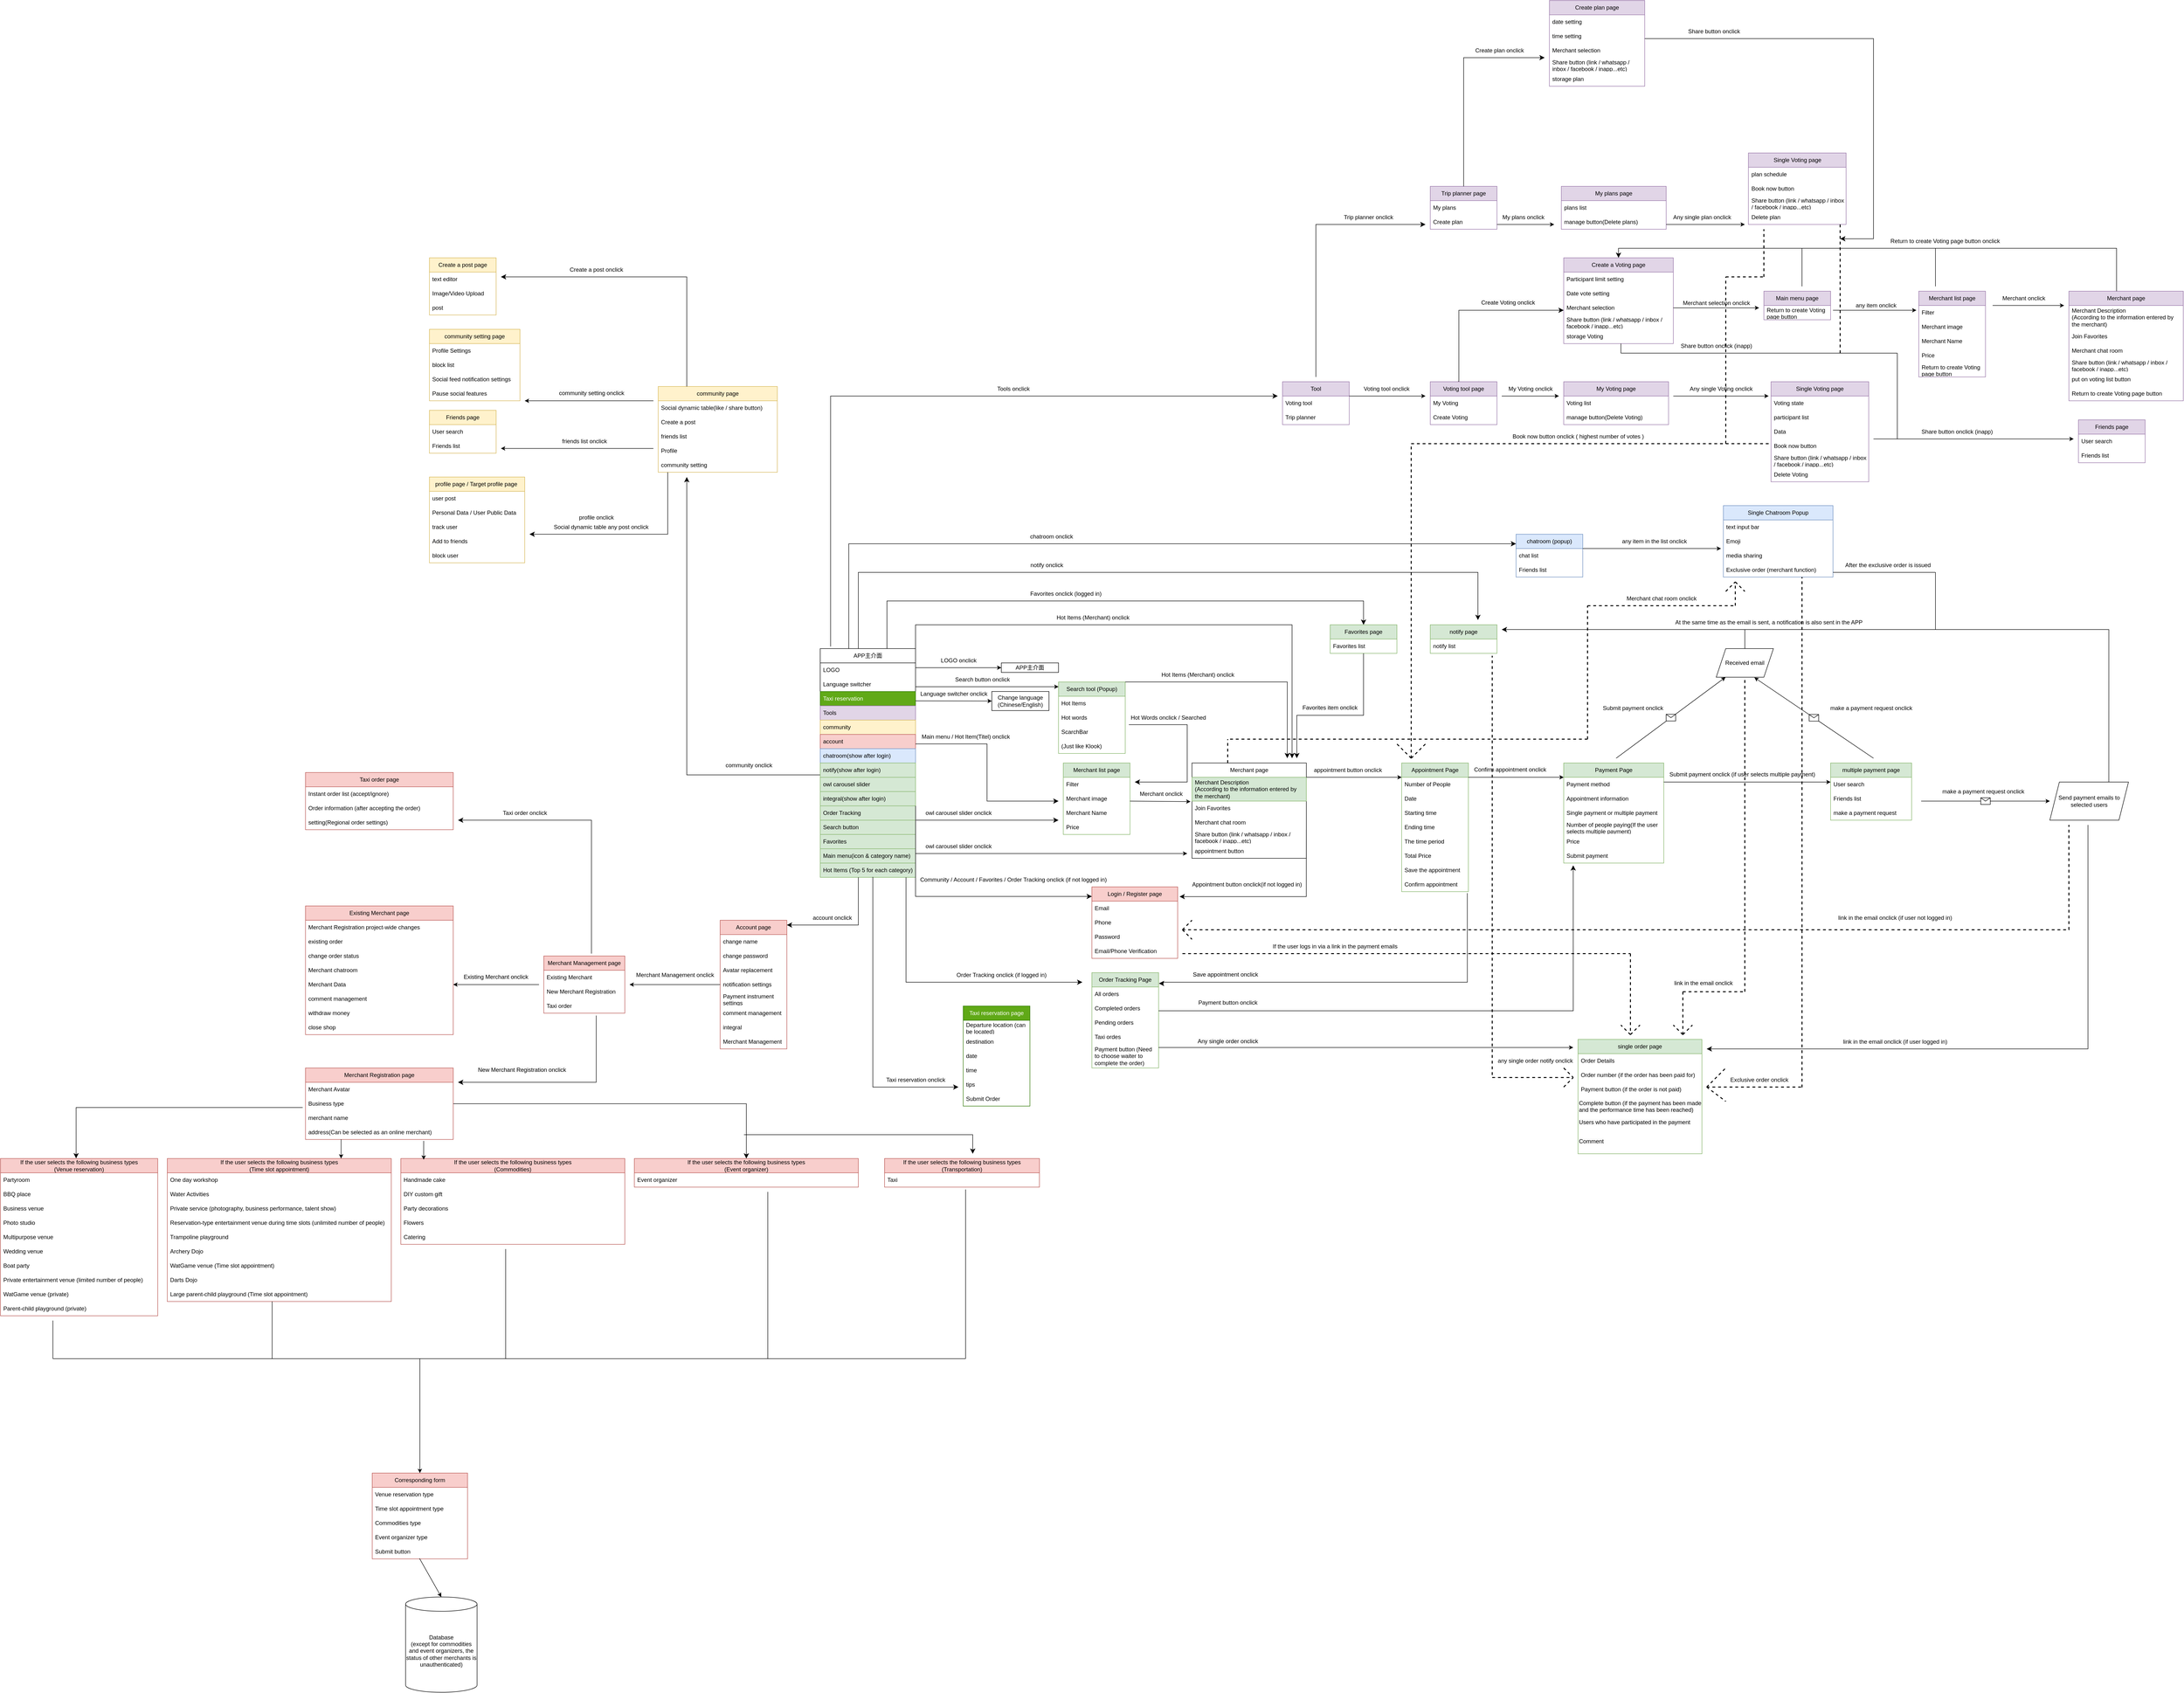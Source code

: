 <mxfile version="21.5.2" type="github">
  <diagram name="Page-1" id="9f46799a-70d6-7492-0946-bef42562c5a5">
    <mxGraphModel dx="9249" dy="5354" grid="1" gridSize="10" guides="1" tooltips="1" connect="1" arrows="1" fold="1" page="1" pageScale="1" pageWidth="2336" pageHeight="1654" background="none" math="0" shadow="0">
      <root>
        <mxCell id="0" />
        <mxCell id="1" parent="0" />
        <mxCell id="vtSzQmXgH5W4J1nf9XrN-16" value="APP主介面" style="swimlane;fontStyle=0;childLayout=stackLayout;horizontal=1;startSize=30;horizontalStack=0;resizeParent=1;resizeParentMax=0;resizeLast=0;collapsible=1;marginBottom=0;whiteSpace=wrap;html=1;" parent="1" vertex="1">
          <mxGeometry x="-20" y="40" width="200" height="480" as="geometry">
            <mxRectangle x="40" y="40" width="60" height="30" as="alternateBounds" />
          </mxGeometry>
        </mxCell>
        <mxCell id="vtSzQmXgH5W4J1nf9XrN-20" value="LOGO" style="text;align=left;verticalAlign=middle;spacingLeft=4;spacingRight=4;overflow=hidden;points=[[0,0.5],[1,0.5]];portConstraint=eastwest;rotatable=0;whiteSpace=wrap;html=1;" parent="vtSzQmXgH5W4J1nf9XrN-16" vertex="1">
          <mxGeometry y="30" width="200" height="30" as="geometry" />
        </mxCell>
        <mxCell id="vtSzQmXgH5W4J1nf9XrN-18" value="Language switcher" style="text;align=left;verticalAlign=middle;spacingLeft=4;spacingRight=4;overflow=hidden;points=[[0,0.5],[1,0.5]];portConstraint=eastwest;rotatable=0;whiteSpace=wrap;html=1;" parent="vtSzQmXgH5W4J1nf9XrN-16" vertex="1">
          <mxGeometry y="60" width="200" height="30" as="geometry" />
        </mxCell>
        <mxCell id="xC1tefWAS_zmzIjU8j9Q-81" value="Taxi reservation" style="text;align=left;verticalAlign=middle;spacingLeft=4;spacingRight=4;overflow=hidden;points=[[0,0.5],[1,0.5]];portConstraint=eastwest;rotatable=0;whiteSpace=wrap;html=1;fillColor=#60a917;fontColor=#ffffff;strokeColor=#2D7600;" vertex="1" parent="vtSzQmXgH5W4J1nf9XrN-16">
          <mxGeometry y="90" width="200" height="30" as="geometry" />
        </mxCell>
        <mxCell id="xC1tefWAS_zmzIjU8j9Q-47" value="Tools" style="text;align=left;verticalAlign=middle;spacingLeft=4;spacingRight=4;overflow=hidden;points=[[0,0.5],[1,0.5]];portConstraint=eastwest;rotatable=0;whiteSpace=wrap;html=1;fillColor=#e1d5e7;strokeColor=#9673a6;" vertex="1" parent="vtSzQmXgH5W4J1nf9XrN-16">
          <mxGeometry y="120" width="200" height="30" as="geometry" />
        </mxCell>
        <mxCell id="vtSzQmXgH5W4J1nf9XrN-24" value="community" style="text;align=left;verticalAlign=middle;spacingLeft=4;spacingRight=4;overflow=hidden;points=[[0,0.5],[1,0.5]];portConstraint=eastwest;rotatable=0;whiteSpace=wrap;html=1;fillColor=#fff2cc;strokeColor=#d6b656;" parent="vtSzQmXgH5W4J1nf9XrN-16" vertex="1">
          <mxGeometry y="150" width="200" height="30" as="geometry" />
        </mxCell>
        <mxCell id="xC1tefWAS_zmzIjU8j9Q-183" value="" style="edgeStyle=segmentEdgeStyle;endArrow=classic;html=1;curved=0;rounded=0;endSize=8;startSize=8;" edge="1" parent="vtSzQmXgH5W4J1nf9XrN-16">
          <mxGeometry width="50" height="50" relative="1" as="geometry">
            <mxPoint y="265" as="sourcePoint" />
            <mxPoint x="-280" y="-360" as="targetPoint" />
            <Array as="points">
              <mxPoint x="-280" y="265" />
            </Array>
          </mxGeometry>
        </mxCell>
        <mxCell id="vtSzQmXgH5W4J1nf9XrN-25" value="account" style="text;strokeColor=#b85450;fillColor=#f8cecc;align=left;verticalAlign=middle;spacingLeft=4;spacingRight=4;overflow=hidden;points=[[0,0.5],[1,0.5]];portConstraint=eastwest;rotatable=0;whiteSpace=wrap;html=1;" parent="vtSzQmXgH5W4J1nf9XrN-16" vertex="1">
          <mxGeometry y="180" width="200" height="30" as="geometry" />
        </mxCell>
        <mxCell id="Cy_fC_5rQMrGXLeOXstl-91" value="chatroom(show after login)" style="text;align=left;verticalAlign=middle;spacingLeft=4;spacingRight=4;overflow=hidden;points=[[0,0.5],[1,0.5]];portConstraint=eastwest;rotatable=0;whiteSpace=wrap;html=1;fillColor=#dae8fc;strokeColor=#6c8ebf;" parent="vtSzQmXgH5W4J1nf9XrN-16" vertex="1">
          <mxGeometry y="210" width="200" height="30" as="geometry" />
        </mxCell>
        <mxCell id="Cy_fC_5rQMrGXLeOXstl-92" value="notify(show after login)" style="text;align=left;verticalAlign=middle;spacingLeft=4;spacingRight=4;overflow=hidden;points=[[0,0.5],[1,0.5]];portConstraint=eastwest;rotatable=0;whiteSpace=wrap;html=1;fillColor=#d5e8d4;strokeColor=#82b366;" parent="vtSzQmXgH5W4J1nf9XrN-16" vertex="1">
          <mxGeometry y="240" width="200" height="30" as="geometry" />
        </mxCell>
        <mxCell id="vtSzQmXgH5W4J1nf9XrN-26" value="owl carousel slider" style="text;align=left;verticalAlign=middle;spacingLeft=4;spacingRight=4;overflow=hidden;points=[[0,0.5],[1,0.5]];portConstraint=eastwest;rotatable=0;whiteSpace=wrap;html=1;fillColor=#d5e8d4;strokeColor=#82b366;" parent="vtSzQmXgH5W4J1nf9XrN-16" vertex="1">
          <mxGeometry y="270" width="200" height="30" as="geometry" />
        </mxCell>
        <mxCell id="lYNhqmY9b0ub_dXH47pX-32" value="integral(show after login)" style="text;align=left;verticalAlign=middle;spacingLeft=4;spacingRight=4;overflow=hidden;points=[[0,0.5],[1,0.5]];portConstraint=eastwest;rotatable=0;whiteSpace=wrap;html=1;fillColor=#d5e8d4;strokeColor=#82b366;" parent="vtSzQmXgH5W4J1nf9XrN-16" vertex="1">
          <mxGeometry y="300" width="200" height="30" as="geometry" />
        </mxCell>
        <mxCell id="vtSzQmXgH5W4J1nf9XrN-21" value="Order Tracking" style="text;align=left;verticalAlign=middle;spacingLeft=4;spacingRight=4;overflow=hidden;points=[[0,0.5],[1,0.5]];portConstraint=eastwest;rotatable=0;whiteSpace=wrap;html=1;fillColor=#d5e8d4;strokeColor=#82b366;" parent="vtSzQmXgH5W4J1nf9XrN-16" vertex="1">
          <mxGeometry y="330" width="200" height="30" as="geometry" />
        </mxCell>
        <mxCell id="vtSzQmXgH5W4J1nf9XrN-17" value="Search button" style="text;align=left;verticalAlign=middle;spacingLeft=4;spacingRight=4;overflow=hidden;points=[[0,0.5],[1,0.5]];portConstraint=eastwest;rotatable=0;whiteSpace=wrap;html=1;fillColor=#d5e8d4;strokeColor=#82b366;" parent="vtSzQmXgH5W4J1nf9XrN-16" vertex="1">
          <mxGeometry y="360" width="200" height="30" as="geometry" />
        </mxCell>
        <mxCell id="vtSzQmXgH5W4J1nf9XrN-22" value="Favorites" style="text;align=left;verticalAlign=middle;spacingLeft=4;spacingRight=4;overflow=hidden;points=[[0,0.5],[1,0.5]];portConstraint=eastwest;rotatable=0;whiteSpace=wrap;html=1;fillColor=#d5e8d4;strokeColor=#82b366;" parent="vtSzQmXgH5W4J1nf9XrN-16" vertex="1">
          <mxGeometry y="390" width="200" height="30" as="geometry" />
        </mxCell>
        <mxCell id="vtSzQmXgH5W4J1nf9XrN-27" value="Main menu(icon &amp;amp;&amp;nbsp;category name)" style="text;align=left;verticalAlign=middle;spacingLeft=4;spacingRight=4;overflow=hidden;points=[[0,0.5],[1,0.5]];portConstraint=eastwest;rotatable=0;whiteSpace=wrap;html=1;fillColor=#d5e8d4;strokeColor=#82b366;" parent="vtSzQmXgH5W4J1nf9XrN-16" vertex="1">
          <mxGeometry y="420" width="200" height="30" as="geometry" />
        </mxCell>
        <mxCell id="vtSzQmXgH5W4J1nf9XrN-28" value="Hot Items (Top 5 for each category)" style="text;align=left;verticalAlign=middle;spacingLeft=4;spacingRight=4;overflow=hidden;points=[[0,0.5],[1,0.5]];portConstraint=eastwest;rotatable=0;whiteSpace=wrap;html=1;fillColor=#d5e8d4;strokeColor=#82b366;" parent="vtSzQmXgH5W4J1nf9XrN-16" vertex="1">
          <mxGeometry y="450" width="200" height="30" as="geometry" />
        </mxCell>
        <mxCell id="vtSzQmXgH5W4J1nf9XrN-19" value="Hot Items (Merchant) onclick" style="text;strokeColor=none;fillColor=none;align=left;verticalAlign=middle;spacingLeft=4;spacingRight=4;overflow=hidden;points=[[0,0.5],[1,0.5]];portConstraint=eastwest;rotatable=0;whiteSpace=wrap;html=1;" parent="1" vertex="1">
          <mxGeometry x="470" y="-40" width="190" height="30" as="geometry" />
        </mxCell>
        <mxCell id="vtSzQmXgH5W4J1nf9XrN-29" value="" style="endArrow=classic;html=1;rounded=0;" parent="1" edge="1">
          <mxGeometry width="50" height="50" relative="1" as="geometry">
            <mxPoint x="180" y="80" as="sourcePoint" />
            <mxPoint x="360" y="80" as="targetPoint" />
          </mxGeometry>
        </mxCell>
        <mxCell id="vtSzQmXgH5W4J1nf9XrN-30" value="LOGO onclick" style="text;html=1;align=center;verticalAlign=middle;resizable=0;points=[];autosize=1;strokeColor=none;fillColor=none;" parent="1" vertex="1">
          <mxGeometry x="220" y="50" width="100" height="30" as="geometry" />
        </mxCell>
        <mxCell id="vtSzQmXgH5W4J1nf9XrN-31" value="APP主介面" style="rounded=0;whiteSpace=wrap;html=1;" parent="1" vertex="1">
          <mxGeometry x="360" y="70" width="120" height="20" as="geometry" />
        </mxCell>
        <mxCell id="vtSzQmXgH5W4J1nf9XrN-32" value="" style="endArrow=classic;html=1;rounded=0;" parent="1" edge="1">
          <mxGeometry width="50" height="50" relative="1" as="geometry">
            <mxPoint x="180" y="120" as="sourcePoint" />
            <mxPoint x="480" y="120" as="targetPoint" />
            <Array as="points">
              <mxPoint x="220" y="120" />
            </Array>
          </mxGeometry>
        </mxCell>
        <mxCell id="vtSzQmXgH5W4J1nf9XrN-33" value="Search button onclick" style="text;html=1;align=center;verticalAlign=middle;resizable=0;points=[];autosize=1;strokeColor=none;fillColor=none;" parent="1" vertex="1">
          <mxGeometry x="250" y="90" width="140" height="30" as="geometry" />
        </mxCell>
        <mxCell id="vtSzQmXgH5W4J1nf9XrN-34" value="Search tool (Popup)" style="swimlane;fontStyle=0;childLayout=stackLayout;horizontal=1;startSize=30;horizontalStack=0;resizeParent=1;resizeParentMax=0;resizeLast=0;collapsible=1;marginBottom=0;whiteSpace=wrap;html=1;fillColor=#d5e8d4;strokeColor=#82b366;" parent="1" vertex="1">
          <mxGeometry x="480" y="110" width="140" height="150" as="geometry" />
        </mxCell>
        <mxCell id="vtSzQmXgH5W4J1nf9XrN-36" value="Hot Items" style="text;strokeColor=none;fillColor=none;align=left;verticalAlign=middle;spacingLeft=4;spacingRight=4;overflow=hidden;points=[[0,0.5],[1,0.5]];portConstraint=eastwest;rotatable=0;whiteSpace=wrap;html=1;" parent="vtSzQmXgH5W4J1nf9XrN-34" vertex="1">
          <mxGeometry y="30" width="140" height="30" as="geometry" />
        </mxCell>
        <mxCell id="vtSzQmXgH5W4J1nf9XrN-37" value="Hot words" style="text;strokeColor=none;fillColor=none;align=left;verticalAlign=middle;spacingLeft=4;spacingRight=4;overflow=hidden;points=[[0,0.5],[1,0.5]];portConstraint=eastwest;rotatable=0;whiteSpace=wrap;html=1;" parent="vtSzQmXgH5W4J1nf9XrN-34" vertex="1">
          <mxGeometry y="60" width="140" height="30" as="geometry" />
        </mxCell>
        <mxCell id="vtSzQmXgH5W4J1nf9XrN-42" value="ScarchBar" style="text;strokeColor=none;fillColor=none;align=left;verticalAlign=middle;spacingLeft=4;spacingRight=4;overflow=hidden;points=[[0,0.5],[1,0.5]];portConstraint=eastwest;rotatable=0;whiteSpace=wrap;html=1;" parent="vtSzQmXgH5W4J1nf9XrN-34" vertex="1">
          <mxGeometry y="90" width="140" height="30" as="geometry" />
        </mxCell>
        <mxCell id="vtSzQmXgH5W4J1nf9XrN-80" value="(Just like Klook)" style="text;strokeColor=none;fillColor=none;align=left;verticalAlign=middle;spacingLeft=4;spacingRight=4;overflow=hidden;points=[[0,0.5],[1,0.5]];portConstraint=eastwest;rotatable=0;whiteSpace=wrap;html=1;" parent="vtSzQmXgH5W4J1nf9XrN-34" vertex="1">
          <mxGeometry y="120" width="140" height="30" as="geometry" />
        </mxCell>
        <mxCell id="vtSzQmXgH5W4J1nf9XrN-43" value="Change language (Chinese/English)" style="rounded=0;whiteSpace=wrap;html=1;" parent="1" vertex="1">
          <mxGeometry x="340" y="130" width="120" height="40" as="geometry" />
        </mxCell>
        <mxCell id="vtSzQmXgH5W4J1nf9XrN-44" value="" style="endArrow=classic;html=1;rounded=0;" parent="1" edge="1">
          <mxGeometry width="50" height="50" relative="1" as="geometry">
            <mxPoint x="180" y="149.67" as="sourcePoint" />
            <mxPoint x="340" y="150" as="targetPoint" />
          </mxGeometry>
        </mxCell>
        <mxCell id="vtSzQmXgH5W4J1nf9XrN-45" value="Language switcher onclick" style="text;html=1;align=center;verticalAlign=middle;resizable=0;points=[];autosize=1;strokeColor=none;fillColor=none;" parent="1" vertex="1">
          <mxGeometry x="180" y="120" width="160" height="30" as="geometry" />
        </mxCell>
        <mxCell id="vtSzQmXgH5W4J1nf9XrN-48" value="Main menu / Hot Item(Titel) onclick" style="text;html=1;align=center;verticalAlign=middle;resizable=0;points=[];autosize=1;strokeColor=none;fillColor=none;rotation=0;" parent="1" vertex="1">
          <mxGeometry x="180" y="210" width="210" height="30" as="geometry" />
        </mxCell>
        <mxCell id="vtSzQmXgH5W4J1nf9XrN-50" value="Merchant list page" style="swimlane;fontStyle=0;childLayout=stackLayout;horizontal=1;startSize=30;horizontalStack=0;resizeParent=1;resizeParentMax=0;resizeLast=0;collapsible=1;marginBottom=0;whiteSpace=wrap;html=1;fillColor=#d5e8d4;strokeColor=#82b366;" parent="1" vertex="1">
          <mxGeometry x="490" y="280" width="140" height="150" as="geometry" />
        </mxCell>
        <mxCell id="vtSzQmXgH5W4J1nf9XrN-51" value="Filter" style="text;strokeColor=none;fillColor=none;align=left;verticalAlign=middle;spacingLeft=4;spacingRight=4;overflow=hidden;points=[[0,0.5],[1,0.5]];portConstraint=eastwest;rotatable=0;whiteSpace=wrap;html=1;" parent="vtSzQmXgH5W4J1nf9XrN-50" vertex="1">
          <mxGeometry y="30" width="140" height="30" as="geometry" />
        </mxCell>
        <mxCell id="vtSzQmXgH5W4J1nf9XrN-52" value="Merchant image" style="text;strokeColor=none;fillColor=none;align=left;verticalAlign=middle;spacingLeft=4;spacingRight=4;overflow=hidden;points=[[0,0.5],[1,0.5]];portConstraint=eastwest;rotatable=0;whiteSpace=wrap;html=1;" parent="vtSzQmXgH5W4J1nf9XrN-50" vertex="1">
          <mxGeometry y="60" width="140" height="30" as="geometry" />
        </mxCell>
        <mxCell id="vtSzQmXgH5W4J1nf9XrN-53" value="Merchant Name" style="text;strokeColor=none;fillColor=none;align=left;verticalAlign=middle;spacingLeft=4;spacingRight=4;overflow=hidden;points=[[0,0.5],[1,0.5]];portConstraint=eastwest;rotatable=0;whiteSpace=wrap;html=1;" parent="vtSzQmXgH5W4J1nf9XrN-50" vertex="1">
          <mxGeometry y="90" width="140" height="30" as="geometry" />
        </mxCell>
        <mxCell id="vtSzQmXgH5W4J1nf9XrN-54" value="Price" style="text;strokeColor=none;fillColor=none;align=left;verticalAlign=middle;spacingLeft=4;spacingRight=4;overflow=hidden;points=[[0,0.5],[1,0.5]];portConstraint=eastwest;rotatable=0;whiteSpace=wrap;html=1;" parent="vtSzQmXgH5W4J1nf9XrN-50" vertex="1">
          <mxGeometry y="120" width="140" height="30" as="geometry" />
        </mxCell>
        <mxCell id="vtSzQmXgH5W4J1nf9XrN-55" value="Merchant page" style="swimlane;fontStyle=0;childLayout=stackLayout;horizontal=1;startSize=30;horizontalStack=0;resizeParent=1;resizeParentMax=0;resizeLast=0;collapsible=1;marginBottom=0;whiteSpace=wrap;html=1;" parent="1" vertex="1">
          <mxGeometry x="760" y="280" width="240" height="200" as="geometry" />
        </mxCell>
        <mxCell id="vtSzQmXgH5W4J1nf9XrN-56" value="Merchant Description&lt;br&gt;(According to the information entered by the merchant)&amp;nbsp;" style="text;strokeColor=#82b366;fillColor=#d5e8d4;align=left;verticalAlign=middle;spacingLeft=4;spacingRight=4;overflow=hidden;points=[[0,0.5],[1,0.5]];portConstraint=eastwest;rotatable=0;whiteSpace=wrap;html=1;" parent="vtSzQmXgH5W4J1nf9XrN-55" vertex="1">
          <mxGeometry y="30" width="240" height="50" as="geometry" />
        </mxCell>
        <mxCell id="vtSzQmXgH5W4J1nf9XrN-59" value="Join Favorites" style="text;strokeColor=none;fillColor=none;align=left;verticalAlign=middle;spacingLeft=4;spacingRight=4;overflow=hidden;points=[[0,0.5],[1,0.5]];portConstraint=eastwest;rotatable=0;whiteSpace=wrap;html=1;" parent="vtSzQmXgH5W4J1nf9XrN-55" vertex="1">
          <mxGeometry y="80" width="240" height="30" as="geometry" />
        </mxCell>
        <mxCell id="vtSzQmXgH5W4J1nf9XrN-63" value="Merchant chat room" style="text;strokeColor=none;fillColor=none;align=left;verticalAlign=middle;spacingLeft=4;spacingRight=4;overflow=hidden;points=[[0,0.5],[1,0.5]];portConstraint=eastwest;rotatable=0;whiteSpace=wrap;html=1;" parent="vtSzQmXgH5W4J1nf9XrN-55" vertex="1">
          <mxGeometry y="110" width="240" height="30" as="geometry" />
        </mxCell>
        <mxCell id="Cy_fC_5rQMrGXLeOXstl-54" value="Share button (link / whatsapp / inbox / facebook / inapp...etc)" style="text;strokeColor=none;fillColor=none;align=left;verticalAlign=middle;spacingLeft=4;spacingRight=4;overflow=hidden;points=[[0,0.5],[1,0.5]];portConstraint=eastwest;rotatable=0;whiteSpace=wrap;html=1;" parent="vtSzQmXgH5W4J1nf9XrN-55" vertex="1">
          <mxGeometry y="140" width="240" height="30" as="geometry" />
        </mxCell>
        <mxCell id="Cy_fC_5rQMrGXLeOXstl-10" value="appointment button" style="text;strokeColor=none;fillColor=none;align=left;verticalAlign=middle;spacingLeft=4;spacingRight=4;overflow=hidden;points=[[0,0.5],[1,0.5]];portConstraint=eastwest;rotatable=0;whiteSpace=wrap;html=1;" parent="vtSzQmXgH5W4J1nf9XrN-55" vertex="1">
          <mxGeometry y="170" width="240" height="30" as="geometry" />
        </mxCell>
        <mxCell id="vtSzQmXgH5W4J1nf9XrN-60" value="" style="endArrow=classic;html=1;rounded=0;entryX=-0.022;entryY=0.7;entryDx=0;entryDy=0;entryPerimeter=0;" parent="1" edge="1">
          <mxGeometry width="50" height="50" relative="1" as="geometry">
            <mxPoint x="630" y="360" as="sourcePoint" />
            <mxPoint x="756.92" y="361" as="targetPoint" />
          </mxGeometry>
        </mxCell>
        <mxCell id="vtSzQmXgH5W4J1nf9XrN-62" value="Merchant onclick" style="text;html=1;align=center;verticalAlign=middle;resizable=0;points=[];autosize=1;strokeColor=none;fillColor=none;" parent="1" vertex="1">
          <mxGeometry x="640" y="330" width="110" height="30" as="geometry" />
        </mxCell>
        <mxCell id="vtSzQmXgH5W4J1nf9XrN-66" value="Community / Account / Favorites / Order Tracking onclick (if not logged in)" style="text;html=1;align=center;verticalAlign=middle;resizable=0;points=[];autosize=1;strokeColor=none;fillColor=none;rotation=0;" parent="1" vertex="1">
          <mxGeometry x="180" y="510" width="410" height="30" as="geometry" />
        </mxCell>
        <mxCell id="vtSzQmXgH5W4J1nf9XrN-67" value="" style="edgeStyle=elbowEdgeStyle;elbow=horizontal;endArrow=classic;html=1;curved=0;rounded=0;endSize=8;startSize=8;" parent="1" edge="1">
          <mxGeometry width="50" height="50" relative="1" as="geometry">
            <mxPoint x="180" y="240" as="sourcePoint" />
            <mxPoint x="480" y="360" as="targetPoint" />
          </mxGeometry>
        </mxCell>
        <mxCell id="vtSzQmXgH5W4J1nf9XrN-71" value="" style="edgeStyle=segmentEdgeStyle;endArrow=classic;html=1;curved=0;rounded=0;endSize=8;startSize=8;exitX=1.021;exitY=0.743;exitDx=0;exitDy=0;exitPerimeter=0;" parent="1" target="vtSzQmXgH5W4J1nf9XrN-74" edge="1">
          <mxGeometry width="50" height="50" relative="1" as="geometry">
            <mxPoint x="180.04" y="370.0" as="sourcePoint" />
            <mxPoint x="550" y="488" as="targetPoint" />
            <Array as="points">
              <mxPoint x="180" y="560" />
            </Array>
          </mxGeometry>
        </mxCell>
        <mxCell id="vtSzQmXgH5W4J1nf9XrN-72" value="" style="edgeStyle=segmentEdgeStyle;endArrow=classic;html=1;curved=0;rounded=0;endSize=8;startSize=8;entryX=1.022;entryY=0.136;entryDx=0;entryDy=0;entryPerimeter=0;" parent="1" target="vtSzQmXgH5W4J1nf9XrN-74" edge="1">
          <mxGeometry width="50" height="50" relative="1" as="geometry">
            <mxPoint x="999.94" y="420" as="sourcePoint" />
            <mxPoint x="770" y="560" as="targetPoint" />
            <Array as="points">
              <mxPoint x="1000" y="560" />
            </Array>
          </mxGeometry>
        </mxCell>
        <mxCell id="vtSzQmXgH5W4J1nf9XrN-73" value="Appointment button onclick(if not logged in)" style="text;html=1;align=center;verticalAlign=middle;resizable=0;points=[];autosize=1;strokeColor=none;fillColor=none;" parent="1" vertex="1">
          <mxGeometry x="750" y="520" width="250" height="30" as="geometry" />
        </mxCell>
        <mxCell id="vtSzQmXgH5W4J1nf9XrN-74" value="Login / Register page" style="swimlane;fontStyle=0;childLayout=stackLayout;horizontal=1;startSize=30;horizontalStack=0;resizeParent=1;resizeParentMax=0;resizeLast=0;collapsible=1;marginBottom=0;whiteSpace=wrap;html=1;fillColor=#f8cecc;strokeColor=#b85450;" parent="1" vertex="1">
          <mxGeometry x="550" y="540" width="180" height="150" as="geometry" />
        </mxCell>
        <mxCell id="vtSzQmXgH5W4J1nf9XrN-75" value="Email" style="text;strokeColor=none;fillColor=none;align=left;verticalAlign=middle;spacingLeft=4;spacingRight=4;overflow=hidden;points=[[0,0.5],[1,0.5]];portConstraint=eastwest;rotatable=0;whiteSpace=wrap;html=1;" parent="vtSzQmXgH5W4J1nf9XrN-74" vertex="1">
          <mxGeometry y="30" width="180" height="30" as="geometry" />
        </mxCell>
        <mxCell id="vtSzQmXgH5W4J1nf9XrN-76" value="Phone" style="text;strokeColor=none;fillColor=none;align=left;verticalAlign=middle;spacingLeft=4;spacingRight=4;overflow=hidden;points=[[0,0.5],[1,0.5]];portConstraint=eastwest;rotatable=0;whiteSpace=wrap;html=1;" parent="vtSzQmXgH5W4J1nf9XrN-74" vertex="1">
          <mxGeometry y="60" width="180" height="30" as="geometry" />
        </mxCell>
        <mxCell id="vtSzQmXgH5W4J1nf9XrN-77" value="Password" style="text;strokeColor=none;fillColor=none;align=left;verticalAlign=middle;spacingLeft=4;spacingRight=4;overflow=hidden;points=[[0,0.5],[1,0.5]];portConstraint=eastwest;rotatable=0;whiteSpace=wrap;html=1;" parent="vtSzQmXgH5W4J1nf9XrN-74" vertex="1">
          <mxGeometry y="90" width="180" height="30" as="geometry" />
        </mxCell>
        <mxCell id="Cy_fC_5rQMrGXLeOXstl-1" value="Email/Phone Verification" style="text;strokeColor=none;fillColor=none;align=left;verticalAlign=middle;spacingLeft=4;spacingRight=4;overflow=hidden;points=[[0,0.5],[1,0.5]];portConstraint=eastwest;rotatable=0;whiteSpace=wrap;html=1;" parent="vtSzQmXgH5W4J1nf9XrN-74" vertex="1">
          <mxGeometry y="120" width="180" height="30" as="geometry" />
        </mxCell>
        <mxCell id="vtSzQmXgH5W4J1nf9XrN-79" value="" style="edgeStyle=segmentEdgeStyle;endArrow=classic;html=1;curved=0;rounded=0;endSize=8;startSize=8;exitX=0.5;exitY=0;exitDx=0;exitDy=0;" parent="1" source="vtSzQmXgH5W4J1nf9XrN-16" edge="1">
          <mxGeometry width="50" height="50" relative="1" as="geometry">
            <mxPoint x="110" y="10" as="sourcePoint" />
            <mxPoint x="970" y="270" as="targetPoint" />
            <Array as="points">
              <mxPoint x="180" y="40" />
              <mxPoint x="180" y="-10" />
              <mxPoint x="970" y="-10" />
              <mxPoint x="970" y="270" />
            </Array>
          </mxGeometry>
        </mxCell>
        <mxCell id="vtSzQmXgH5W4J1nf9XrN-81" value="" style="edgeStyle=segmentEdgeStyle;endArrow=classic;html=1;curved=0;rounded=0;endSize=8;startSize=8;exitX=1;exitY=0;exitDx=0;exitDy=0;" parent="1" source="vtSzQmXgH5W4J1nf9XrN-34" edge="1">
          <mxGeometry width="50" height="50" relative="1" as="geometry">
            <mxPoint x="660" y="190" as="sourcePoint" />
            <mxPoint x="960" y="270" as="targetPoint" />
          </mxGeometry>
        </mxCell>
        <mxCell id="vtSzQmXgH5W4J1nf9XrN-82" value="Hot Items (Merchant) onclick" style="text;strokeColor=none;fillColor=none;align=left;verticalAlign=middle;spacingLeft=4;spacingRight=4;overflow=hidden;points=[[0,0.5],[1,0.5]];portConstraint=eastwest;rotatable=0;whiteSpace=wrap;html=1;" parent="1" vertex="1">
          <mxGeometry x="690" y="80" width="190" height="30" as="geometry" />
        </mxCell>
        <mxCell id="vtSzQmXgH5W4J1nf9XrN-83" value="" style="edgeStyle=segmentEdgeStyle;endArrow=classic;html=1;curved=0;rounded=0;endSize=8;startSize=8;exitX=1.054;exitY=-0.012;exitDx=0;exitDy=0;exitPerimeter=0;" parent="1" source="vtSzQmXgH5W4J1nf9XrN-42" edge="1">
          <mxGeometry width="50" height="50" relative="1" as="geometry">
            <mxPoint x="640" y="200" as="sourcePoint" />
            <mxPoint x="640" y="320" as="targetPoint" />
            <Array as="points">
              <mxPoint x="750" y="200" />
              <mxPoint x="750" y="320" />
            </Array>
          </mxGeometry>
        </mxCell>
        <mxCell id="vtSzQmXgH5W4J1nf9XrN-84" value="Hot Words onclick / Searched" style="text;html=1;align=center;verticalAlign=middle;resizable=0;points=[];autosize=1;strokeColor=none;fillColor=none;" parent="1" vertex="1">
          <mxGeometry x="620" y="170" width="180" height="30" as="geometry" />
        </mxCell>
        <mxCell id="Cy_fC_5rQMrGXLeOXstl-2" value="appointment button onclick" style="text;strokeColor=none;fillColor=none;align=left;verticalAlign=middle;spacingLeft=4;spacingRight=4;overflow=hidden;points=[[0,0.5],[1,0.5]];portConstraint=eastwest;rotatable=0;whiteSpace=wrap;html=1;" parent="1" vertex="1">
          <mxGeometry x="1010" y="280" width="240" height="30" as="geometry" />
        </mxCell>
        <mxCell id="Cy_fC_5rQMrGXLeOXstl-3" value="" style="endArrow=classic;html=1;rounded=0;" parent="1" edge="1">
          <mxGeometry width="50" height="50" relative="1" as="geometry">
            <mxPoint x="1000" y="310" as="sourcePoint" />
            <mxPoint x="1200" y="310" as="targetPoint" />
          </mxGeometry>
        </mxCell>
        <mxCell id="Cy_fC_5rQMrGXLeOXstl-4" value="Appointment Page" style="swimlane;fontStyle=0;childLayout=stackLayout;horizontal=1;startSize=30;horizontalStack=0;resizeParent=1;resizeParentMax=0;resizeLast=0;collapsible=1;marginBottom=0;whiteSpace=wrap;html=1;fillColor=#d5e8d4;strokeColor=#82b366;" parent="1" vertex="1">
          <mxGeometry x="1200" y="280" width="140" height="270" as="geometry" />
        </mxCell>
        <mxCell id="Cy_fC_5rQMrGXLeOXstl-5" value="Number of People" style="text;strokeColor=none;fillColor=none;align=left;verticalAlign=middle;spacingLeft=4;spacingRight=4;overflow=hidden;points=[[0,0.5],[1,0.5]];portConstraint=eastwest;rotatable=0;whiteSpace=wrap;html=1;" parent="Cy_fC_5rQMrGXLeOXstl-4" vertex="1">
          <mxGeometry y="30" width="140" height="30" as="geometry" />
        </mxCell>
        <mxCell id="Cy_fC_5rQMrGXLeOXstl-6" value="Date" style="text;strokeColor=none;fillColor=none;align=left;verticalAlign=middle;spacingLeft=4;spacingRight=4;overflow=hidden;points=[[0,0.5],[1,0.5]];portConstraint=eastwest;rotatable=0;whiteSpace=wrap;html=1;" parent="Cy_fC_5rQMrGXLeOXstl-4" vertex="1">
          <mxGeometry y="60" width="140" height="30" as="geometry" />
        </mxCell>
        <mxCell id="Cy_fC_5rQMrGXLeOXstl-7" value="Starting time" style="text;strokeColor=none;fillColor=none;align=left;verticalAlign=middle;spacingLeft=4;spacingRight=4;overflow=hidden;points=[[0,0.5],[1,0.5]];portConstraint=eastwest;rotatable=0;whiteSpace=wrap;html=1;" parent="Cy_fC_5rQMrGXLeOXstl-4" vertex="1">
          <mxGeometry y="90" width="140" height="30" as="geometry" />
        </mxCell>
        <mxCell id="Cy_fC_5rQMrGXLeOXstl-9" value="Ending time" style="text;strokeColor=none;fillColor=none;align=left;verticalAlign=middle;spacingLeft=4;spacingRight=4;overflow=hidden;points=[[0,0.5],[1,0.5]];portConstraint=eastwest;rotatable=0;whiteSpace=wrap;html=1;" parent="Cy_fC_5rQMrGXLeOXstl-4" vertex="1">
          <mxGeometry y="120" width="140" height="30" as="geometry" />
        </mxCell>
        <mxCell id="Cy_fC_5rQMrGXLeOXstl-8" value="The time period" style="text;strokeColor=none;fillColor=none;align=left;verticalAlign=middle;spacingLeft=4;spacingRight=4;overflow=hidden;points=[[0,0.5],[1,0.5]];portConstraint=eastwest;rotatable=0;whiteSpace=wrap;html=1;" parent="Cy_fC_5rQMrGXLeOXstl-4" vertex="1">
          <mxGeometry y="150" width="140" height="30" as="geometry" />
        </mxCell>
        <mxCell id="Cy_fC_5rQMrGXLeOXstl-22" value="Total Price" style="text;strokeColor=none;fillColor=none;align=left;verticalAlign=middle;spacingLeft=4;spacingRight=4;overflow=hidden;points=[[0,0.5],[1,0.5]];portConstraint=eastwest;rotatable=0;whiteSpace=wrap;html=1;" parent="Cy_fC_5rQMrGXLeOXstl-4" vertex="1">
          <mxGeometry y="180" width="140" height="30" as="geometry" />
        </mxCell>
        <mxCell id="Cy_fC_5rQMrGXLeOXstl-23" value="Save the appointment" style="text;strokeColor=none;fillColor=none;align=left;verticalAlign=middle;spacingLeft=4;spacingRight=4;overflow=hidden;points=[[0,0.5],[1,0.5]];portConstraint=eastwest;rotatable=0;whiteSpace=wrap;html=1;" parent="Cy_fC_5rQMrGXLeOXstl-4" vertex="1">
          <mxGeometry y="210" width="140" height="30" as="geometry" />
        </mxCell>
        <mxCell id="Cy_fC_5rQMrGXLeOXstl-11" value="Confirm appointment" style="text;strokeColor=none;fillColor=none;align=left;verticalAlign=middle;spacingLeft=4;spacingRight=4;overflow=hidden;points=[[0,0.5],[1,0.5]];portConstraint=eastwest;rotatable=0;whiteSpace=wrap;html=1;" parent="Cy_fC_5rQMrGXLeOXstl-4" vertex="1">
          <mxGeometry y="240" width="140" height="30" as="geometry" />
        </mxCell>
        <mxCell id="Cy_fC_5rQMrGXLeOXstl-13" value="" style="endArrow=classic;html=1;rounded=0;" parent="1" edge="1">
          <mxGeometry width="50" height="50" relative="1" as="geometry">
            <mxPoint x="1340" y="310" as="sourcePoint" />
            <mxPoint x="1540" y="310" as="targetPoint" />
          </mxGeometry>
        </mxCell>
        <mxCell id="Cy_fC_5rQMrGXLeOXstl-14" value="&lt;span style=&quot;color: rgb(0, 0, 0); font-family: Helvetica; font-size: 12px; font-style: normal; font-variant-ligatures: normal; font-variant-caps: normal; font-weight: 400; letter-spacing: normal; orphans: 2; text-align: left; text-indent: 0px; text-transform: none; widows: 2; word-spacing: 0px; -webkit-text-stroke-width: 0px; background-color: rgb(251, 251, 251); text-decoration-thickness: initial; text-decoration-style: initial; text-decoration-color: initial; float: none; display: inline !important;&quot;&gt;Confirm appointment onclick&lt;/span&gt;" style="text;whiteSpace=wrap;html=1;" parent="1" vertex="1">
          <mxGeometry x="1350" y="280" width="160" height="40" as="geometry" />
        </mxCell>
        <mxCell id="Cy_fC_5rQMrGXLeOXstl-15" value="Payment Page" style="swimlane;fontStyle=0;childLayout=stackLayout;horizontal=1;startSize=30;horizontalStack=0;resizeParent=1;resizeParentMax=0;resizeLast=0;collapsible=1;marginBottom=0;whiteSpace=wrap;html=1;fillColor=#d5e8d4;strokeColor=#82b366;" parent="1" vertex="1">
          <mxGeometry x="1540" y="280" width="210" height="210" as="geometry" />
        </mxCell>
        <mxCell id="Cy_fC_5rQMrGXLeOXstl-16" value="Payment method" style="text;strokeColor=none;fillColor=none;align=left;verticalAlign=middle;spacingLeft=4;spacingRight=4;overflow=hidden;points=[[0,0.5],[1,0.5]];portConstraint=eastwest;rotatable=0;whiteSpace=wrap;html=1;" parent="Cy_fC_5rQMrGXLeOXstl-15" vertex="1">
          <mxGeometry y="30" width="210" height="30" as="geometry" />
        </mxCell>
        <mxCell id="Cy_fC_5rQMrGXLeOXstl-18" value="Appointment information" style="text;strokeColor=none;fillColor=none;align=left;verticalAlign=middle;spacingLeft=4;spacingRight=4;overflow=hidden;points=[[0,0.5],[1,0.5]];portConstraint=eastwest;rotatable=0;whiteSpace=wrap;html=1;" parent="Cy_fC_5rQMrGXLeOXstl-15" vertex="1">
          <mxGeometry y="60" width="210" height="30" as="geometry" />
        </mxCell>
        <mxCell id="Cy_fC_5rQMrGXLeOXstl-19" value="Single payment or multiple payment" style="text;strokeColor=none;fillColor=none;align=left;verticalAlign=middle;spacingLeft=4;spacingRight=4;overflow=hidden;points=[[0,0.5],[1,0.5]];portConstraint=eastwest;rotatable=0;whiteSpace=wrap;html=1;" parent="Cy_fC_5rQMrGXLeOXstl-15" vertex="1">
          <mxGeometry y="90" width="210" height="30" as="geometry" />
        </mxCell>
        <mxCell id="Cy_fC_5rQMrGXLeOXstl-20" value="Number of people paying(If the user selects multiple payment)" style="text;strokeColor=none;fillColor=none;align=left;verticalAlign=middle;spacingLeft=4;spacingRight=4;overflow=hidden;points=[[0,0.5],[1,0.5]];portConstraint=eastwest;rotatable=0;whiteSpace=wrap;html=1;" parent="Cy_fC_5rQMrGXLeOXstl-15" vertex="1">
          <mxGeometry y="120" width="210" height="30" as="geometry" />
        </mxCell>
        <mxCell id="Cy_fC_5rQMrGXLeOXstl-17" value="Price" style="text;strokeColor=none;fillColor=none;align=left;verticalAlign=middle;spacingLeft=4;spacingRight=4;overflow=hidden;points=[[0,0.5],[1,0.5]];portConstraint=eastwest;rotatable=0;whiteSpace=wrap;html=1;" parent="Cy_fC_5rQMrGXLeOXstl-15" vertex="1">
          <mxGeometry y="150" width="210" height="30" as="geometry" />
        </mxCell>
        <mxCell id="Cy_fC_5rQMrGXLeOXstl-21" value="Submit payment" style="text;strokeColor=none;fillColor=none;align=left;verticalAlign=middle;spacingLeft=4;spacingRight=4;overflow=hidden;points=[[0,0.5],[1,0.5]];portConstraint=eastwest;rotatable=0;whiteSpace=wrap;html=1;" parent="Cy_fC_5rQMrGXLeOXstl-15" vertex="1">
          <mxGeometry y="180" width="210" height="30" as="geometry" />
        </mxCell>
        <mxCell id="Cy_fC_5rQMrGXLeOXstl-25" value="&lt;span style=&quot;color: rgb(0, 0, 0); font-family: Helvetica; font-size: 12px; font-style: normal; font-variant-ligatures: normal; font-variant-caps: normal; font-weight: 400; letter-spacing: normal; orphans: 2; text-align: left; text-indent: 0px; text-transform: none; widows: 2; word-spacing: 0px; -webkit-text-stroke-width: 0px; background-color: rgb(251, 251, 251); text-decoration-thickness: initial; text-decoration-style: initial; text-decoration-color: initial; float: none; display: inline !important;&quot;&gt;Save appointment onclick&lt;/span&gt;" style="text;whiteSpace=wrap;html=1;" parent="1" vertex="1">
          <mxGeometry x="760" y="710" width="180" height="30" as="geometry" />
        </mxCell>
        <mxCell id="Cy_fC_5rQMrGXLeOXstl-27" value="Order Tracking Page" style="swimlane;fontStyle=0;childLayout=stackLayout;horizontal=1;startSize=30;horizontalStack=0;resizeParent=1;resizeParentMax=0;resizeLast=0;collapsible=1;marginBottom=0;whiteSpace=wrap;html=1;fillColor=#d5e8d4;strokeColor=#82b366;" parent="1" vertex="1">
          <mxGeometry x="550" y="720" width="140" height="200" as="geometry" />
        </mxCell>
        <mxCell id="Cy_fC_5rQMrGXLeOXstl-28" value="All orders" style="text;strokeColor=none;fillColor=none;align=left;verticalAlign=middle;spacingLeft=4;spacingRight=4;overflow=hidden;points=[[0,0.5],[1,0.5]];portConstraint=eastwest;rotatable=0;whiteSpace=wrap;html=1;" parent="Cy_fC_5rQMrGXLeOXstl-27" vertex="1">
          <mxGeometry y="30" width="140" height="30" as="geometry" />
        </mxCell>
        <mxCell id="Cy_fC_5rQMrGXLeOXstl-29" value="Completed orders" style="text;strokeColor=none;fillColor=none;align=left;verticalAlign=middle;spacingLeft=4;spacingRight=4;overflow=hidden;points=[[0,0.5],[1,0.5]];portConstraint=eastwest;rotatable=0;whiteSpace=wrap;html=1;" parent="Cy_fC_5rQMrGXLeOXstl-27" vertex="1">
          <mxGeometry y="60" width="140" height="30" as="geometry" />
        </mxCell>
        <mxCell id="Cy_fC_5rQMrGXLeOXstl-30" value="Pending orders" style="text;strokeColor=none;fillColor=none;align=left;verticalAlign=middle;spacingLeft=4;spacingRight=4;overflow=hidden;points=[[0,0.5],[1,0.5]];portConstraint=eastwest;rotatable=0;whiteSpace=wrap;html=1;" parent="Cy_fC_5rQMrGXLeOXstl-27" vertex="1">
          <mxGeometry y="90" width="140" height="30" as="geometry" />
        </mxCell>
        <mxCell id="xC1tefWAS_zmzIjU8j9Q-171" value="Taxi ordes" style="text;strokeColor=none;fillColor=none;align=left;verticalAlign=middle;spacingLeft=4;spacingRight=4;overflow=hidden;points=[[0,0.5],[1,0.5]];portConstraint=eastwest;rotatable=0;whiteSpace=wrap;html=1;" vertex="1" parent="Cy_fC_5rQMrGXLeOXstl-27">
          <mxGeometry y="120" width="140" height="30" as="geometry" />
        </mxCell>
        <mxCell id="Cy_fC_5rQMrGXLeOXstl-34" value="Payment button&amp;nbsp;(Need to choose waiter to complete the order)" style="text;strokeColor=none;fillColor=none;align=left;verticalAlign=middle;spacingLeft=4;spacingRight=4;overflow=hidden;points=[[0,0.5],[1,0.5]];portConstraint=eastwest;rotatable=0;whiteSpace=wrap;html=1;" parent="Cy_fC_5rQMrGXLeOXstl-27" vertex="1">
          <mxGeometry y="150" width="140" height="50" as="geometry" />
        </mxCell>
        <mxCell id="Cy_fC_5rQMrGXLeOXstl-31" value="" style="edgeStyle=segmentEdgeStyle;endArrow=classic;html=1;curved=0;rounded=0;endSize=8;startSize=8;" parent="1" edge="1">
          <mxGeometry width="50" height="50" relative="1" as="geometry">
            <mxPoint x="160" y="520" as="sourcePoint" />
            <mxPoint x="530" y="740" as="targetPoint" />
            <Array as="points">
              <mxPoint x="160" y="740" />
            </Array>
          </mxGeometry>
        </mxCell>
        <mxCell id="Cy_fC_5rQMrGXLeOXstl-32" value="" style="edgeStyle=segmentEdgeStyle;endArrow=classic;html=1;curved=0;rounded=0;endSize=8;startSize=8;exitX=0.984;exitY=1.106;exitDx=0;exitDy=0;exitPerimeter=0;entryX=1.004;entryY=0.113;entryDx=0;entryDy=0;entryPerimeter=0;" parent="1" source="Cy_fC_5rQMrGXLeOXstl-11" target="Cy_fC_5rQMrGXLeOXstl-27" edge="1">
          <mxGeometry width="50" height="50" relative="1" as="geometry">
            <mxPoint x="1020" y="570" as="sourcePoint" />
            <mxPoint x="700" y="740" as="targetPoint" />
            <Array as="points">
              <mxPoint x="1338" y="740" />
              <mxPoint x="700" y="740" />
            </Array>
          </mxGeometry>
        </mxCell>
        <mxCell id="Cy_fC_5rQMrGXLeOXstl-33" value="Order Tracking onclick (if logged in)" style="text;html=1;align=center;verticalAlign=middle;resizable=0;points=[];autosize=1;strokeColor=none;fillColor=none;" parent="1" vertex="1">
          <mxGeometry x="255" y="710" width="210" height="30" as="geometry" />
        </mxCell>
        <mxCell id="Cy_fC_5rQMrGXLeOXstl-35" value="" style="edgeStyle=segmentEdgeStyle;endArrow=classic;html=1;curved=0;rounded=0;endSize=8;startSize=8;entryX=0.095;entryY=1.161;entryDx=0;entryDy=0;entryPerimeter=0;" parent="1" target="Cy_fC_5rQMrGXLeOXstl-21" edge="1">
          <mxGeometry width="50" height="50" relative="1" as="geometry">
            <mxPoint x="690" y="800" as="sourcePoint" />
            <mxPoint x="1565" y="740" as="targetPoint" />
            <Array as="points">
              <mxPoint x="1560" y="800" />
            </Array>
          </mxGeometry>
        </mxCell>
        <mxCell id="Cy_fC_5rQMrGXLeOXstl-36" value="Payment button onclick" style="text;html=1;align=center;verticalAlign=middle;resizable=0;points=[];autosize=1;strokeColor=none;fillColor=none;" parent="1" vertex="1">
          <mxGeometry x="760" y="768" width="150" height="30" as="geometry" />
        </mxCell>
        <mxCell id="Cy_fC_5rQMrGXLeOXstl-37" value="&lt;span style=&quot;color: rgb(0, 0, 0); font-family: Helvetica; font-size: 12px; font-style: normal; font-variant-ligatures: normal; font-variant-caps: normal; font-weight: 400; letter-spacing: normal; orphans: 2; text-align: left; text-indent: 0px; text-transform: none; widows: 2; word-spacing: 0px; -webkit-text-stroke-width: 0px; background-color: rgb(251, 251, 251); text-decoration-thickness: initial; text-decoration-style: initial; text-decoration-color: initial; float: none; display: inline !important;&quot;&gt;Submit payment onclick (if user selects multiple payment)&lt;/span&gt;" style="text;whiteSpace=wrap;html=1;" parent="1" vertex="1">
          <mxGeometry x="1760" y="290" width="320" height="30" as="geometry" />
        </mxCell>
        <mxCell id="Cy_fC_5rQMrGXLeOXstl-38" value="" style="endArrow=classic;html=1;rounded=0;" parent="1" edge="1">
          <mxGeometry width="50" height="50" relative="1" as="geometry">
            <mxPoint x="1750" y="320" as="sourcePoint" />
            <mxPoint x="2100" y="320" as="targetPoint" />
          </mxGeometry>
        </mxCell>
        <mxCell id="Cy_fC_5rQMrGXLeOXstl-39" value="multiple payment page" style="swimlane;fontStyle=0;childLayout=stackLayout;horizontal=1;startSize=30;horizontalStack=0;resizeParent=1;resizeParentMax=0;resizeLast=0;collapsible=1;marginBottom=0;whiteSpace=wrap;html=1;fillColor=#d5e8d4;strokeColor=#82b366;" parent="1" vertex="1">
          <mxGeometry x="2100" y="280" width="170" height="120" as="geometry" />
        </mxCell>
        <mxCell id="Cy_fC_5rQMrGXLeOXstl-40" value="User search" style="text;strokeColor=none;fillColor=none;align=left;verticalAlign=middle;spacingLeft=4;spacingRight=4;overflow=hidden;points=[[0,0.5],[1,0.5]];portConstraint=eastwest;rotatable=0;whiteSpace=wrap;html=1;" parent="Cy_fC_5rQMrGXLeOXstl-39" vertex="1">
          <mxGeometry y="30" width="170" height="30" as="geometry" />
        </mxCell>
        <mxCell id="Cy_fC_5rQMrGXLeOXstl-41" value="Friends list" style="text;strokeColor=none;fillColor=none;align=left;verticalAlign=middle;spacingLeft=4;spacingRight=4;overflow=hidden;points=[[0,0.5],[1,0.5]];portConstraint=eastwest;rotatable=0;whiteSpace=wrap;html=1;" parent="Cy_fC_5rQMrGXLeOXstl-39" vertex="1">
          <mxGeometry y="60" width="170" height="30" as="geometry" />
        </mxCell>
        <mxCell id="Cy_fC_5rQMrGXLeOXstl-42" value="make a payment request" style="text;strokeColor=none;fillColor=none;align=left;verticalAlign=middle;spacingLeft=4;spacingRight=4;overflow=hidden;points=[[0,0.5],[1,0.5]];portConstraint=eastwest;rotatable=0;whiteSpace=wrap;html=1;" parent="Cy_fC_5rQMrGXLeOXstl-39" vertex="1">
          <mxGeometry y="90" width="170" height="30" as="geometry" />
        </mxCell>
        <mxCell id="Cy_fC_5rQMrGXLeOXstl-43" value="Send payment emails to selected users" style="shape=parallelogram;perimeter=parallelogramPerimeter;whiteSpace=wrap;html=1;fixedSize=1;" parent="1" vertex="1">
          <mxGeometry x="2560" y="320" width="165" height="80" as="geometry" />
        </mxCell>
        <mxCell id="Cy_fC_5rQMrGXLeOXstl-45" value="make a payment request onclick" style="text;html=1;align=center;verticalAlign=middle;resizable=0;points=[];autosize=1;strokeColor=none;fillColor=none;" parent="1" vertex="1">
          <mxGeometry x="2320" y="325" width="200" height="30" as="geometry" />
        </mxCell>
        <mxCell id="Cy_fC_5rQMrGXLeOXstl-47" value="" style="endArrow=classic;html=1;rounded=0;" parent="1" edge="1">
          <mxGeometry width="50" height="50" relative="1" as="geometry">
            <mxPoint x="690" y="877" as="sourcePoint" />
            <mxPoint x="1560" y="877" as="targetPoint" />
          </mxGeometry>
        </mxCell>
        <mxCell id="Cy_fC_5rQMrGXLeOXstl-48" value="single order page" style="swimlane;fontStyle=0;childLayout=stackLayout;horizontal=1;startSize=30;horizontalStack=0;resizeParent=1;resizeParentMax=0;resizeLast=0;collapsible=1;marginBottom=0;whiteSpace=wrap;html=1;fillColor=#d5e8d4;strokeColor=#82b366;" parent="1" vertex="1">
          <mxGeometry x="1570" y="860" width="260" height="240" as="geometry" />
        </mxCell>
        <mxCell id="Cy_fC_5rQMrGXLeOXstl-49" value="Order Details" style="text;strokeColor=none;fillColor=none;align=left;verticalAlign=middle;spacingLeft=4;spacingRight=4;overflow=hidden;points=[[0,0.5],[1,0.5]];portConstraint=eastwest;rotatable=0;whiteSpace=wrap;html=1;" parent="Cy_fC_5rQMrGXLeOXstl-48" vertex="1">
          <mxGeometry y="30" width="260" height="30" as="geometry" />
        </mxCell>
        <mxCell id="Cy_fC_5rQMrGXLeOXstl-50" value="Order number (if the order has been paid for)" style="text;strokeColor=none;fillColor=none;align=left;verticalAlign=middle;spacingLeft=4;spacingRight=4;overflow=hidden;points=[[0,0.5],[1,0.5]];portConstraint=eastwest;rotatable=0;whiteSpace=wrap;html=1;" parent="Cy_fC_5rQMrGXLeOXstl-48" vertex="1">
          <mxGeometry y="60" width="260" height="30" as="geometry" />
        </mxCell>
        <mxCell id="Cy_fC_5rQMrGXLeOXstl-51" value="Payment button (if the order is not paid)" style="text;strokeColor=none;fillColor=none;align=left;verticalAlign=middle;spacingLeft=4;spacingRight=4;overflow=hidden;points=[[0,0.5],[1,0.5]];portConstraint=eastwest;rotatable=0;whiteSpace=wrap;html=1;" parent="Cy_fC_5rQMrGXLeOXstl-48" vertex="1">
          <mxGeometry y="90" width="260" height="30" as="geometry" />
        </mxCell>
        <mxCell id="Cy_fC_5rQMrGXLeOXstl-52" value="&lt;span style=&quot;color: rgb(0, 0, 0); font-family: Helvetica; font-size: 12px; font-style: normal; font-variant-ligatures: normal; font-variant-caps: normal; font-weight: 400; letter-spacing: normal; orphans: 2; text-align: left; text-indent: 0px; text-transform: none; widows: 2; word-spacing: 0px; -webkit-text-stroke-width: 0px; background-color: rgb(251, 251, 251); text-decoration-thickness: initial; text-decoration-style: initial; text-decoration-color: initial; float: none; display: inline !important;&quot;&gt;Complete button (if the payment has been made and the performance time has been reached)&lt;/span&gt;" style="text;whiteSpace=wrap;html=1;" parent="Cy_fC_5rQMrGXLeOXstl-48" vertex="1">
          <mxGeometry y="120" width="260" height="40" as="geometry" />
        </mxCell>
        <mxCell id="Cy_fC_5rQMrGXLeOXstl-70" value="&lt;span style=&quot;color: rgb(0, 0, 0); font-family: Helvetica; font-size: 12px; font-style: normal; font-variant-ligatures: normal; font-variant-caps: normal; font-weight: 400; letter-spacing: normal; orphans: 2; text-align: left; text-indent: 0px; text-transform: none; widows: 2; word-spacing: 0px; -webkit-text-stroke-width: 0px; background-color: rgb(251, 251, 251); text-decoration-thickness: initial; text-decoration-style: initial; text-decoration-color: initial; float: none; display: inline !important;&quot;&gt;Users who have participated in the payment&lt;/span&gt;" style="text;whiteSpace=wrap;html=1;" parent="Cy_fC_5rQMrGXLeOXstl-48" vertex="1">
          <mxGeometry y="160" width="260" height="40" as="geometry" />
        </mxCell>
        <mxCell id="lYNhqmY9b0ub_dXH47pX-67" value="&lt;span style=&quot;color: rgb(0, 0, 0); font-family: Helvetica; font-size: 12px; font-style: normal; font-variant-ligatures: normal; font-variant-caps: normal; font-weight: 400; letter-spacing: normal; orphans: 2; text-align: left; text-indent: 0px; text-transform: none; widows: 2; word-spacing: 0px; -webkit-text-stroke-width: 0px; background-color: rgb(251, 251, 251); text-decoration-thickness: initial; text-decoration-style: initial; text-decoration-color: initial; float: none; display: inline !important;&quot;&gt;Comment&lt;/span&gt;" style="text;whiteSpace=wrap;html=1;" parent="Cy_fC_5rQMrGXLeOXstl-48" vertex="1">
          <mxGeometry y="200" width="260" height="40" as="geometry" />
        </mxCell>
        <mxCell id="Cy_fC_5rQMrGXLeOXstl-53" value="&lt;span style=&quot;color: rgb(0, 0, 0); font-family: Helvetica; font-size: 12px; font-style: normal; font-variant-ligatures: normal; font-variant-caps: normal; font-weight: 400; letter-spacing: normal; orphans: 2; text-align: left; text-indent: 0px; text-transform: none; widows: 2; word-spacing: 0px; -webkit-text-stroke-width: 0px; background-color: rgb(251, 251, 251); text-decoration-thickness: initial; text-decoration-style: initial; text-decoration-color: initial; float: none; display: inline !important;&quot;&gt;Any&amp;nbsp;single order onclick&lt;/span&gt;" style="text;whiteSpace=wrap;html=1;" parent="1" vertex="1">
          <mxGeometry x="770" y="850" width="180" height="30" as="geometry" />
        </mxCell>
        <mxCell id="Cy_fC_5rQMrGXLeOXstl-55" value="" style="edgeStyle=segmentEdgeStyle;endArrow=classic;html=1;curved=0;rounded=0;endSize=8;startSize=8;" parent="1" edge="1">
          <mxGeometry width="50" height="50" relative="1" as="geometry">
            <mxPoint x="2640" y="410" as="sourcePoint" />
            <mxPoint x="1840" y="880" as="targetPoint" />
            <Array as="points">
              <mxPoint x="2640" y="880" />
              <mxPoint x="1840" y="880" />
            </Array>
          </mxGeometry>
        </mxCell>
        <mxCell id="Cy_fC_5rQMrGXLeOXstl-56" value="link in the email onclick (if user logged in)" style="text;html=1;align=center;verticalAlign=middle;resizable=0;points=[];autosize=1;strokeColor=none;fillColor=none;" parent="1" vertex="1">
          <mxGeometry x="2115" y="850" width="240" height="30" as="geometry" />
        </mxCell>
        <mxCell id="Cy_fC_5rQMrGXLeOXstl-57" value="" style="endArrow=classic;html=1;rounded=0;" parent="1" edge="1">
          <mxGeometry relative="1" as="geometry">
            <mxPoint x="2290" y="360" as="sourcePoint" />
            <mxPoint x="2560" y="360" as="targetPoint" />
          </mxGeometry>
        </mxCell>
        <mxCell id="Cy_fC_5rQMrGXLeOXstl-58" value="" style="shape=message;html=1;outlineConnect=0;" parent="Cy_fC_5rQMrGXLeOXstl-57" vertex="1">
          <mxGeometry width="20" height="14" relative="1" as="geometry">
            <mxPoint x="-10" y="-7" as="offset" />
          </mxGeometry>
        </mxCell>
        <mxCell id="Cy_fC_5rQMrGXLeOXstl-59" value="" style="endArrow=none;dashed=1;html=1;rounded=0;strokeWidth=2;" parent="1" edge="1">
          <mxGeometry width="50" height="50" relative="1" as="geometry">
            <mxPoint x="740" y="630" as="sourcePoint" />
            <mxPoint x="2601" y="630" as="targetPoint" />
          </mxGeometry>
        </mxCell>
        <mxCell id="Cy_fC_5rQMrGXLeOXstl-61" value="" style="endArrow=none;dashed=1;html=1;rounded=0;strokeWidth=2;" parent="1" edge="1">
          <mxGeometry width="50" height="50" relative="1" as="geometry">
            <mxPoint x="2600" y="630" as="sourcePoint" />
            <mxPoint x="2600" y="410" as="targetPoint" />
          </mxGeometry>
        </mxCell>
        <mxCell id="Cy_fC_5rQMrGXLeOXstl-62" value="link in the email onclick (if user not logged in)" style="text;html=1;align=center;verticalAlign=middle;resizable=0;points=[];autosize=1;strokeColor=none;fillColor=none;" parent="1" vertex="1">
          <mxGeometry x="2105" y="590" width="260" height="30" as="geometry" />
        </mxCell>
        <mxCell id="Cy_fC_5rQMrGXLeOXstl-63" value="" style="endArrow=none;dashed=1;html=1;rounded=0;strokeWidth=2;" parent="1" edge="1">
          <mxGeometry width="50" height="50" relative="1" as="geometry">
            <mxPoint x="740" y="630" as="sourcePoint" />
            <mxPoint x="760" y="610" as="targetPoint" />
          </mxGeometry>
        </mxCell>
        <mxCell id="Cy_fC_5rQMrGXLeOXstl-64" value="" style="endArrow=none;dashed=1;html=1;rounded=0;strokeWidth=2;" parent="1" edge="1">
          <mxGeometry width="50" height="50" relative="1" as="geometry">
            <mxPoint x="740" y="630" as="sourcePoint" />
            <mxPoint x="760" y="650" as="targetPoint" />
          </mxGeometry>
        </mxCell>
        <mxCell id="Cy_fC_5rQMrGXLeOXstl-65" value="" style="endArrow=none;dashed=1;html=1;rounded=0;strokeWidth=2;" parent="1" edge="1">
          <mxGeometry width="50" height="50" relative="1" as="geometry">
            <mxPoint x="740" y="680" as="sourcePoint" />
            <mxPoint x="1680" y="680" as="targetPoint" />
          </mxGeometry>
        </mxCell>
        <mxCell id="Cy_fC_5rQMrGXLeOXstl-66" value="" style="endArrow=none;dashed=1;html=1;rounded=0;strokeWidth=2;" parent="1" edge="1">
          <mxGeometry width="50" height="50" relative="1" as="geometry">
            <mxPoint x="1680" y="680" as="sourcePoint" />
            <mxPoint x="1680" y="850" as="targetPoint" />
          </mxGeometry>
        </mxCell>
        <mxCell id="Cy_fC_5rQMrGXLeOXstl-67" value="" style="endArrow=none;dashed=1;html=1;rounded=0;strokeWidth=2;" parent="1" edge="1">
          <mxGeometry width="50" height="50" relative="1" as="geometry">
            <mxPoint x="1680" y="850" as="sourcePoint" />
            <mxPoint x="1700" y="830" as="targetPoint" />
          </mxGeometry>
        </mxCell>
        <mxCell id="Cy_fC_5rQMrGXLeOXstl-68" value="" style="endArrow=none;dashed=1;html=1;rounded=0;strokeWidth=2;" parent="1" edge="1">
          <mxGeometry width="50" height="50" relative="1" as="geometry">
            <mxPoint x="1680" y="850" as="sourcePoint" />
            <mxPoint x="1660" y="830" as="targetPoint" />
          </mxGeometry>
        </mxCell>
        <mxCell id="Cy_fC_5rQMrGXLeOXstl-69" value="If the user logs in via a link in the payment emails" style="text;html=1;align=center;verticalAlign=middle;resizable=0;points=[];autosize=1;strokeColor=none;fillColor=none;" parent="1" vertex="1">
          <mxGeometry x="920" y="650" width="280" height="30" as="geometry" />
        </mxCell>
        <mxCell id="Cy_fC_5rQMrGXLeOXstl-71" value="" style="endArrow=classic;html=1;rounded=0;" parent="1" target="Cy_fC_5rQMrGXLeOXstl-73" edge="1">
          <mxGeometry relative="1" as="geometry">
            <mxPoint x="1650" y="270" as="sourcePoint" />
            <mxPoint x="1810" y="-40" as="targetPoint" />
          </mxGeometry>
        </mxCell>
        <mxCell id="Cy_fC_5rQMrGXLeOXstl-72" value="" style="shape=message;html=1;outlineConnect=0;" parent="Cy_fC_5rQMrGXLeOXstl-71" vertex="1">
          <mxGeometry width="20" height="14" relative="1" as="geometry">
            <mxPoint x="-10" y="-7" as="offset" />
          </mxGeometry>
        </mxCell>
        <mxCell id="Cy_fC_5rQMrGXLeOXstl-73" value="Received email" style="shape=parallelogram;perimeter=parallelogramPerimeter;whiteSpace=wrap;html=1;fixedSize=1;" parent="1" vertex="1">
          <mxGeometry x="1860" y="40" width="120" height="60" as="geometry" />
        </mxCell>
        <mxCell id="Cy_fC_5rQMrGXLeOXstl-74" value="" style="endArrow=classic;html=1;rounded=0;entryX=0.667;entryY=1.011;entryDx=0;entryDy=0;entryPerimeter=0;" parent="1" target="Cy_fC_5rQMrGXLeOXstl-73" edge="1">
          <mxGeometry relative="1" as="geometry">
            <mxPoint x="2190" y="270" as="sourcePoint" />
            <mxPoint x="1740" y="-40" as="targetPoint" />
          </mxGeometry>
        </mxCell>
        <mxCell id="Cy_fC_5rQMrGXLeOXstl-75" value="" style="shape=message;html=1;outlineConnect=0;" parent="Cy_fC_5rQMrGXLeOXstl-74" vertex="1">
          <mxGeometry width="20" height="14" relative="1" as="geometry">
            <mxPoint x="-10" y="-7" as="offset" />
          </mxGeometry>
        </mxCell>
        <mxCell id="Cy_fC_5rQMrGXLeOXstl-76" value="Submit payment onclick" style="text;html=1;align=center;verticalAlign=middle;resizable=0;points=[];autosize=1;strokeColor=none;fillColor=none;" parent="1" vertex="1">
          <mxGeometry x="1610" y="150" width="150" height="30" as="geometry" />
        </mxCell>
        <mxCell id="Cy_fC_5rQMrGXLeOXstl-77" value="make a payment request&amp;nbsp;onclick" style="text;html=1;align=center;verticalAlign=middle;resizable=0;points=[];autosize=1;strokeColor=none;fillColor=none;" parent="1" vertex="1">
          <mxGeometry x="2085" y="150" width="200" height="30" as="geometry" />
        </mxCell>
        <mxCell id="Cy_fC_5rQMrGXLeOXstl-78" value="" style="endArrow=none;dashed=1;html=1;rounded=0;entryX=0.5;entryY=1;entryDx=0;entryDy=0;strokeWidth=2;" parent="1" target="Cy_fC_5rQMrGXLeOXstl-73" edge="1">
          <mxGeometry width="50" height="50" relative="1" as="geometry">
            <mxPoint x="1920" y="760" as="sourcePoint" />
            <mxPoint x="1945" y="30" as="targetPoint" />
          </mxGeometry>
        </mxCell>
        <mxCell id="Cy_fC_5rQMrGXLeOXstl-79" value="" style="endArrow=none;dashed=1;html=1;rounded=0;strokeWidth=2;" parent="1" edge="1">
          <mxGeometry width="50" height="50" relative="1" as="geometry">
            <mxPoint x="1790" y="760" as="sourcePoint" />
            <mxPoint x="1920" y="760" as="targetPoint" />
          </mxGeometry>
        </mxCell>
        <mxCell id="Cy_fC_5rQMrGXLeOXstl-80" value="" style="endArrow=none;dashed=1;html=1;rounded=0;strokeWidth=2;" parent="1" edge="1">
          <mxGeometry width="50" height="50" relative="1" as="geometry">
            <mxPoint x="1790" y="760" as="sourcePoint" />
            <mxPoint x="1790" y="850" as="targetPoint" />
          </mxGeometry>
        </mxCell>
        <mxCell id="Cy_fC_5rQMrGXLeOXstl-83" value="" style="endArrow=none;dashed=1;html=1;rounded=0;strokeWidth=2;" parent="1" edge="1">
          <mxGeometry width="50" height="50" relative="1" as="geometry">
            <mxPoint x="1790" y="850" as="sourcePoint" />
            <mxPoint x="1770" y="830" as="targetPoint" />
          </mxGeometry>
        </mxCell>
        <mxCell id="Cy_fC_5rQMrGXLeOXstl-84" value="" style="endArrow=none;dashed=1;html=1;rounded=0;strokeWidth=2;" parent="1" edge="1">
          <mxGeometry width="50" height="50" relative="1" as="geometry">
            <mxPoint x="1790" y="850" as="sourcePoint" />
            <mxPoint x="1810" y="830" as="targetPoint" />
          </mxGeometry>
        </mxCell>
        <mxCell id="Cy_fC_5rQMrGXLeOXstl-85" value="&lt;span style=&quot;color: rgb(0, 0, 0); font-family: Helvetica; font-size: 12px; font-style: normal; font-variant-ligatures: normal; font-variant-caps: normal; font-weight: 400; letter-spacing: normal; orphans: 2; text-align: center; text-indent: 0px; text-transform: none; widows: 2; word-spacing: 0px; -webkit-text-stroke-width: 0px; background-color: rgb(251, 251, 251); text-decoration-thickness: initial; text-decoration-style: initial; text-decoration-color: initial; float: none; display: inline !important;&quot;&gt;link in the email onclick&lt;/span&gt;" style="text;whiteSpace=wrap;html=1;" parent="1" vertex="1">
          <mxGeometry x="1770" y="728" width="160" height="40" as="geometry" />
        </mxCell>
        <mxCell id="Cy_fC_5rQMrGXLeOXstl-87" value="" style="edgeStyle=segmentEdgeStyle;endArrow=classic;html=1;curved=0;rounded=0;endSize=8;startSize=8;" parent="1" edge="1">
          <mxGeometry width="50" height="50" relative="1" as="geometry">
            <mxPoint x="181" y="400" as="sourcePoint" />
            <mxPoint x="480" y="400" as="targetPoint" />
            <Array as="points">
              <mxPoint x="181" y="400" />
            </Array>
          </mxGeometry>
        </mxCell>
        <mxCell id="Cy_fC_5rQMrGXLeOXstl-88" value="owl carousel slider onclick" style="text;html=1;align=center;verticalAlign=middle;resizable=0;points=[];autosize=1;strokeColor=none;fillColor=none;" parent="1" vertex="1">
          <mxGeometry x="190" y="370" width="160" height="30" as="geometry" />
        </mxCell>
        <mxCell id="Cy_fC_5rQMrGXLeOXstl-89" value="" style="endArrow=classic;html=1;rounded=0;" parent="1" edge="1">
          <mxGeometry width="50" height="50" relative="1" as="geometry">
            <mxPoint x="180" y="470" as="sourcePoint" />
            <mxPoint x="750" y="470" as="targetPoint" />
          </mxGeometry>
        </mxCell>
        <mxCell id="Cy_fC_5rQMrGXLeOXstl-90" value="owl carousel slider onclick" style="text;html=1;align=center;verticalAlign=middle;resizable=0;points=[];autosize=1;strokeColor=none;fillColor=none;" parent="1" vertex="1">
          <mxGeometry x="190" y="440" width="160" height="30" as="geometry" />
        </mxCell>
        <mxCell id="Cy_fC_5rQMrGXLeOXstl-93" value="Favorites page" style="swimlane;fontStyle=0;childLayout=stackLayout;horizontal=1;startSize=30;horizontalStack=0;resizeParent=1;resizeParentMax=0;resizeLast=0;collapsible=1;marginBottom=0;whiteSpace=wrap;html=1;fillColor=#d5e8d4;strokeColor=#82b366;" parent="1" vertex="1">
          <mxGeometry x="1050" y="-10" width="140" height="60" as="geometry" />
        </mxCell>
        <mxCell id="Cy_fC_5rQMrGXLeOXstl-94" value="Favorites list" style="text;strokeColor=none;fillColor=none;align=left;verticalAlign=middle;spacingLeft=4;spacingRight=4;overflow=hidden;points=[[0,0.5],[1,0.5]];portConstraint=eastwest;rotatable=0;whiteSpace=wrap;html=1;" parent="Cy_fC_5rQMrGXLeOXstl-93" vertex="1">
          <mxGeometry y="30" width="140" height="30" as="geometry" />
        </mxCell>
        <mxCell id="Cy_fC_5rQMrGXLeOXstl-97" value="" style="edgeStyle=segmentEdgeStyle;endArrow=classic;html=1;curved=0;rounded=0;endSize=8;startSize=8;entryX=0.5;entryY=0;entryDx=0;entryDy=0;" parent="1" target="Cy_fC_5rQMrGXLeOXstl-93" edge="1">
          <mxGeometry width="50" height="50" relative="1" as="geometry">
            <mxPoint x="120" y="40" as="sourcePoint" />
            <mxPoint x="170" y="-60" as="targetPoint" />
            <Array as="points">
              <mxPoint x="120" y="-60" />
              <mxPoint x="1120" y="-60" />
            </Array>
          </mxGeometry>
        </mxCell>
        <mxCell id="Cy_fC_5rQMrGXLeOXstl-98" value="Favorites onclick (logged in)" style="text;html=1;align=center;verticalAlign=middle;resizable=0;points=[];autosize=1;strokeColor=none;fillColor=none;" parent="1" vertex="1">
          <mxGeometry x="410" y="-90" width="170" height="30" as="geometry" />
        </mxCell>
        <mxCell id="Cy_fC_5rQMrGXLeOXstl-100" value="&lt;span style=&quot;color: rgb(0, 0, 0); font-family: Helvetica; font-size: 12px; font-style: normal; font-variant-ligatures: normal; font-variant-caps: normal; font-weight: 400; letter-spacing: normal; orphans: 2; text-align: center; text-indent: 0px; text-transform: none; widows: 2; word-spacing: 0px; -webkit-text-stroke-width: 0px; background-color: rgb(251, 251, 251); text-decoration-thickness: initial; text-decoration-style: initial; text-decoration-color: initial; float: none; display: inline !important;&quot;&gt;Favorites item onclick&lt;/span&gt;" style="text;whiteSpace=wrap;html=1;" parent="1" vertex="1">
          <mxGeometry x="990" y="150" width="120" height="30" as="geometry" />
        </mxCell>
        <mxCell id="Cy_fC_5rQMrGXLeOXstl-101" value="notify page" style="swimlane;fontStyle=0;childLayout=stackLayout;horizontal=1;startSize=30;horizontalStack=0;resizeParent=1;resizeParentMax=0;resizeLast=0;collapsible=1;marginBottom=0;whiteSpace=wrap;html=1;fillColor=#d5e8d4;strokeColor=#82b366;" parent="1" vertex="1">
          <mxGeometry x="1260" y="-10" width="140" height="60" as="geometry" />
        </mxCell>
        <mxCell id="Cy_fC_5rQMrGXLeOXstl-102" value="notify list" style="text;strokeColor=none;fillColor=none;align=left;verticalAlign=middle;spacingLeft=4;spacingRight=4;overflow=hidden;points=[[0,0.5],[1,0.5]];portConstraint=eastwest;rotatable=0;whiteSpace=wrap;html=1;" parent="Cy_fC_5rQMrGXLeOXstl-101" vertex="1">
          <mxGeometry y="30" width="140" height="30" as="geometry" />
        </mxCell>
        <mxCell id="Cy_fC_5rQMrGXLeOXstl-105" value="" style="edgeStyle=segmentEdgeStyle;endArrow=classic;html=1;curved=0;rounded=0;endSize=8;startSize=8;" parent="1" edge="1">
          <mxGeometry width="50" height="50" relative="1" as="geometry">
            <mxPoint x="60" y="40" as="sourcePoint" />
            <mxPoint x="1360" y="-20" as="targetPoint" />
            <Array as="points">
              <mxPoint x="60" y="-120" />
              <mxPoint x="1360" y="-120" />
            </Array>
          </mxGeometry>
        </mxCell>
        <mxCell id="Cy_fC_5rQMrGXLeOXstl-106" value="chatroom (popup)" style="swimlane;fontStyle=0;childLayout=stackLayout;horizontal=1;startSize=30;horizontalStack=0;resizeParent=1;resizeParentMax=0;resizeLast=0;collapsible=1;marginBottom=0;whiteSpace=wrap;html=1;fillColor=#dae8fc;strokeColor=#6c8ebf;" parent="1" vertex="1">
          <mxGeometry x="1440" y="-200" width="140" height="90" as="geometry" />
        </mxCell>
        <mxCell id="Cy_fC_5rQMrGXLeOXstl-107" value="chat list" style="text;strokeColor=none;fillColor=none;align=left;verticalAlign=middle;spacingLeft=4;spacingRight=4;overflow=hidden;points=[[0,0.5],[1,0.5]];portConstraint=eastwest;rotatable=0;whiteSpace=wrap;html=1;" parent="Cy_fC_5rQMrGXLeOXstl-106" vertex="1">
          <mxGeometry y="30" width="140" height="30" as="geometry" />
        </mxCell>
        <mxCell id="Cy_fC_5rQMrGXLeOXstl-108" value="Friends list" style="text;strokeColor=none;fillColor=none;align=left;verticalAlign=middle;spacingLeft=4;spacingRight=4;overflow=hidden;points=[[0,0.5],[1,0.5]];portConstraint=eastwest;rotatable=0;whiteSpace=wrap;html=1;" parent="Cy_fC_5rQMrGXLeOXstl-106" vertex="1">
          <mxGeometry y="60" width="140" height="30" as="geometry" />
        </mxCell>
        <mxCell id="Cy_fC_5rQMrGXLeOXstl-113" value="" style="edgeStyle=segmentEdgeStyle;endArrow=classic;html=1;curved=0;rounded=0;endSize=8;startSize=8;exitX=0;exitY=0;exitDx=0;exitDy=0;" parent="1" edge="1">
          <mxGeometry width="50" height="50" relative="1" as="geometry">
            <mxPoint x="39.9" y="40" as="sourcePoint" />
            <mxPoint x="1440" y="-180" as="targetPoint" />
            <Array as="points">
              <mxPoint x="40" y="-180" />
            </Array>
          </mxGeometry>
        </mxCell>
        <mxCell id="Cy_fC_5rQMrGXLeOXstl-114" value="notify onclick" style="text;html=1;align=center;verticalAlign=middle;resizable=0;points=[];autosize=1;strokeColor=none;fillColor=none;" parent="1" vertex="1">
          <mxGeometry x="410" y="-150" width="90" height="30" as="geometry" />
        </mxCell>
        <mxCell id="Cy_fC_5rQMrGXLeOXstl-115" value="chatroom&amp;nbsp;onclick" style="text;html=1;align=center;verticalAlign=middle;resizable=0;points=[];autosize=1;strokeColor=none;fillColor=none;" parent="1" vertex="1">
          <mxGeometry x="410" y="-210" width="110" height="30" as="geometry" />
        </mxCell>
        <mxCell id="lYNhqmY9b0ub_dXH47pX-2" value="Single Chatroom Popup" style="swimlane;fontStyle=0;childLayout=stackLayout;horizontal=1;startSize=30;horizontalStack=0;resizeParent=1;resizeParentMax=0;resizeLast=0;collapsible=1;marginBottom=0;whiteSpace=wrap;html=1;fillColor=#dae8fc;strokeColor=#6c8ebf;" parent="1" vertex="1">
          <mxGeometry x="1875" y="-260" width="230" height="150" as="geometry" />
        </mxCell>
        <mxCell id="lYNhqmY9b0ub_dXH47pX-3" value="text input bar" style="text;strokeColor=none;fillColor=none;align=left;verticalAlign=middle;spacingLeft=4;spacingRight=4;overflow=hidden;points=[[0,0.5],[1,0.5]];portConstraint=eastwest;rotatable=0;whiteSpace=wrap;html=1;" parent="lYNhqmY9b0ub_dXH47pX-2" vertex="1">
          <mxGeometry y="30" width="230" height="30" as="geometry" />
        </mxCell>
        <mxCell id="lYNhqmY9b0ub_dXH47pX-4" value="Emoji" style="text;strokeColor=none;fillColor=none;align=left;verticalAlign=middle;spacingLeft=4;spacingRight=4;overflow=hidden;points=[[0,0.5],[1,0.5]];portConstraint=eastwest;rotatable=0;whiteSpace=wrap;html=1;" parent="lYNhqmY9b0ub_dXH47pX-2" vertex="1">
          <mxGeometry y="60" width="230" height="30" as="geometry" />
        </mxCell>
        <mxCell id="lYNhqmY9b0ub_dXH47pX-5" value="media sharing" style="text;strokeColor=none;fillColor=none;align=left;verticalAlign=middle;spacingLeft=4;spacingRight=4;overflow=hidden;points=[[0,0.5],[1,0.5]];portConstraint=eastwest;rotatable=0;whiteSpace=wrap;html=1;" parent="lYNhqmY9b0ub_dXH47pX-2" vertex="1">
          <mxGeometry y="90" width="230" height="30" as="geometry" />
        </mxCell>
        <mxCell id="LtQ-o-vjVZCe0HjQnbnZ-1" value="Exclusive order (merchant function)" style="text;strokeColor=none;fillColor=none;align=left;verticalAlign=middle;spacingLeft=4;spacingRight=4;overflow=hidden;points=[[0,0.5],[1,0.5]];portConstraint=eastwest;rotatable=0;whiteSpace=wrap;html=1;" parent="lYNhqmY9b0ub_dXH47pX-2" vertex="1">
          <mxGeometry y="120" width="230" height="30" as="geometry" />
        </mxCell>
        <mxCell id="Cy_fC_5rQMrGXLeOXstl-112" value="Merchant chat room onclick" style="text;html=1;align=center;verticalAlign=middle;resizable=0;points=[];autosize=1;strokeColor=none;fillColor=none;" parent="1" vertex="1">
          <mxGeometry x="1660" y="-80" width="170" height="30" as="geometry" />
        </mxCell>
        <mxCell id="lYNhqmY9b0ub_dXH47pX-7" value="" style="edgeStyle=segmentEdgeStyle;endArrow=classic;html=1;curved=0;rounded=0;endSize=8;startSize=8;exitX=0.5;exitY=1;exitDx=0;exitDy=0;exitPerimeter=0;" parent="1" source="Cy_fC_5rQMrGXLeOXstl-94" edge="1">
          <mxGeometry width="50" height="50" relative="1" as="geometry">
            <mxPoint x="1120" y="70" as="sourcePoint" />
            <mxPoint x="980" y="270" as="targetPoint" />
            <Array as="points">
              <mxPoint x="1120" y="180" />
              <mxPoint x="980" y="180" />
            </Array>
          </mxGeometry>
        </mxCell>
        <mxCell id="lYNhqmY9b0ub_dXH47pX-8" value="" style="endArrow=none;dashed=1;html=1;rounded=0;strokeWidth=2;" parent="1" edge="1">
          <mxGeometry width="50" height="50" relative="1" as="geometry">
            <mxPoint x="1390" y="934.706" as="sourcePoint" />
            <mxPoint x="1390" y="55" as="targetPoint" />
          </mxGeometry>
        </mxCell>
        <mxCell id="lYNhqmY9b0ub_dXH47pX-9" value="" style="endArrow=none;dashed=1;html=1;rounded=0;strokeWidth=2;" parent="1" edge="1">
          <mxGeometry width="50" height="50" relative="1" as="geometry">
            <mxPoint x="1390" y="940" as="sourcePoint" />
            <mxPoint x="1560" y="940" as="targetPoint" />
          </mxGeometry>
        </mxCell>
        <mxCell id="lYNhqmY9b0ub_dXH47pX-10" value="" style="endArrow=none;dashed=1;html=1;rounded=0;strokeWidth=2;" parent="1" edge="1">
          <mxGeometry width="50" height="50" relative="1" as="geometry">
            <mxPoint x="1540" y="960" as="sourcePoint" />
            <mxPoint x="1560" y="940" as="targetPoint" />
          </mxGeometry>
        </mxCell>
        <mxCell id="lYNhqmY9b0ub_dXH47pX-11" value="" style="endArrow=none;dashed=1;html=1;rounded=0;strokeWidth=2;" parent="1" edge="1">
          <mxGeometry width="50" height="50" relative="1" as="geometry">
            <mxPoint x="1540" y="920" as="sourcePoint" />
            <mxPoint x="1560" y="940" as="targetPoint" />
          </mxGeometry>
        </mxCell>
        <mxCell id="lYNhqmY9b0ub_dXH47pX-12" value="any single order notify onclick" style="text;html=1;align=center;verticalAlign=middle;resizable=0;points=[];autosize=1;strokeColor=none;fillColor=none;" parent="1" vertex="1">
          <mxGeometry x="1390" y="890" width="180" height="30" as="geometry" />
        </mxCell>
        <mxCell id="lYNhqmY9b0ub_dXH47pX-13" value="" style="edgeStyle=segmentEdgeStyle;endArrow=classic;html=1;curved=0;rounded=0;endSize=8;startSize=8;exitX=0.75;exitY=0;exitDx=0;exitDy=0;" parent="1" source="Cy_fC_5rQMrGXLeOXstl-43" edge="1">
          <mxGeometry width="50" height="50" relative="1" as="geometry">
            <mxPoint x="2680" y="310" as="sourcePoint" />
            <mxPoint x="1410" as="targetPoint" />
            <Array as="points">
              <mxPoint x="2684" />
            </Array>
          </mxGeometry>
        </mxCell>
        <mxCell id="lYNhqmY9b0ub_dXH47pX-14" value="" style="endArrow=none;html=1;rounded=0;exitX=0.5;exitY=0;exitDx=0;exitDy=0;exitPerimeter=0;" parent="1" source="Cy_fC_5rQMrGXLeOXstl-73" edge="1">
          <mxGeometry width="50" height="50" relative="1" as="geometry">
            <mxPoint x="1920" y="30" as="sourcePoint" />
            <mxPoint x="1920" as="targetPoint" />
          </mxGeometry>
        </mxCell>
        <mxCell id="lYNhqmY9b0ub_dXH47pX-15" value="At the same time as the email is sent, a notification is also sent in the APP" style="text;html=1;align=center;verticalAlign=middle;resizable=0;points=[];autosize=1;strokeColor=none;fillColor=none;" parent="1" vertex="1">
          <mxGeometry x="1760" y="-30" width="420" height="30" as="geometry" />
        </mxCell>
        <mxCell id="lYNhqmY9b0ub_dXH47pX-16" value="" style="endArrow=none;dashed=1;html=1;rounded=0;strokeWidth=2;" parent="1" edge="1">
          <mxGeometry width="50" height="50" relative="1" as="geometry">
            <mxPoint x="835" y="280" as="sourcePoint" />
            <mxPoint x="835" y="230" as="targetPoint" />
          </mxGeometry>
        </mxCell>
        <mxCell id="lYNhqmY9b0ub_dXH47pX-17" value="" style="endArrow=none;dashed=1;html=1;rounded=0;strokeWidth=2;" parent="1" edge="1">
          <mxGeometry width="50" height="50" relative="1" as="geometry">
            <mxPoint x="840" y="230" as="sourcePoint" />
            <mxPoint x="1590" y="230" as="targetPoint" />
          </mxGeometry>
        </mxCell>
        <mxCell id="lYNhqmY9b0ub_dXH47pX-18" value="" style="endArrow=none;dashed=1;html=1;rounded=0;strokeWidth=2;" parent="1" edge="1">
          <mxGeometry width="50" height="50" relative="1" as="geometry">
            <mxPoint x="1590" y="230" as="sourcePoint" />
            <mxPoint x="1590" y="-50" as="targetPoint" />
          </mxGeometry>
        </mxCell>
        <mxCell id="lYNhqmY9b0ub_dXH47pX-19" value="" style="endArrow=none;dashed=1;html=1;rounded=0;strokeWidth=2;" parent="1" edge="1">
          <mxGeometry width="50" height="50" relative="1" as="geometry">
            <mxPoint x="1590" y="-50" as="sourcePoint" />
            <mxPoint x="1900" y="-50" as="targetPoint" />
          </mxGeometry>
        </mxCell>
        <mxCell id="lYNhqmY9b0ub_dXH47pX-20" value="" style="endArrow=none;dashed=1;html=1;rounded=0;strokeWidth=2;" parent="1" edge="1">
          <mxGeometry width="50" height="50" relative="1" as="geometry">
            <mxPoint x="1900" y="-50" as="sourcePoint" />
            <mxPoint x="1900" y="-100" as="targetPoint" />
          </mxGeometry>
        </mxCell>
        <mxCell id="lYNhqmY9b0ub_dXH47pX-21" value="" style="endArrow=none;dashed=1;html=1;rounded=0;strokeWidth=2;" parent="1" edge="1">
          <mxGeometry width="50" height="50" relative="1" as="geometry">
            <mxPoint x="1880" y="-80" as="sourcePoint" />
            <mxPoint x="1900" y="-100" as="targetPoint" />
          </mxGeometry>
        </mxCell>
        <mxCell id="lYNhqmY9b0ub_dXH47pX-22" value="" style="endArrow=none;dashed=1;html=1;rounded=0;strokeWidth=2;" parent="1" edge="1">
          <mxGeometry width="50" height="50" relative="1" as="geometry">
            <mxPoint x="1900" y="-100" as="sourcePoint" />
            <mxPoint x="1920" y="-80" as="targetPoint" />
          </mxGeometry>
        </mxCell>
        <mxCell id="lYNhqmY9b0ub_dXH47pX-23" value="" style="endArrow=classic;html=1;rounded=0;" parent="1" edge="1">
          <mxGeometry width="50" height="50" relative="1" as="geometry">
            <mxPoint x="1580" y="-170" as="sourcePoint" />
            <mxPoint x="1870" y="-170" as="targetPoint" />
          </mxGeometry>
        </mxCell>
        <mxCell id="lYNhqmY9b0ub_dXH47pX-24" value="any item in the list onclick" style="text;html=1;align=center;verticalAlign=middle;resizable=0;points=[];autosize=1;strokeColor=none;fillColor=none;" parent="1" vertex="1">
          <mxGeometry x="1650" y="-200" width="160" height="30" as="geometry" />
        </mxCell>
        <mxCell id="lYNhqmY9b0ub_dXH47pX-25" value="Account page" style="swimlane;fontStyle=0;childLayout=stackLayout;horizontal=1;startSize=30;horizontalStack=0;resizeParent=1;resizeParentMax=0;resizeLast=0;collapsible=1;marginBottom=0;whiteSpace=wrap;html=1;fillColor=#f8cecc;strokeColor=#b85450;" parent="1" vertex="1">
          <mxGeometry x="-230" y="610" width="140" height="270" as="geometry" />
        </mxCell>
        <mxCell id="lYNhqmY9b0ub_dXH47pX-26" value="change name" style="text;strokeColor=none;fillColor=none;align=left;verticalAlign=middle;spacingLeft=4;spacingRight=4;overflow=hidden;points=[[0,0.5],[1,0.5]];portConstraint=eastwest;rotatable=0;whiteSpace=wrap;html=1;" parent="lYNhqmY9b0ub_dXH47pX-25" vertex="1">
          <mxGeometry y="30" width="140" height="30" as="geometry" />
        </mxCell>
        <mxCell id="lYNhqmY9b0ub_dXH47pX-27" value="change password" style="text;strokeColor=none;fillColor=none;align=left;verticalAlign=middle;spacingLeft=4;spacingRight=4;overflow=hidden;points=[[0,0.5],[1,0.5]];portConstraint=eastwest;rotatable=0;whiteSpace=wrap;html=1;" parent="lYNhqmY9b0ub_dXH47pX-25" vertex="1">
          <mxGeometry y="60" width="140" height="30" as="geometry" />
        </mxCell>
        <mxCell id="lYNhqmY9b0ub_dXH47pX-28" value="Avatar replacement" style="text;strokeColor=none;fillColor=none;align=left;verticalAlign=middle;spacingLeft=4;spacingRight=4;overflow=hidden;points=[[0,0.5],[1,0.5]];portConstraint=eastwest;rotatable=0;whiteSpace=wrap;html=1;" parent="lYNhqmY9b0ub_dXH47pX-25" vertex="1">
          <mxGeometry y="90" width="140" height="30" as="geometry" />
        </mxCell>
        <mxCell id="lYNhqmY9b0ub_dXH47pX-30" value="notification settings" style="text;strokeColor=none;fillColor=none;align=left;verticalAlign=middle;spacingLeft=4;spacingRight=4;overflow=hidden;points=[[0,0.5],[1,0.5]];portConstraint=eastwest;rotatable=0;whiteSpace=wrap;html=1;" parent="lYNhqmY9b0ub_dXH47pX-25" vertex="1">
          <mxGeometry y="120" width="140" height="30" as="geometry" />
        </mxCell>
        <mxCell id="lYNhqmY9b0ub_dXH47pX-34" value="Payment instrument settings" style="text;strokeColor=none;fillColor=none;align=left;verticalAlign=middle;spacingLeft=4;spacingRight=4;overflow=hidden;points=[[0,0.5],[1,0.5]];portConstraint=eastwest;rotatable=0;whiteSpace=wrap;html=1;" parent="lYNhqmY9b0ub_dXH47pX-25" vertex="1">
          <mxGeometry y="150" width="140" height="30" as="geometry" />
        </mxCell>
        <mxCell id="lYNhqmY9b0ub_dXH47pX-77" value="comment management" style="text;strokeColor=none;fillColor=none;align=left;verticalAlign=middle;spacingLeft=4;spacingRight=4;overflow=hidden;points=[[0,0.5],[1,0.5]];portConstraint=eastwest;rotatable=0;whiteSpace=wrap;html=1;" parent="lYNhqmY9b0ub_dXH47pX-25" vertex="1">
          <mxGeometry y="180" width="140" height="30" as="geometry" />
        </mxCell>
        <mxCell id="lYNhqmY9b0ub_dXH47pX-33" value="integral" style="text;strokeColor=none;fillColor=none;align=left;verticalAlign=middle;spacingLeft=4;spacingRight=4;overflow=hidden;points=[[0,0.5],[1,0.5]];portConstraint=eastwest;rotatable=0;whiteSpace=wrap;html=1;" parent="lYNhqmY9b0ub_dXH47pX-25" vertex="1">
          <mxGeometry y="210" width="140" height="30" as="geometry" />
        </mxCell>
        <mxCell id="lYNhqmY9b0ub_dXH47pX-31" value="Merchant Management" style="text;strokeColor=none;fillColor=none;align=left;verticalAlign=middle;spacingLeft=4;spacingRight=4;overflow=hidden;points=[[0,0.5],[1,0.5]];portConstraint=eastwest;rotatable=0;whiteSpace=wrap;html=1;" parent="lYNhqmY9b0ub_dXH47pX-25" vertex="1">
          <mxGeometry y="240" width="140" height="30" as="geometry" />
        </mxCell>
        <mxCell id="lYNhqmY9b0ub_dXH47pX-35" value="" style="edgeStyle=segmentEdgeStyle;endArrow=classic;html=1;curved=0;rounded=0;endSize=8;startSize=8;" parent="1" edge="1">
          <mxGeometry width="50" height="50" relative="1" as="geometry">
            <mxPoint x="60" y="520" as="sourcePoint" />
            <mxPoint x="-90" y="620" as="targetPoint" />
            <Array as="points">
              <mxPoint x="60" y="520" />
              <mxPoint x="60" y="620" />
            </Array>
          </mxGeometry>
        </mxCell>
        <mxCell id="lYNhqmY9b0ub_dXH47pX-36" value="Merchant Registration page" style="swimlane;fontStyle=0;childLayout=stackLayout;horizontal=1;startSize=30;horizontalStack=0;resizeParent=1;resizeParentMax=0;resizeLast=0;collapsible=1;marginBottom=0;whiteSpace=wrap;html=1;fillColor=#f8cecc;strokeColor=#b85450;" parent="1" vertex="1">
          <mxGeometry x="-1100" y="920" width="310" height="150" as="geometry" />
        </mxCell>
        <mxCell id="lYNhqmY9b0ub_dXH47pX-39" value="Merchant Avatar" style="text;strokeColor=none;fillColor=none;align=left;verticalAlign=middle;spacingLeft=4;spacingRight=4;overflow=hidden;points=[[0,0.5],[1,0.5]];portConstraint=eastwest;rotatable=0;whiteSpace=wrap;html=1;" parent="lYNhqmY9b0ub_dXH47pX-36" vertex="1">
          <mxGeometry y="30" width="310" height="30" as="geometry" />
        </mxCell>
        <mxCell id="lYNhqmY9b0ub_dXH47pX-71" value="Business&amp;nbsp;type" style="text;strokeColor=none;fillColor=none;align=left;verticalAlign=middle;spacingLeft=4;spacingRight=4;overflow=hidden;points=[[0,0.5],[1,0.5]];portConstraint=eastwest;rotatable=0;whiteSpace=wrap;html=1;" parent="lYNhqmY9b0ub_dXH47pX-36" vertex="1">
          <mxGeometry y="60" width="310" height="30" as="geometry" />
        </mxCell>
        <mxCell id="lYNhqmY9b0ub_dXH47pX-37" value="merchant name" style="text;strokeColor=none;fillColor=none;align=left;verticalAlign=middle;spacingLeft=4;spacingRight=4;overflow=hidden;points=[[0,0.5],[1,0.5]];portConstraint=eastwest;rotatable=0;whiteSpace=wrap;html=1;" parent="lYNhqmY9b0ub_dXH47pX-36" vertex="1">
          <mxGeometry y="90" width="310" height="30" as="geometry" />
        </mxCell>
        <mxCell id="lYNhqmY9b0ub_dXH47pX-38" value="address(Can be selected as an online merchant)" style="text;strokeColor=none;fillColor=none;align=left;verticalAlign=middle;spacingLeft=4;spacingRight=4;overflow=hidden;points=[[0,0.5],[1,0.5]];portConstraint=eastwest;rotatable=0;whiteSpace=wrap;html=1;" parent="lYNhqmY9b0ub_dXH47pX-36" vertex="1">
          <mxGeometry y="120" width="310" height="30" as="geometry" />
        </mxCell>
        <mxCell id="lYNhqmY9b0ub_dXH47pX-42" value="Merchant Management page" style="swimlane;fontStyle=0;childLayout=stackLayout;horizontal=1;startSize=30;horizontalStack=0;resizeParent=1;resizeParentMax=0;resizeLast=0;collapsible=1;marginBottom=0;whiteSpace=wrap;html=1;fillColor=#f8cecc;strokeColor=#b85450;" parent="1" vertex="1">
          <mxGeometry x="-600" y="685" width="170" height="120" as="geometry" />
        </mxCell>
        <mxCell id="lYNhqmY9b0ub_dXH47pX-43" value="Existing Merchant" style="text;strokeColor=none;fillColor=none;align=left;verticalAlign=middle;spacingLeft=4;spacingRight=4;overflow=hidden;points=[[0,0.5],[1,0.5]];portConstraint=eastwest;rotatable=0;whiteSpace=wrap;html=1;" parent="lYNhqmY9b0ub_dXH47pX-42" vertex="1">
          <mxGeometry y="30" width="170" height="30" as="geometry" />
        </mxCell>
        <mxCell id="lYNhqmY9b0ub_dXH47pX-44" value="New Merchant Registration" style="text;strokeColor=none;fillColor=none;align=left;verticalAlign=middle;spacingLeft=4;spacingRight=4;overflow=hidden;points=[[0,0.5],[1,0.5]];portConstraint=eastwest;rotatable=0;whiteSpace=wrap;html=1;" parent="lYNhqmY9b0ub_dXH47pX-42" vertex="1">
          <mxGeometry y="60" width="170" height="30" as="geometry" />
        </mxCell>
        <mxCell id="xC1tefWAS_zmzIjU8j9Q-357" value="Taxi order" style="text;strokeColor=none;fillColor=none;align=left;verticalAlign=middle;spacingLeft=4;spacingRight=4;overflow=hidden;points=[[0,0.5],[1,0.5]];portConstraint=eastwest;rotatable=0;whiteSpace=wrap;html=1;" vertex="1" parent="lYNhqmY9b0ub_dXH47pX-42">
          <mxGeometry y="90" width="170" height="30" as="geometry" />
        </mxCell>
        <mxCell id="lYNhqmY9b0ub_dXH47pX-46" value="" style="endArrow=classic;html=1;rounded=0;exitX=0;exitY=0.5;exitDx=0;exitDy=0;" parent="1" source="lYNhqmY9b0ub_dXH47pX-30" edge="1">
          <mxGeometry width="50" height="50" relative="1" as="geometry">
            <mxPoint x="-630" y="810" as="sourcePoint" />
            <mxPoint x="-420" y="745" as="targetPoint" />
          </mxGeometry>
        </mxCell>
        <mxCell id="lYNhqmY9b0ub_dXH47pX-47" value="Merchant Management onclick" style="text;html=1;align=center;verticalAlign=middle;resizable=0;points=[];autosize=1;strokeColor=none;fillColor=none;" parent="1" vertex="1">
          <mxGeometry x="-420" y="710" width="190" height="30" as="geometry" />
        </mxCell>
        <mxCell id="lYNhqmY9b0ub_dXH47pX-48" value="" style="edgeStyle=segmentEdgeStyle;endArrow=classic;html=1;curved=0;rounded=0;endSize=8;startSize=8;" parent="1" edge="1">
          <mxGeometry width="50" height="50" relative="1" as="geometry">
            <mxPoint x="-490" y="810" as="sourcePoint" />
            <mxPoint x="-780" y="950" as="targetPoint" />
            <Array as="points">
              <mxPoint x="-490" y="950" />
              <mxPoint x="-780" y="950" />
            </Array>
          </mxGeometry>
        </mxCell>
        <mxCell id="lYNhqmY9b0ub_dXH47pX-49" value="&lt;span style=&quot;color: rgb(0, 0, 0); font-family: Helvetica; font-size: 12px; font-style: normal; font-variant-ligatures: normal; font-variant-caps: normal; font-weight: 400; letter-spacing: normal; orphans: 2; text-align: left; text-indent: 0px; text-transform: none; widows: 2; word-spacing: 0px; -webkit-text-stroke-width: 0px; background-color: rgb(251, 251, 251); text-decoration-thickness: initial; text-decoration-style: initial; text-decoration-color: initial; float: none; display: inline !important;&quot;&gt;New Merchant Registration onclick&lt;/span&gt;" style="text;whiteSpace=wrap;html=1;" parent="1" vertex="1">
          <mxGeometry x="-740" y="910" width="200" height="40" as="geometry" />
        </mxCell>
        <mxCell id="lYNhqmY9b0ub_dXH47pX-57" value="Existing Merchant page" style="swimlane;fontStyle=0;childLayout=stackLayout;horizontal=1;startSize=30;horizontalStack=0;resizeParent=1;resizeParentMax=0;resizeLast=0;collapsible=1;marginBottom=0;whiteSpace=wrap;html=1;fillColor=#f8cecc;strokeColor=#b85450;" parent="1" vertex="1">
          <mxGeometry x="-1100" y="580" width="310" height="270" as="geometry" />
        </mxCell>
        <mxCell id="lYNhqmY9b0ub_dXH47pX-58" value="Merchant Registration project-wide changes" style="text;strokeColor=none;fillColor=none;align=left;verticalAlign=middle;spacingLeft=4;spacingRight=4;overflow=hidden;points=[[0,0.5],[1,0.5]];portConstraint=eastwest;rotatable=0;whiteSpace=wrap;html=1;" parent="lYNhqmY9b0ub_dXH47pX-57" vertex="1">
          <mxGeometry y="30" width="310" height="30" as="geometry" />
        </mxCell>
        <mxCell id="lYNhqmY9b0ub_dXH47pX-59" value="existing order" style="text;strokeColor=none;fillColor=none;align=left;verticalAlign=middle;spacingLeft=4;spacingRight=4;overflow=hidden;points=[[0,0.5],[1,0.5]];portConstraint=eastwest;rotatable=0;whiteSpace=wrap;html=1;" parent="lYNhqmY9b0ub_dXH47pX-57" vertex="1">
          <mxGeometry y="60" width="310" height="30" as="geometry" />
        </mxCell>
        <mxCell id="lYNhqmY9b0ub_dXH47pX-60" value="change order status" style="text;strokeColor=none;fillColor=none;align=left;verticalAlign=middle;spacingLeft=4;spacingRight=4;overflow=hidden;points=[[0,0.5],[1,0.5]];portConstraint=eastwest;rotatable=0;whiteSpace=wrap;html=1;" parent="lYNhqmY9b0ub_dXH47pX-57" vertex="1">
          <mxGeometry y="90" width="310" height="30" as="geometry" />
        </mxCell>
        <mxCell id="lYNhqmY9b0ub_dXH47pX-63" value="Merchant chatroom" style="text;strokeColor=none;fillColor=none;align=left;verticalAlign=middle;spacingLeft=4;spacingRight=4;overflow=hidden;points=[[0,0.5],[1,0.5]];portConstraint=eastwest;rotatable=0;whiteSpace=wrap;html=1;" parent="lYNhqmY9b0ub_dXH47pX-57" vertex="1">
          <mxGeometry y="120" width="310" height="30" as="geometry" />
        </mxCell>
        <mxCell id="lYNhqmY9b0ub_dXH47pX-64" value="Merchant Data" style="text;strokeColor=none;fillColor=none;align=left;verticalAlign=middle;spacingLeft=4;spacingRight=4;overflow=hidden;points=[[0,0.5],[1,0.5]];portConstraint=eastwest;rotatable=0;whiteSpace=wrap;html=1;" parent="lYNhqmY9b0ub_dXH47pX-57" vertex="1">
          <mxGeometry y="150" width="310" height="30" as="geometry" />
        </mxCell>
        <mxCell id="lYNhqmY9b0ub_dXH47pX-65" value="comment management" style="text;strokeColor=none;fillColor=none;align=left;verticalAlign=middle;spacingLeft=4;spacingRight=4;overflow=hidden;points=[[0,0.5],[1,0.5]];portConstraint=eastwest;rotatable=0;whiteSpace=wrap;html=1;" parent="lYNhqmY9b0ub_dXH47pX-57" vertex="1">
          <mxGeometry y="180" width="310" height="30" as="geometry" />
        </mxCell>
        <mxCell id="lYNhqmY9b0ub_dXH47pX-66" value="withdraw money" style="text;strokeColor=none;fillColor=none;align=left;verticalAlign=middle;spacingLeft=4;spacingRight=4;overflow=hidden;points=[[0,0.5],[1,0.5]];portConstraint=eastwest;rotatable=0;whiteSpace=wrap;html=1;" parent="lYNhqmY9b0ub_dXH47pX-57" vertex="1">
          <mxGeometry y="210" width="310" height="30" as="geometry" />
        </mxCell>
        <mxCell id="lYNhqmY9b0ub_dXH47pX-74" value="close shop" style="text;strokeColor=none;fillColor=none;align=left;verticalAlign=middle;spacingLeft=4;spacingRight=4;overflow=hidden;points=[[0,0.5],[1,0.5]];portConstraint=eastwest;rotatable=0;whiteSpace=wrap;html=1;" parent="lYNhqmY9b0ub_dXH47pX-57" vertex="1">
          <mxGeometry y="240" width="310" height="30" as="geometry" />
        </mxCell>
        <mxCell id="lYNhqmY9b0ub_dXH47pX-72" value="" style="endArrow=classic;html=1;rounded=0;entryX=1;entryY=0.5;entryDx=0;entryDy=0;" parent="1" target="lYNhqmY9b0ub_dXH47pX-64" edge="1">
          <mxGeometry width="50" height="50" relative="1" as="geometry">
            <mxPoint x="-610" y="745" as="sourcePoint" />
            <mxPoint x="-270" y="740" as="targetPoint" />
          </mxGeometry>
        </mxCell>
        <mxCell id="lYNhqmY9b0ub_dXH47pX-73" value="&lt;span style=&quot;color: rgb(0, 0, 0); font-family: Helvetica; font-size: 12px; font-style: normal; font-variant-ligatures: normal; font-variant-caps: normal; font-weight: 400; letter-spacing: normal; orphans: 2; text-align: left; text-indent: 0px; text-transform: none; widows: 2; word-spacing: 0px; -webkit-text-stroke-width: 0px; background-color: rgb(251, 251, 251); text-decoration-thickness: initial; text-decoration-style: initial; text-decoration-color: initial; float: none; display: inline !important;&quot;&gt;Existing Merchant onclick&lt;/span&gt;" style="text;whiteSpace=wrap;html=1;" parent="1" vertex="1">
          <mxGeometry x="-770" y="715" width="150" height="40" as="geometry" />
        </mxCell>
        <mxCell id="lYNhqmY9b0ub_dXH47pX-76" value="account onclick" style="text;html=1;align=center;verticalAlign=middle;resizable=0;points=[];autosize=1;strokeColor=none;fillColor=none;" parent="1" vertex="1">
          <mxGeometry x="-50" y="590" width="110" height="30" as="geometry" />
        </mxCell>
        <mxCell id="lYNhqmY9b0ub_dXH47pX-79" value="If the user selects the following business types&lt;br&gt;(Venue reservation)" style="swimlane;fontStyle=0;childLayout=stackLayout;horizontal=1;startSize=30;horizontalStack=0;resizeParent=1;resizeParentMax=0;resizeLast=0;collapsible=1;marginBottom=0;whiteSpace=wrap;html=1;fillColor=#f8cecc;strokeColor=#b85450;" parent="1" vertex="1">
          <mxGeometry x="-1740" y="1110" width="330" height="330" as="geometry" />
        </mxCell>
        <mxCell id="lYNhqmY9b0ub_dXH47pX-80" value="Partyroom" style="text;strokeColor=none;fillColor=none;align=left;verticalAlign=middle;spacingLeft=4;spacingRight=4;overflow=hidden;points=[[0,0.5],[1,0.5]];portConstraint=eastwest;rotatable=0;whiteSpace=wrap;html=1;" parent="lYNhqmY9b0ub_dXH47pX-79" vertex="1">
          <mxGeometry y="30" width="330" height="30" as="geometry" />
        </mxCell>
        <mxCell id="lYNhqmY9b0ub_dXH47pX-81" value="BBQ place" style="text;strokeColor=none;fillColor=none;align=left;verticalAlign=middle;spacingLeft=4;spacingRight=4;overflow=hidden;points=[[0,0.5],[1,0.5]];portConstraint=eastwest;rotatable=0;whiteSpace=wrap;html=1;" parent="lYNhqmY9b0ub_dXH47pX-79" vertex="1">
          <mxGeometry y="60" width="330" height="30" as="geometry" />
        </mxCell>
        <mxCell id="lYNhqmY9b0ub_dXH47pX-82" value="Business venue" style="text;strokeColor=none;fillColor=none;align=left;verticalAlign=middle;spacingLeft=4;spacingRight=4;overflow=hidden;points=[[0,0.5],[1,0.5]];portConstraint=eastwest;rotatable=0;whiteSpace=wrap;html=1;" parent="lYNhqmY9b0ub_dXH47pX-79" vertex="1">
          <mxGeometry y="90" width="330" height="30" as="geometry" />
        </mxCell>
        <mxCell id="lYNhqmY9b0ub_dXH47pX-83" value="Photo studio" style="text;strokeColor=none;fillColor=none;align=left;verticalAlign=middle;spacingLeft=4;spacingRight=4;overflow=hidden;points=[[0,0.5],[1,0.5]];portConstraint=eastwest;rotatable=0;whiteSpace=wrap;html=1;" parent="lYNhqmY9b0ub_dXH47pX-79" vertex="1">
          <mxGeometry y="120" width="330" height="30" as="geometry" />
        </mxCell>
        <mxCell id="lYNhqmY9b0ub_dXH47pX-84" value="Multipurpose venue" style="text;strokeColor=none;fillColor=none;align=left;verticalAlign=middle;spacingLeft=4;spacingRight=4;overflow=hidden;points=[[0,0.5],[1,0.5]];portConstraint=eastwest;rotatable=0;whiteSpace=wrap;html=1;" parent="lYNhqmY9b0ub_dXH47pX-79" vertex="1">
          <mxGeometry y="150" width="330" height="30" as="geometry" />
        </mxCell>
        <mxCell id="xC1tefWAS_zmzIjU8j9Q-1" value="Wedding venue" style="text;strokeColor=none;fillColor=none;align=left;verticalAlign=middle;spacingLeft=4;spacingRight=4;overflow=hidden;points=[[0,0.5],[1,0.5]];portConstraint=eastwest;rotatable=0;whiteSpace=wrap;html=1;" vertex="1" parent="lYNhqmY9b0ub_dXH47pX-79">
          <mxGeometry y="180" width="330" height="30" as="geometry" />
        </mxCell>
        <mxCell id="xC1tefWAS_zmzIjU8j9Q-2" value="Boat party" style="text;strokeColor=none;fillColor=none;align=left;verticalAlign=middle;spacingLeft=4;spacingRight=4;overflow=hidden;points=[[0,0.5],[1,0.5]];portConstraint=eastwest;rotatable=0;whiteSpace=wrap;html=1;" vertex="1" parent="lYNhqmY9b0ub_dXH47pX-79">
          <mxGeometry y="210" width="330" height="30" as="geometry" />
        </mxCell>
        <mxCell id="xC1tefWAS_zmzIjU8j9Q-3" value="Private entertainment venue (limited number of people)" style="text;strokeColor=none;fillColor=none;align=left;verticalAlign=middle;spacingLeft=4;spacingRight=4;overflow=hidden;points=[[0,0.5],[1,0.5]];portConstraint=eastwest;rotatable=0;whiteSpace=wrap;html=1;" vertex="1" parent="lYNhqmY9b0ub_dXH47pX-79">
          <mxGeometry y="240" width="330" height="30" as="geometry" />
        </mxCell>
        <mxCell id="xC1tefWAS_zmzIjU8j9Q-5" value="WatGame venue (private)" style="text;strokeColor=none;fillColor=none;align=left;verticalAlign=middle;spacingLeft=4;spacingRight=4;overflow=hidden;points=[[0,0.5],[1,0.5]];portConstraint=eastwest;rotatable=0;whiteSpace=wrap;html=1;" vertex="1" parent="lYNhqmY9b0ub_dXH47pX-79">
          <mxGeometry y="270" width="330" height="30" as="geometry" />
        </mxCell>
        <mxCell id="xC1tefWAS_zmzIjU8j9Q-6" value="Parent-child playground (private)" style="text;strokeColor=none;fillColor=none;align=left;verticalAlign=middle;spacingLeft=4;spacingRight=4;overflow=hidden;points=[[0,0.5],[1,0.5]];portConstraint=eastwest;rotatable=0;whiteSpace=wrap;html=1;" vertex="1" parent="lYNhqmY9b0ub_dXH47pX-79">
          <mxGeometry y="300" width="330" height="30" as="geometry" />
        </mxCell>
        <mxCell id="lYNhqmY9b0ub_dXH47pX-87" value="If the user selects the following business types&lt;br&gt;(Time slot appointment)" style="swimlane;fontStyle=0;childLayout=stackLayout;horizontal=1;startSize=30;horizontalStack=0;resizeParent=1;resizeParentMax=0;resizeLast=0;collapsible=1;marginBottom=0;whiteSpace=wrap;html=1;fillColor=#f8cecc;strokeColor=#b85450;" parent="1" vertex="1">
          <mxGeometry x="-1390" y="1110" width="470" height="300" as="geometry" />
        </mxCell>
        <mxCell id="lYNhqmY9b0ub_dXH47pX-88" value="One day workshop" style="text;strokeColor=none;fillColor=none;align=left;verticalAlign=middle;spacingLeft=4;spacingRight=4;overflow=hidden;points=[[0,0.5],[1,0.5]];portConstraint=eastwest;rotatable=0;whiteSpace=wrap;html=1;" parent="lYNhqmY9b0ub_dXH47pX-87" vertex="1">
          <mxGeometry y="30" width="470" height="30" as="geometry" />
        </mxCell>
        <mxCell id="lYNhqmY9b0ub_dXH47pX-89" value="Water Activities" style="text;strokeColor=none;fillColor=none;align=left;verticalAlign=middle;spacingLeft=4;spacingRight=4;overflow=hidden;points=[[0,0.5],[1,0.5]];portConstraint=eastwest;rotatable=0;whiteSpace=wrap;html=1;" parent="lYNhqmY9b0ub_dXH47pX-87" vertex="1">
          <mxGeometry y="60" width="470" height="30" as="geometry" />
        </mxCell>
        <mxCell id="lYNhqmY9b0ub_dXH47pX-90" value="Private service (photography, business performance, talent show)" style="text;strokeColor=none;fillColor=none;align=left;verticalAlign=middle;spacingLeft=4;spacingRight=4;overflow=hidden;points=[[0,0.5],[1,0.5]];portConstraint=eastwest;rotatable=0;whiteSpace=wrap;html=1;" parent="lYNhqmY9b0ub_dXH47pX-87" vertex="1">
          <mxGeometry y="90" width="470" height="30" as="geometry" />
        </mxCell>
        <mxCell id="lYNhqmY9b0ub_dXH47pX-91" value="Reservation-type entertainment venue during time slots (unlimited number of people)" style="text;strokeColor=none;fillColor=none;align=left;verticalAlign=middle;spacingLeft=4;spacingRight=4;overflow=hidden;points=[[0,0.5],[1,0.5]];portConstraint=eastwest;rotatable=0;whiteSpace=wrap;html=1;" parent="lYNhqmY9b0ub_dXH47pX-87" vertex="1">
          <mxGeometry y="120" width="470" height="30" as="geometry" />
        </mxCell>
        <mxCell id="lYNhqmY9b0ub_dXH47pX-92" value="Trampoline playground" style="text;strokeColor=none;fillColor=none;align=left;verticalAlign=middle;spacingLeft=4;spacingRight=4;overflow=hidden;points=[[0,0.5],[1,0.5]];portConstraint=eastwest;rotatable=0;whiteSpace=wrap;html=1;" parent="lYNhqmY9b0ub_dXH47pX-87" vertex="1">
          <mxGeometry y="150" width="470" height="30" as="geometry" />
        </mxCell>
        <mxCell id="xC1tefWAS_zmzIjU8j9Q-7" value="Archery Dojo" style="text;strokeColor=none;fillColor=none;align=left;verticalAlign=middle;spacingLeft=4;spacingRight=4;overflow=hidden;points=[[0,0.5],[1,0.5]];portConstraint=eastwest;rotatable=0;whiteSpace=wrap;html=1;" vertex="1" parent="lYNhqmY9b0ub_dXH47pX-87">
          <mxGeometry y="180" width="470" height="30" as="geometry" />
        </mxCell>
        <mxCell id="xC1tefWAS_zmzIjU8j9Q-8" value="WatGame venue (Time slot appointment)" style="text;strokeColor=none;fillColor=none;align=left;verticalAlign=middle;spacingLeft=4;spacingRight=4;overflow=hidden;points=[[0,0.5],[1,0.5]];portConstraint=eastwest;rotatable=0;whiteSpace=wrap;html=1;" vertex="1" parent="lYNhqmY9b0ub_dXH47pX-87">
          <mxGeometry y="210" width="470" height="30" as="geometry" />
        </mxCell>
        <mxCell id="xC1tefWAS_zmzIjU8j9Q-9" value="Darts Dojo" style="text;strokeColor=none;fillColor=none;align=left;verticalAlign=middle;spacingLeft=4;spacingRight=4;overflow=hidden;points=[[0,0.5],[1,0.5]];portConstraint=eastwest;rotatable=0;whiteSpace=wrap;html=1;" vertex="1" parent="lYNhqmY9b0ub_dXH47pX-87">
          <mxGeometry y="240" width="470" height="30" as="geometry" />
        </mxCell>
        <mxCell id="xC1tefWAS_zmzIjU8j9Q-10" value="Large parent-child playground (Time slot appointment)" style="text;strokeColor=none;fillColor=none;align=left;verticalAlign=middle;spacingLeft=4;spacingRight=4;overflow=hidden;points=[[0,0.5],[1,0.5]];portConstraint=eastwest;rotatable=0;whiteSpace=wrap;html=1;" vertex="1" parent="lYNhqmY9b0ub_dXH47pX-87">
          <mxGeometry y="270" width="470" height="30" as="geometry" />
        </mxCell>
        <mxCell id="LtQ-o-vjVZCe0HjQnbnZ-2" value="" style="endArrow=none;dashed=1;html=1;rounded=0;strokeWidth=2;" parent="1" edge="1">
          <mxGeometry width="50" height="50" relative="1" as="geometry">
            <mxPoint x="2040" y="960.784" as="sourcePoint" />
            <mxPoint x="2040" y="-110" as="targetPoint" />
          </mxGeometry>
        </mxCell>
        <mxCell id="LtQ-o-vjVZCe0HjQnbnZ-3" value="" style="endArrow=none;dashed=1;html=1;rounded=0;strokeWidth=2;" parent="1" edge="1">
          <mxGeometry width="50" height="50" relative="1" as="geometry">
            <mxPoint x="1840" y="960" as="sourcePoint" />
            <mxPoint x="2040" y="960" as="targetPoint" />
          </mxGeometry>
        </mxCell>
        <mxCell id="LtQ-o-vjVZCe0HjQnbnZ-4" value="" style="endArrow=none;dashed=1;html=1;rounded=0;strokeWidth=2;" parent="1" edge="1">
          <mxGeometry width="50" height="50" relative="1" as="geometry">
            <mxPoint x="1840" y="960" as="sourcePoint" />
            <mxPoint x="1880" y="920" as="targetPoint" />
          </mxGeometry>
        </mxCell>
        <mxCell id="LtQ-o-vjVZCe0HjQnbnZ-5" value="" style="endArrow=none;dashed=1;html=1;rounded=0;strokeWidth=2;" parent="1" edge="1">
          <mxGeometry width="50" height="50" relative="1" as="geometry">
            <mxPoint x="1840" y="960" as="sourcePoint" />
            <mxPoint x="1880" y="990" as="targetPoint" />
          </mxGeometry>
        </mxCell>
        <mxCell id="LtQ-o-vjVZCe0HjQnbnZ-6" value="Exclusive order onclick" style="text;html=1;align=center;verticalAlign=middle;resizable=0;points=[];autosize=1;strokeColor=none;fillColor=none;" parent="1" vertex="1">
          <mxGeometry x="1875" y="930" width="150" height="30" as="geometry" />
        </mxCell>
        <mxCell id="LtQ-o-vjVZCe0HjQnbnZ-8" value="" style="endArrow=none;html=1;rounded=0;" parent="1" edge="1">
          <mxGeometry width="50" height="50" relative="1" as="geometry">
            <mxPoint x="2105" y="-120" as="sourcePoint" />
            <mxPoint x="2320" y="-120" as="targetPoint" />
          </mxGeometry>
        </mxCell>
        <mxCell id="LtQ-o-vjVZCe0HjQnbnZ-9" value="" style="endArrow=none;html=1;rounded=0;" parent="1" edge="1">
          <mxGeometry width="50" height="50" relative="1" as="geometry">
            <mxPoint x="2320" as="sourcePoint" />
            <mxPoint x="2320" y="-120" as="targetPoint" />
          </mxGeometry>
        </mxCell>
        <mxCell id="LtQ-o-vjVZCe0HjQnbnZ-10" value="After the exclusive order is issued" style="text;html=1;align=center;verticalAlign=middle;resizable=0;points=[];autosize=1;strokeColor=none;fillColor=none;" parent="1" vertex="1">
          <mxGeometry x="2120" y="-150" width="200" height="30" as="geometry" />
        </mxCell>
        <mxCell id="xC1tefWAS_zmzIjU8j9Q-11" value="If the user selects the following business types&lt;br&gt;(Commodities)" style="swimlane;fontStyle=0;childLayout=stackLayout;horizontal=1;startSize=30;horizontalStack=0;resizeParent=1;resizeParentMax=0;resizeLast=0;collapsible=1;marginBottom=0;whiteSpace=wrap;html=1;fillColor=#f8cecc;strokeColor=#b85450;" vertex="1" parent="1">
          <mxGeometry x="-900" y="1110" width="470" height="180" as="geometry" />
        </mxCell>
        <mxCell id="xC1tefWAS_zmzIjU8j9Q-12" value="Handmade cake" style="text;strokeColor=none;fillColor=none;align=left;verticalAlign=middle;spacingLeft=4;spacingRight=4;overflow=hidden;points=[[0,0.5],[1,0.5]];portConstraint=eastwest;rotatable=0;whiteSpace=wrap;html=1;" vertex="1" parent="xC1tefWAS_zmzIjU8j9Q-11">
          <mxGeometry y="30" width="470" height="30" as="geometry" />
        </mxCell>
        <mxCell id="xC1tefWAS_zmzIjU8j9Q-13" value="DIY custom gift" style="text;strokeColor=none;fillColor=none;align=left;verticalAlign=middle;spacingLeft=4;spacingRight=4;overflow=hidden;points=[[0,0.5],[1,0.5]];portConstraint=eastwest;rotatable=0;whiteSpace=wrap;html=1;" vertex="1" parent="xC1tefWAS_zmzIjU8j9Q-11">
          <mxGeometry y="60" width="470" height="30" as="geometry" />
        </mxCell>
        <mxCell id="xC1tefWAS_zmzIjU8j9Q-14" value="Party decorations" style="text;strokeColor=none;fillColor=none;align=left;verticalAlign=middle;spacingLeft=4;spacingRight=4;overflow=hidden;points=[[0,0.5],[1,0.5]];portConstraint=eastwest;rotatable=0;whiteSpace=wrap;html=1;" vertex="1" parent="xC1tefWAS_zmzIjU8j9Q-11">
          <mxGeometry y="90" width="470" height="30" as="geometry" />
        </mxCell>
        <mxCell id="xC1tefWAS_zmzIjU8j9Q-15" value="Flowers" style="text;strokeColor=none;fillColor=none;align=left;verticalAlign=middle;spacingLeft=4;spacingRight=4;overflow=hidden;points=[[0,0.5],[1,0.5]];portConstraint=eastwest;rotatable=0;whiteSpace=wrap;html=1;" vertex="1" parent="xC1tefWAS_zmzIjU8j9Q-11">
          <mxGeometry y="120" width="470" height="30" as="geometry" />
        </mxCell>
        <mxCell id="xC1tefWAS_zmzIjU8j9Q-16" value="Catering" style="text;strokeColor=none;fillColor=none;align=left;verticalAlign=middle;spacingLeft=4;spacingRight=4;overflow=hidden;points=[[0,0.5],[1,0.5]];portConstraint=eastwest;rotatable=0;whiteSpace=wrap;html=1;" vertex="1" parent="xC1tefWAS_zmzIjU8j9Q-11">
          <mxGeometry y="150" width="470" height="30" as="geometry" />
        </mxCell>
        <mxCell id="xC1tefWAS_zmzIjU8j9Q-21" value="If the user selects the following business types&lt;br&gt;(Event organizer)" style="swimlane;fontStyle=0;childLayout=stackLayout;horizontal=1;startSize=30;horizontalStack=0;resizeParent=1;resizeParentMax=0;resizeLast=0;collapsible=1;marginBottom=0;whiteSpace=wrap;html=1;fillColor=#f8cecc;strokeColor=#b85450;" vertex="1" parent="1">
          <mxGeometry x="-410" y="1110" width="470" height="60" as="geometry" />
        </mxCell>
        <mxCell id="xC1tefWAS_zmzIjU8j9Q-22" value="Event organizer" style="text;strokeColor=none;fillColor=none;align=left;verticalAlign=middle;spacingLeft=4;spacingRight=4;overflow=hidden;points=[[0,0.5],[1,0.5]];portConstraint=eastwest;rotatable=0;whiteSpace=wrap;html=1;" vertex="1" parent="xC1tefWAS_zmzIjU8j9Q-21">
          <mxGeometry y="30" width="470" height="30" as="geometry" />
        </mxCell>
        <mxCell id="xC1tefWAS_zmzIjU8j9Q-27" value="" style="edgeStyle=segmentEdgeStyle;endArrow=classic;html=1;curved=0;rounded=0;endSize=8;startSize=8;exitX=-0.019;exitY=0.767;exitDx=0;exitDy=0;exitPerimeter=0;entryX=0.481;entryY=-0.001;entryDx=0;entryDy=0;entryPerimeter=0;" edge="1" parent="1" source="lYNhqmY9b0ub_dXH47pX-71" target="lYNhqmY9b0ub_dXH47pX-79">
          <mxGeometry width="50" height="50" relative="1" as="geometry">
            <mxPoint x="-1070" y="1220" as="sourcePoint" />
            <mxPoint x="-1020" y="1170" as="targetPoint" />
          </mxGeometry>
        </mxCell>
        <mxCell id="xC1tefWAS_zmzIjU8j9Q-28" value="" style="endArrow=classic;html=1;rounded=0;exitX=0.241;exitY=0.989;exitDx=0;exitDy=0;exitPerimeter=0;entryX=0.776;entryY=0;entryDx=0;entryDy=0;entryPerimeter=0;" edge="1" parent="1" source="lYNhqmY9b0ub_dXH47pX-38" target="lYNhqmY9b0ub_dXH47pX-87">
          <mxGeometry width="50" height="50" relative="1" as="geometry">
            <mxPoint x="-930" y="1220" as="sourcePoint" />
            <mxPoint x="-880" y="1170" as="targetPoint" />
          </mxGeometry>
        </mxCell>
        <mxCell id="xC1tefWAS_zmzIjU8j9Q-29" value="" style="endArrow=classic;html=1;rounded=0;exitX=0.8;exitY=1.1;exitDx=0;exitDy=0;exitPerimeter=0;entryX=0.102;entryY=0.013;entryDx=0;entryDy=0;entryPerimeter=0;" edge="1" parent="1" source="lYNhqmY9b0ub_dXH47pX-38" target="xC1tefWAS_zmzIjU8j9Q-11">
          <mxGeometry width="50" height="50" relative="1" as="geometry">
            <mxPoint x="-930" y="1220" as="sourcePoint" />
            <mxPoint x="-850" y="1110" as="targetPoint" />
          </mxGeometry>
        </mxCell>
        <mxCell id="xC1tefWAS_zmzIjU8j9Q-31" value="" style="edgeStyle=segmentEdgeStyle;endArrow=classic;html=1;curved=0;rounded=0;endSize=8;startSize=8;exitX=1;exitY=0.5;exitDx=0;exitDy=0;entryX=0.5;entryY=0;entryDx=0;entryDy=0;" edge="1" parent="1" source="lYNhqmY9b0ub_dXH47pX-71" target="xC1tefWAS_zmzIjU8j9Q-21">
          <mxGeometry width="50" height="50" relative="1" as="geometry">
            <mxPoint x="-930" y="1220" as="sourcePoint" />
            <mxPoint x="-880" y="1170" as="targetPoint" />
          </mxGeometry>
        </mxCell>
        <mxCell id="xC1tefWAS_zmzIjU8j9Q-32" value="" style="endArrow=none;html=1;rounded=0;" edge="1" parent="1">
          <mxGeometry width="50" height="50" relative="1" as="geometry">
            <mxPoint x="-1630" y="1530" as="sourcePoint" />
            <mxPoint x="-130" y="1530" as="targetPoint" />
          </mxGeometry>
        </mxCell>
        <mxCell id="xC1tefWAS_zmzIjU8j9Q-34" value="" style="endArrow=none;html=1;rounded=0;" edge="1" parent="1">
          <mxGeometry width="50" height="50" relative="1" as="geometry">
            <mxPoint x="-130" y="1530" as="sourcePoint" />
            <mxPoint x="-130" y="1180" as="targetPoint" />
          </mxGeometry>
        </mxCell>
        <mxCell id="xC1tefWAS_zmzIjU8j9Q-35" value="" style="endArrow=none;html=1;rounded=0;" edge="1" parent="1">
          <mxGeometry width="50" height="50" relative="1" as="geometry">
            <mxPoint x="-680" y="1530" as="sourcePoint" />
            <mxPoint x="-680" y="1300" as="targetPoint" />
          </mxGeometry>
        </mxCell>
        <mxCell id="xC1tefWAS_zmzIjU8j9Q-36" value="" style="endArrow=none;html=1;rounded=0;" edge="1" parent="1">
          <mxGeometry width="50" height="50" relative="1" as="geometry">
            <mxPoint x="-1170" y="1530" as="sourcePoint" />
            <mxPoint x="-1170" y="1410" as="targetPoint" />
          </mxGeometry>
        </mxCell>
        <mxCell id="xC1tefWAS_zmzIjU8j9Q-37" value="" style="endArrow=none;html=1;rounded=0;" edge="1" parent="1">
          <mxGeometry width="50" height="50" relative="1" as="geometry">
            <mxPoint x="-1630" y="1530" as="sourcePoint" />
            <mxPoint x="-1630" y="1450" as="targetPoint" />
          </mxGeometry>
        </mxCell>
        <mxCell id="xC1tefWAS_zmzIjU8j9Q-38" value="" style="endArrow=classic;html=1;rounded=0;" edge="1" parent="1">
          <mxGeometry width="50" height="50" relative="1" as="geometry">
            <mxPoint x="-860" y="1530" as="sourcePoint" />
            <mxPoint x="-860" y="1770" as="targetPoint" />
          </mxGeometry>
        </mxCell>
        <mxCell id="xC1tefWAS_zmzIjU8j9Q-39" value="Corresponding form" style="swimlane;fontStyle=0;childLayout=stackLayout;horizontal=1;startSize=30;horizontalStack=0;resizeParent=1;resizeParentMax=0;resizeLast=0;collapsible=1;marginBottom=0;whiteSpace=wrap;html=1;fillColor=#f8cecc;strokeColor=#b85450;" vertex="1" parent="1">
          <mxGeometry x="-960" y="1770" width="200" height="180" as="geometry" />
        </mxCell>
        <mxCell id="xC1tefWAS_zmzIjU8j9Q-40" value="Venue reservation type" style="text;strokeColor=none;fillColor=none;align=left;verticalAlign=middle;spacingLeft=4;spacingRight=4;overflow=hidden;points=[[0,0.5],[1,0.5]];portConstraint=eastwest;rotatable=0;whiteSpace=wrap;html=1;" vertex="1" parent="xC1tefWAS_zmzIjU8j9Q-39">
          <mxGeometry y="30" width="200" height="30" as="geometry" />
        </mxCell>
        <mxCell id="xC1tefWAS_zmzIjU8j9Q-41" value="Time slot appointment type" style="text;strokeColor=none;fillColor=none;align=left;verticalAlign=middle;spacingLeft=4;spacingRight=4;overflow=hidden;points=[[0,0.5],[1,0.5]];portConstraint=eastwest;rotatable=0;whiteSpace=wrap;html=1;" vertex="1" parent="xC1tefWAS_zmzIjU8j9Q-39">
          <mxGeometry y="60" width="200" height="30" as="geometry" />
        </mxCell>
        <mxCell id="xC1tefWAS_zmzIjU8j9Q-42" value="Commodities type" style="text;strokeColor=none;fillColor=none;align=left;verticalAlign=middle;spacingLeft=4;spacingRight=4;overflow=hidden;points=[[0,0.5],[1,0.5]];portConstraint=eastwest;rotatable=0;whiteSpace=wrap;html=1;" vertex="1" parent="xC1tefWAS_zmzIjU8j9Q-39">
          <mxGeometry y="90" width="200" height="30" as="geometry" />
        </mxCell>
        <mxCell id="xC1tefWAS_zmzIjU8j9Q-43" value="Event organizer type" style="text;strokeColor=none;fillColor=none;align=left;verticalAlign=middle;spacingLeft=4;spacingRight=4;overflow=hidden;points=[[0,0.5],[1,0.5]];portConstraint=eastwest;rotatable=0;whiteSpace=wrap;html=1;" vertex="1" parent="xC1tefWAS_zmzIjU8j9Q-39">
          <mxGeometry y="120" width="200" height="30" as="geometry" />
        </mxCell>
        <mxCell id="xC1tefWAS_zmzIjU8j9Q-44" value="Submit button" style="text;strokeColor=none;fillColor=none;align=left;verticalAlign=middle;spacingLeft=4;spacingRight=4;overflow=hidden;points=[[0,0.5],[1,0.5]];portConstraint=eastwest;rotatable=0;whiteSpace=wrap;html=1;" vertex="1" parent="xC1tefWAS_zmzIjU8j9Q-39">
          <mxGeometry y="150" width="200" height="30" as="geometry" />
        </mxCell>
        <mxCell id="xC1tefWAS_zmzIjU8j9Q-45" value="Database&lt;br&gt;(except for commodities and event organizers, the status of other merchants is unauthenticated)" style="shape=cylinder3;whiteSpace=wrap;html=1;boundedLbl=1;backgroundOutline=1;size=15;" vertex="1" parent="1">
          <mxGeometry x="-890" y="2030" width="150" height="200" as="geometry" />
        </mxCell>
        <mxCell id="xC1tefWAS_zmzIjU8j9Q-46" value="" style="endArrow=classic;html=1;rounded=0;exitX=0.496;exitY=0.97;exitDx=0;exitDy=0;exitPerimeter=0;entryX=0.5;entryY=0;entryDx=0;entryDy=0;entryPerimeter=0;" edge="1" parent="1" source="xC1tefWAS_zmzIjU8j9Q-44" target="xC1tefWAS_zmzIjU8j9Q-45">
          <mxGeometry width="50" height="50" relative="1" as="geometry">
            <mxPoint x="-930" y="1900" as="sourcePoint" />
            <mxPoint x="-880" y="1850" as="targetPoint" />
          </mxGeometry>
        </mxCell>
        <mxCell id="xC1tefWAS_zmzIjU8j9Q-49" value="" style="edgeStyle=segmentEdgeStyle;endArrow=classic;html=1;curved=0;rounded=0;endSize=8;startSize=8;exitX=0.109;exitY=-0.009;exitDx=0;exitDy=0;exitPerimeter=0;" edge="1" parent="1" source="vtSzQmXgH5W4J1nf9XrN-16">
          <mxGeometry width="50" height="50" relative="1" as="geometry">
            <mxPoint x="410" y="330" as="sourcePoint" />
            <mxPoint x="940" y="-490" as="targetPoint" />
            <Array as="points">
              <mxPoint x="2" y="-490" />
            </Array>
          </mxGeometry>
        </mxCell>
        <mxCell id="xC1tefWAS_zmzIjU8j9Q-50" value="Tool" style="swimlane;fontStyle=0;childLayout=stackLayout;horizontal=1;startSize=30;horizontalStack=0;resizeParent=1;resizeParentMax=0;resizeLast=0;collapsible=1;marginBottom=0;whiteSpace=wrap;html=1;fillColor=#e1d5e7;strokeColor=#9673a6;" vertex="1" parent="1">
          <mxGeometry x="950" y="-520" width="140" height="90" as="geometry" />
        </mxCell>
        <mxCell id="xC1tefWAS_zmzIjU8j9Q-51" value="Voting tool" style="text;strokeColor=none;fillColor=none;align=left;verticalAlign=middle;spacingLeft=4;spacingRight=4;overflow=hidden;points=[[0,0.5],[1,0.5]];portConstraint=eastwest;rotatable=0;whiteSpace=wrap;html=1;" vertex="1" parent="xC1tefWAS_zmzIjU8j9Q-50">
          <mxGeometry y="30" width="140" height="30" as="geometry" />
        </mxCell>
        <mxCell id="xC1tefWAS_zmzIjU8j9Q-52" value="Trip planner" style="text;strokeColor=none;fillColor=none;align=left;verticalAlign=middle;spacingLeft=4;spacingRight=4;overflow=hidden;points=[[0,0.5],[1,0.5]];portConstraint=eastwest;rotatable=0;whiteSpace=wrap;html=1;" vertex="1" parent="xC1tefWAS_zmzIjU8j9Q-50">
          <mxGeometry y="60" width="140" height="30" as="geometry" />
        </mxCell>
        <mxCell id="xC1tefWAS_zmzIjU8j9Q-54" value="" style="endArrow=classic;html=1;rounded=0;" edge="1" parent="1">
          <mxGeometry width="50" height="50" relative="1" as="geometry">
            <mxPoint x="1090" y="-490" as="sourcePoint" />
            <mxPoint x="1250" y="-490" as="targetPoint" />
          </mxGeometry>
        </mxCell>
        <mxCell id="xC1tefWAS_zmzIjU8j9Q-55" value="Voting tool onclick" style="text;html=1;align=center;verticalAlign=middle;resizable=0;points=[];autosize=1;strokeColor=none;fillColor=none;" vertex="1" parent="1">
          <mxGeometry x="1108" y="-520" width="120" height="30" as="geometry" />
        </mxCell>
        <mxCell id="xC1tefWAS_zmzIjU8j9Q-56" value="Voting tool page" style="swimlane;fontStyle=0;childLayout=stackLayout;horizontal=1;startSize=30;horizontalStack=0;resizeParent=1;resizeParentMax=0;resizeLast=0;collapsible=1;marginBottom=0;whiteSpace=wrap;html=1;fillColor=#e1d5e7;strokeColor=#9673a6;" vertex="1" parent="1">
          <mxGeometry x="1260" y="-520" width="140" height="90" as="geometry" />
        </mxCell>
        <mxCell id="xC1tefWAS_zmzIjU8j9Q-57" value="My Voting" style="text;strokeColor=none;fillColor=none;align=left;verticalAlign=middle;spacingLeft=4;spacingRight=4;overflow=hidden;points=[[0,0.5],[1,0.5]];portConstraint=eastwest;rotatable=0;whiteSpace=wrap;html=1;" vertex="1" parent="xC1tefWAS_zmzIjU8j9Q-56">
          <mxGeometry y="30" width="140" height="30" as="geometry" />
        </mxCell>
        <mxCell id="xC1tefWAS_zmzIjU8j9Q-58" value="Create Voting" style="text;strokeColor=none;fillColor=none;align=left;verticalAlign=middle;spacingLeft=4;spacingRight=4;overflow=hidden;points=[[0,0.5],[1,0.5]];portConstraint=eastwest;rotatable=0;whiteSpace=wrap;html=1;" vertex="1" parent="xC1tefWAS_zmzIjU8j9Q-56">
          <mxGeometry y="60" width="140" height="30" as="geometry" />
        </mxCell>
        <mxCell id="xC1tefWAS_zmzIjU8j9Q-60" value="" style="endArrow=classic;html=1;rounded=0;" edge="1" parent="1">
          <mxGeometry width="50" height="50" relative="1" as="geometry">
            <mxPoint x="1410" y="-490" as="sourcePoint" />
            <mxPoint x="1530" y="-490" as="targetPoint" />
          </mxGeometry>
        </mxCell>
        <mxCell id="xC1tefWAS_zmzIjU8j9Q-61" value="My Voting onclick" style="text;html=1;align=center;verticalAlign=middle;resizable=0;points=[];autosize=1;strokeColor=none;fillColor=none;" vertex="1" parent="1">
          <mxGeometry x="1410" y="-520" width="120" height="30" as="geometry" />
        </mxCell>
        <mxCell id="xC1tefWAS_zmzIjU8j9Q-62" value="My Voting page" style="swimlane;fontStyle=0;childLayout=stackLayout;horizontal=1;startSize=30;horizontalStack=0;resizeParent=1;resizeParentMax=0;resizeLast=0;collapsible=1;marginBottom=0;whiteSpace=wrap;html=1;fillColor=#e1d5e7;strokeColor=#9673a6;" vertex="1" parent="1">
          <mxGeometry x="1540" y="-520" width="220" height="90" as="geometry" />
        </mxCell>
        <mxCell id="xC1tefWAS_zmzIjU8j9Q-72" value="Voting list" style="text;strokeColor=none;fillColor=none;align=left;verticalAlign=middle;spacingLeft=4;spacingRight=4;overflow=hidden;points=[[0,0.5],[1,0.5]];portConstraint=eastwest;rotatable=0;whiteSpace=wrap;html=1;" vertex="1" parent="xC1tefWAS_zmzIjU8j9Q-62">
          <mxGeometry y="30" width="220" height="30" as="geometry" />
        </mxCell>
        <mxCell id="xC1tefWAS_zmzIjU8j9Q-63" value="manage button(Delete Voting)" style="text;strokeColor=none;fillColor=none;align=left;verticalAlign=middle;spacingLeft=4;spacingRight=4;overflow=hidden;points=[[0,0.5],[1,0.5]];portConstraint=eastwest;rotatable=0;whiteSpace=wrap;html=1;" vertex="1" parent="xC1tefWAS_zmzIjU8j9Q-62">
          <mxGeometry y="60" width="220" height="30" as="geometry" />
        </mxCell>
        <mxCell id="xC1tefWAS_zmzIjU8j9Q-66" value="" style="endArrow=classic;html=1;rounded=0;" edge="1" parent="1">
          <mxGeometry width="50" height="50" relative="1" as="geometry">
            <mxPoint x="1770" y="-490" as="sourcePoint" />
            <mxPoint x="1970" y="-490" as="targetPoint" />
          </mxGeometry>
        </mxCell>
        <mxCell id="xC1tefWAS_zmzIjU8j9Q-67" value="Any single Voting onclick" style="text;html=1;align=center;verticalAlign=middle;resizable=0;points=[];autosize=1;strokeColor=none;fillColor=none;" vertex="1" parent="1">
          <mxGeometry x="1790" y="-520" width="160" height="30" as="geometry" />
        </mxCell>
        <mxCell id="xC1tefWAS_zmzIjU8j9Q-68" value="Single&amp;nbsp;Voting page" style="swimlane;fontStyle=0;childLayout=stackLayout;horizontal=1;startSize=30;horizontalStack=0;resizeParent=1;resizeParentMax=0;resizeLast=0;collapsible=1;marginBottom=0;whiteSpace=wrap;html=1;fillColor=#e1d5e7;strokeColor=#9673a6;" vertex="1" parent="1">
          <mxGeometry x="1975" y="-520" width="205" height="210" as="geometry" />
        </mxCell>
        <mxCell id="xC1tefWAS_zmzIjU8j9Q-69" value="Voting&amp;nbsp;state" style="text;strokeColor=none;fillColor=none;align=left;verticalAlign=middle;spacingLeft=4;spacingRight=4;overflow=hidden;points=[[0,0.5],[1,0.5]];portConstraint=eastwest;rotatable=0;whiteSpace=wrap;html=1;" vertex="1" parent="xC1tefWAS_zmzIjU8j9Q-68">
          <mxGeometry y="30" width="205" height="30" as="geometry" />
        </mxCell>
        <mxCell id="xC1tefWAS_zmzIjU8j9Q-70" value="participant list" style="text;strokeColor=none;fillColor=none;align=left;verticalAlign=middle;spacingLeft=4;spacingRight=4;overflow=hidden;points=[[0,0.5],[1,0.5]];portConstraint=eastwest;rotatable=0;whiteSpace=wrap;html=1;" vertex="1" parent="xC1tefWAS_zmzIjU8j9Q-68">
          <mxGeometry y="60" width="205" height="30" as="geometry" />
        </mxCell>
        <mxCell id="xC1tefWAS_zmzIjU8j9Q-71" value="Data" style="text;strokeColor=none;fillColor=none;align=left;verticalAlign=middle;spacingLeft=4;spacingRight=4;overflow=hidden;points=[[0,0.5],[1,0.5]];portConstraint=eastwest;rotatable=0;whiteSpace=wrap;html=1;" vertex="1" parent="xC1tefWAS_zmzIjU8j9Q-68">
          <mxGeometry y="90" width="205" height="30" as="geometry" />
        </mxCell>
        <mxCell id="xC1tefWAS_zmzIjU8j9Q-74" value="Book now button" style="text;strokeColor=none;fillColor=none;align=left;verticalAlign=middle;spacingLeft=4;spacingRight=4;overflow=hidden;points=[[0,0.5],[1,0.5]];portConstraint=eastwest;rotatable=0;whiteSpace=wrap;html=1;" vertex="1" parent="xC1tefWAS_zmzIjU8j9Q-68">
          <mxGeometry y="120" width="205" height="30" as="geometry" />
        </mxCell>
        <mxCell id="xC1tefWAS_zmzIjU8j9Q-59" value="Share button (link / whatsapp / inbox / facebook / inapp...etc)" style="text;strokeColor=none;fillColor=none;align=left;verticalAlign=middle;spacingLeft=4;spacingRight=4;overflow=hidden;points=[[0,0.5],[1,0.5]];portConstraint=eastwest;rotatable=0;whiteSpace=wrap;html=1;" vertex="1" parent="xC1tefWAS_zmzIjU8j9Q-68">
          <mxGeometry y="150" width="205" height="30" as="geometry" />
        </mxCell>
        <mxCell id="xC1tefWAS_zmzIjU8j9Q-73" value="Delete Voting" style="text;strokeColor=none;fillColor=none;align=left;verticalAlign=middle;spacingLeft=4;spacingRight=4;overflow=hidden;points=[[0,0.5],[1,0.5]];portConstraint=eastwest;rotatable=0;whiteSpace=wrap;html=1;" vertex="1" parent="xC1tefWAS_zmzIjU8j9Q-68">
          <mxGeometry y="180" width="205" height="30" as="geometry" />
        </mxCell>
        <mxCell id="xC1tefWAS_zmzIjU8j9Q-76" value="" style="endArrow=none;dashed=1;html=1;rounded=0;strokeWidth=2;" edge="1" parent="1">
          <mxGeometry width="50" height="50" relative="1" as="geometry">
            <mxPoint x="1220" y="-390" as="sourcePoint" />
            <mxPoint x="1975" y="-390" as="targetPoint" />
          </mxGeometry>
        </mxCell>
        <mxCell id="xC1tefWAS_zmzIjU8j9Q-77" value="" style="endArrow=none;dashed=1;html=1;rounded=0;strokeWidth=2;" edge="1" parent="1">
          <mxGeometry width="50" height="50" relative="1" as="geometry">
            <mxPoint x="1220" y="270" as="sourcePoint" />
            <mxPoint x="1220" y="-390" as="targetPoint" />
          </mxGeometry>
        </mxCell>
        <mxCell id="xC1tefWAS_zmzIjU8j9Q-78" value="" style="endArrow=none;dashed=1;html=1;rounded=0;strokeWidth=2;" edge="1" parent="1">
          <mxGeometry width="50" height="50" relative="1" as="geometry">
            <mxPoint x="1220" y="270" as="sourcePoint" />
            <mxPoint x="1250" y="240" as="targetPoint" />
          </mxGeometry>
        </mxCell>
        <mxCell id="xC1tefWAS_zmzIjU8j9Q-79" value="" style="endArrow=none;dashed=1;html=1;rounded=0;strokeWidth=2;" edge="1" parent="1">
          <mxGeometry width="50" height="50" relative="1" as="geometry">
            <mxPoint x="1220" y="270" as="sourcePoint" />
            <mxPoint x="1190" y="240" as="targetPoint" />
          </mxGeometry>
        </mxCell>
        <mxCell id="xC1tefWAS_zmzIjU8j9Q-80" value="Book now button onclick (&amp;nbsp;highest number of votes )" style="text;html=1;align=center;verticalAlign=middle;resizable=0;points=[];autosize=1;strokeColor=none;fillColor=none;" vertex="1" parent="1">
          <mxGeometry x="1420" y="-420" width="300" height="30" as="geometry" />
        </mxCell>
        <mxCell id="xC1tefWAS_zmzIjU8j9Q-82" value="" style="edgeStyle=segmentEdgeStyle;endArrow=classic;html=1;curved=0;rounded=0;endSize=8;startSize=8;exitX=0.421;exitY=-0.011;exitDx=0;exitDy=0;exitPerimeter=0;" edge="1" parent="1" source="xC1tefWAS_zmzIjU8j9Q-56">
          <mxGeometry width="50" height="50" relative="1" as="geometry">
            <mxPoint x="1320" y="-540" as="sourcePoint" />
            <mxPoint x="1540" y="-670" as="targetPoint" />
            <Array as="points">
              <mxPoint x="1320" y="-521" />
              <mxPoint x="1320" y="-670" />
            </Array>
          </mxGeometry>
        </mxCell>
        <mxCell id="xC1tefWAS_zmzIjU8j9Q-83" value="Create a Voting page" style="swimlane;fontStyle=0;childLayout=stackLayout;horizontal=1;startSize=30;horizontalStack=0;resizeParent=1;resizeParentMax=0;resizeLast=0;collapsible=1;marginBottom=0;whiteSpace=wrap;html=1;fillColor=#e1d5e7;strokeColor=#9673a6;" vertex="1" parent="1">
          <mxGeometry x="1540" y="-780" width="230" height="180" as="geometry" />
        </mxCell>
        <mxCell id="xC1tefWAS_zmzIjU8j9Q-84" value="Participant limit setting" style="text;strokeColor=none;fillColor=none;align=left;verticalAlign=middle;spacingLeft=4;spacingRight=4;overflow=hidden;points=[[0,0.5],[1,0.5]];portConstraint=eastwest;rotatable=0;whiteSpace=wrap;html=1;" vertex="1" parent="xC1tefWAS_zmzIjU8j9Q-83">
          <mxGeometry y="30" width="230" height="30" as="geometry" />
        </mxCell>
        <mxCell id="xC1tefWAS_zmzIjU8j9Q-138" value="Date vote setting" style="text;strokeColor=none;fillColor=none;align=left;verticalAlign=middle;spacingLeft=4;spacingRight=4;overflow=hidden;points=[[0,0.5],[1,0.5]];portConstraint=eastwest;rotatable=0;whiteSpace=wrap;html=1;" vertex="1" parent="xC1tefWAS_zmzIjU8j9Q-83">
          <mxGeometry y="60" width="230" height="30" as="geometry" />
        </mxCell>
        <mxCell id="xC1tefWAS_zmzIjU8j9Q-85" value="Merchant selection" style="text;strokeColor=none;fillColor=none;align=left;verticalAlign=middle;spacingLeft=4;spacingRight=4;overflow=hidden;points=[[0,0.5],[1,0.5]];portConstraint=eastwest;rotatable=0;whiteSpace=wrap;html=1;" vertex="1" parent="xC1tefWAS_zmzIjU8j9Q-83">
          <mxGeometry y="90" width="230" height="30" as="geometry" />
        </mxCell>
        <mxCell id="xC1tefWAS_zmzIjU8j9Q-86" value="Share button (link / whatsapp / inbox / facebook / inapp...etc)" style="text;strokeColor=none;fillColor=none;align=left;verticalAlign=middle;spacingLeft=4;spacingRight=4;overflow=hidden;points=[[0,0.5],[1,0.5]];portConstraint=eastwest;rotatable=0;whiteSpace=wrap;html=1;" vertex="1" parent="xC1tefWAS_zmzIjU8j9Q-83">
          <mxGeometry y="120" width="230" height="30" as="geometry" />
        </mxCell>
        <mxCell id="xC1tefWAS_zmzIjU8j9Q-177" value="storage Voting" style="text;strokeColor=none;fillColor=none;align=left;verticalAlign=middle;spacingLeft=4;spacingRight=4;overflow=hidden;points=[[0,0.5],[1,0.5]];portConstraint=eastwest;rotatable=0;whiteSpace=wrap;html=1;" vertex="1" parent="xC1tefWAS_zmzIjU8j9Q-83">
          <mxGeometry y="150" width="230" height="30" as="geometry" />
        </mxCell>
        <mxCell id="xC1tefWAS_zmzIjU8j9Q-87" value="&lt;span style=&quot;color: rgb(0, 0, 0); font-family: Helvetica; font-size: 12px; font-style: normal; font-variant-ligatures: normal; font-variant-caps: normal; font-weight: 400; letter-spacing: normal; orphans: 2; text-align: center; text-indent: 0px; text-transform: none; widows: 2; word-spacing: 0px; -webkit-text-stroke-width: 0px; background-color: rgb(251, 251, 251); text-decoration-thickness: initial; text-decoration-style: initial; text-decoration-color: initial; float: none; display: inline !important;&quot;&gt;Create Voting&amp;nbsp;onclick&lt;/span&gt;" style="text;whiteSpace=wrap;html=1;" vertex="1" parent="1">
          <mxGeometry x="1365" y="-700" width="130" height="40" as="geometry" />
        </mxCell>
        <mxCell id="xC1tefWAS_zmzIjU8j9Q-89" value="" style="endArrow=classic;html=1;rounded=0;exitX=1;exitY=0.5;exitDx=0;exitDy=0;" edge="1" parent="1" source="xC1tefWAS_zmzIjU8j9Q-85">
          <mxGeometry width="50" height="50" relative="1" as="geometry">
            <mxPoint x="1780" y="-600" as="sourcePoint" />
            <mxPoint x="1950" y="-675" as="targetPoint" />
          </mxGeometry>
        </mxCell>
        <mxCell id="xC1tefWAS_zmzIjU8j9Q-90" value="Merchant selection onclick" style="text;html=1;align=center;verticalAlign=middle;resizable=0;points=[];autosize=1;strokeColor=none;fillColor=none;" vertex="1" parent="1">
          <mxGeometry x="1780" y="-700" width="160" height="30" as="geometry" />
        </mxCell>
        <mxCell id="xC1tefWAS_zmzIjU8j9Q-92" value="" style="endArrow=classic;html=1;rounded=0;" edge="1" parent="1">
          <mxGeometry width="50" height="50" relative="1" as="geometry">
            <mxPoint x="2105" y="-670" as="sourcePoint" />
            <mxPoint x="2280" y="-670" as="targetPoint" />
          </mxGeometry>
        </mxCell>
        <mxCell id="xC1tefWAS_zmzIjU8j9Q-97" value="any item onclick" style="text;html=1;align=center;verticalAlign=middle;resizable=0;points=[];autosize=1;strokeColor=none;fillColor=none;" vertex="1" parent="1">
          <mxGeometry x="2140" y="-695" width="110" height="30" as="geometry" />
        </mxCell>
        <mxCell id="xC1tefWAS_zmzIjU8j9Q-98" value="Merchant list page" style="swimlane;fontStyle=0;childLayout=stackLayout;horizontal=1;startSize=30;horizontalStack=0;resizeParent=1;resizeParentMax=0;resizeLast=0;collapsible=1;marginBottom=0;whiteSpace=wrap;html=1;fillColor=#e1d5e7;strokeColor=#9673a6;" vertex="1" parent="1">
          <mxGeometry x="2285" y="-710" width="140" height="180" as="geometry" />
        </mxCell>
        <mxCell id="xC1tefWAS_zmzIjU8j9Q-99" value="Filter" style="text;strokeColor=none;fillColor=none;align=left;verticalAlign=middle;spacingLeft=4;spacingRight=4;overflow=hidden;points=[[0,0.5],[1,0.5]];portConstraint=eastwest;rotatable=0;whiteSpace=wrap;html=1;" vertex="1" parent="xC1tefWAS_zmzIjU8j9Q-98">
          <mxGeometry y="30" width="140" height="30" as="geometry" />
        </mxCell>
        <mxCell id="xC1tefWAS_zmzIjU8j9Q-100" value="Merchant image" style="text;strokeColor=none;fillColor=none;align=left;verticalAlign=middle;spacingLeft=4;spacingRight=4;overflow=hidden;points=[[0,0.5],[1,0.5]];portConstraint=eastwest;rotatable=0;whiteSpace=wrap;html=1;" vertex="1" parent="xC1tefWAS_zmzIjU8j9Q-98">
          <mxGeometry y="60" width="140" height="30" as="geometry" />
        </mxCell>
        <mxCell id="xC1tefWAS_zmzIjU8j9Q-101" value="Merchant Name" style="text;strokeColor=none;fillColor=none;align=left;verticalAlign=middle;spacingLeft=4;spacingRight=4;overflow=hidden;points=[[0,0.5],[1,0.5]];portConstraint=eastwest;rotatable=0;whiteSpace=wrap;html=1;" vertex="1" parent="xC1tefWAS_zmzIjU8j9Q-98">
          <mxGeometry y="90" width="140" height="30" as="geometry" />
        </mxCell>
        <mxCell id="xC1tefWAS_zmzIjU8j9Q-102" value="Price" style="text;strokeColor=none;fillColor=none;align=left;verticalAlign=middle;spacingLeft=4;spacingRight=4;overflow=hidden;points=[[0,0.5],[1,0.5]];portConstraint=eastwest;rotatable=0;whiteSpace=wrap;html=1;" vertex="1" parent="xC1tefWAS_zmzIjU8j9Q-98">
          <mxGeometry y="120" width="140" height="30" as="geometry" />
        </mxCell>
        <mxCell id="xC1tefWAS_zmzIjU8j9Q-116" value="Return to create Voting page button" style="text;strokeColor=none;fillColor=none;align=left;verticalAlign=middle;spacingLeft=4;spacingRight=4;overflow=hidden;points=[[0,0.5],[1,0.5]];portConstraint=eastwest;rotatable=0;whiteSpace=wrap;html=1;" vertex="1" parent="xC1tefWAS_zmzIjU8j9Q-98">
          <mxGeometry y="150" width="140" height="30" as="geometry" />
        </mxCell>
        <mxCell id="xC1tefWAS_zmzIjU8j9Q-103" value="Merchant page" style="swimlane;fontStyle=0;childLayout=stackLayout;horizontal=1;startSize=30;horizontalStack=0;resizeParent=1;resizeParentMax=0;resizeLast=0;collapsible=1;marginBottom=0;whiteSpace=wrap;html=1;fillColor=#e1d5e7;strokeColor=#9673a6;" vertex="1" parent="1">
          <mxGeometry x="2600" y="-710" width="240" height="230" as="geometry" />
        </mxCell>
        <mxCell id="xC1tefWAS_zmzIjU8j9Q-109" value="" style="endArrow=classic;html=1;rounded=0;" edge="1" parent="xC1tefWAS_zmzIjU8j9Q-103">
          <mxGeometry width="50" height="50" relative="1" as="geometry">
            <mxPoint x="-160" y="30" as="sourcePoint" />
            <mxPoint x="-10" y="30" as="targetPoint" />
          </mxGeometry>
        </mxCell>
        <mxCell id="xC1tefWAS_zmzIjU8j9Q-104" value="Merchant Description&lt;br&gt;(According to the information entered by the merchant)&amp;nbsp;" style="text;strokeColor=none;fillColor=none;align=left;verticalAlign=middle;spacingLeft=4;spacingRight=4;overflow=hidden;points=[[0,0.5],[1,0.5]];portConstraint=eastwest;rotatable=0;whiteSpace=wrap;html=1;" vertex="1" parent="xC1tefWAS_zmzIjU8j9Q-103">
          <mxGeometry y="30" width="240" height="50" as="geometry" />
        </mxCell>
        <mxCell id="xC1tefWAS_zmzIjU8j9Q-105" value="Join Favorites" style="text;strokeColor=none;fillColor=none;align=left;verticalAlign=middle;spacingLeft=4;spacingRight=4;overflow=hidden;points=[[0,0.5],[1,0.5]];portConstraint=eastwest;rotatable=0;whiteSpace=wrap;html=1;" vertex="1" parent="xC1tefWAS_zmzIjU8j9Q-103">
          <mxGeometry y="80" width="240" height="30" as="geometry" />
        </mxCell>
        <mxCell id="xC1tefWAS_zmzIjU8j9Q-106" value="Merchant chat room" style="text;strokeColor=none;fillColor=none;align=left;verticalAlign=middle;spacingLeft=4;spacingRight=4;overflow=hidden;points=[[0,0.5],[1,0.5]];portConstraint=eastwest;rotatable=0;whiteSpace=wrap;html=1;" vertex="1" parent="xC1tefWAS_zmzIjU8j9Q-103">
          <mxGeometry y="110" width="240" height="30" as="geometry" />
        </mxCell>
        <mxCell id="xC1tefWAS_zmzIjU8j9Q-107" value="Share button (link / whatsapp / inbox / facebook / inapp...etc)" style="text;strokeColor=none;fillColor=none;align=left;verticalAlign=middle;spacingLeft=4;spacingRight=4;overflow=hidden;points=[[0,0.5],[1,0.5]];portConstraint=eastwest;rotatable=0;whiteSpace=wrap;html=1;" vertex="1" parent="xC1tefWAS_zmzIjU8j9Q-103">
          <mxGeometry y="140" width="240" height="30" as="geometry" />
        </mxCell>
        <mxCell id="xC1tefWAS_zmzIjU8j9Q-108" value="put on voting list button" style="text;strokeColor=none;fillColor=none;align=left;verticalAlign=middle;spacingLeft=4;spacingRight=4;overflow=hidden;points=[[0,0.5],[1,0.5]];portConstraint=eastwest;rotatable=0;whiteSpace=wrap;html=1;" vertex="1" parent="xC1tefWAS_zmzIjU8j9Q-103">
          <mxGeometry y="170" width="240" height="30" as="geometry" />
        </mxCell>
        <mxCell id="xC1tefWAS_zmzIjU8j9Q-117" value="Return to create Voting page button" style="text;strokeColor=none;fillColor=none;align=left;verticalAlign=middle;spacingLeft=4;spacingRight=4;overflow=hidden;points=[[0,0.5],[1,0.5]];portConstraint=eastwest;rotatable=0;whiteSpace=wrap;html=1;" vertex="1" parent="xC1tefWAS_zmzIjU8j9Q-103">
          <mxGeometry y="200" width="240" height="30" as="geometry" />
        </mxCell>
        <mxCell id="xC1tefWAS_zmzIjU8j9Q-110" value="Merchant&amp;nbsp;onclick" style="text;html=1;align=center;verticalAlign=middle;resizable=0;points=[];autosize=1;strokeColor=none;fillColor=none;" vertex="1" parent="1">
          <mxGeometry x="2450" y="-710" width="110" height="30" as="geometry" />
        </mxCell>
        <mxCell id="xC1tefWAS_zmzIjU8j9Q-112" value="Main menu page" style="swimlane;fontStyle=0;childLayout=stackLayout;horizontal=1;startSize=30;horizontalStack=0;resizeParent=1;resizeParentMax=0;resizeLast=0;collapsible=1;marginBottom=0;whiteSpace=wrap;html=1;fillColor=#e1d5e7;strokeColor=#9673a6;" vertex="1" parent="1">
          <mxGeometry x="1960" y="-710" width="140" height="60" as="geometry" />
        </mxCell>
        <mxCell id="xC1tefWAS_zmzIjU8j9Q-113" value="Return to create Voting page button" style="text;strokeColor=none;fillColor=none;align=left;verticalAlign=middle;spacingLeft=4;spacingRight=4;overflow=hidden;points=[[0,0.5],[1,0.5]];portConstraint=eastwest;rotatable=0;whiteSpace=wrap;html=1;" vertex="1" parent="xC1tefWAS_zmzIjU8j9Q-112">
          <mxGeometry y="30" width="140" height="30" as="geometry" />
        </mxCell>
        <mxCell id="xC1tefWAS_zmzIjU8j9Q-118" value="" style="edgeStyle=segmentEdgeStyle;endArrow=classic;html=1;curved=0;rounded=0;endSize=8;startSize=8;entryX=0.5;entryY=0;entryDx=0;entryDy=0;" edge="1" parent="1" target="xC1tefWAS_zmzIjU8j9Q-83">
          <mxGeometry width="50" height="50" relative="1" as="geometry">
            <mxPoint x="2700" y="-710" as="sourcePoint" />
            <mxPoint x="2750" y="-800" as="targetPoint" />
            <Array as="points">
              <mxPoint x="2700" y="-800" />
              <mxPoint x="1655" y="-800" />
            </Array>
          </mxGeometry>
        </mxCell>
        <mxCell id="xC1tefWAS_zmzIjU8j9Q-119" value="" style="endArrow=none;html=1;rounded=0;" edge="1" parent="1">
          <mxGeometry width="50" height="50" relative="1" as="geometry">
            <mxPoint x="2040" y="-720" as="sourcePoint" />
            <mxPoint x="2040" y="-800" as="targetPoint" />
          </mxGeometry>
        </mxCell>
        <mxCell id="xC1tefWAS_zmzIjU8j9Q-120" value="" style="endArrow=none;html=1;rounded=0;" edge="1" parent="1">
          <mxGeometry width="50" height="50" relative="1" as="geometry">
            <mxPoint x="2320" y="-720" as="sourcePoint" />
            <mxPoint x="2320" y="-800" as="targetPoint" />
          </mxGeometry>
        </mxCell>
        <mxCell id="xC1tefWAS_zmzIjU8j9Q-121" value="Return to create Voting page button onclick" style="text;html=1;align=center;verticalAlign=middle;resizable=0;points=[];autosize=1;strokeColor=none;fillColor=none;" vertex="1" parent="1">
          <mxGeometry x="2215" y="-830" width="250" height="30" as="geometry" />
        </mxCell>
        <mxCell id="xC1tefWAS_zmzIjU8j9Q-123" value="" style="endArrow=none;html=1;rounded=0;" edge="1" parent="1">
          <mxGeometry width="50" height="50" relative="1" as="geometry">
            <mxPoint x="1660" y="-580" as="sourcePoint" />
            <mxPoint x="1660" y="-600" as="targetPoint" />
          </mxGeometry>
        </mxCell>
        <mxCell id="xC1tefWAS_zmzIjU8j9Q-124" value="" style="endArrow=none;html=1;rounded=0;" edge="1" parent="1">
          <mxGeometry width="50" height="50" relative="1" as="geometry">
            <mxPoint x="1660" y="-580" as="sourcePoint" />
            <mxPoint x="2240" y="-580" as="targetPoint" />
          </mxGeometry>
        </mxCell>
        <mxCell id="xC1tefWAS_zmzIjU8j9Q-125" value="" style="endArrow=none;html=1;rounded=0;" edge="1" parent="1">
          <mxGeometry width="50" height="50" relative="1" as="geometry">
            <mxPoint x="2240" y="-400" as="sourcePoint" />
            <mxPoint x="2240" y="-580" as="targetPoint" />
          </mxGeometry>
        </mxCell>
        <mxCell id="xC1tefWAS_zmzIjU8j9Q-126" value="" style="endArrow=none;html=1;rounded=0;" edge="1" parent="1">
          <mxGeometry width="50" height="50" relative="1" as="geometry">
            <mxPoint x="2190" y="-400" as="sourcePoint" />
            <mxPoint x="2240" y="-400" as="targetPoint" />
          </mxGeometry>
        </mxCell>
        <mxCell id="xC1tefWAS_zmzIjU8j9Q-127" value="" style="endArrow=none;html=1;rounded=0;" edge="1" parent="1">
          <mxGeometry width="50" height="50" relative="1" as="geometry">
            <mxPoint x="2240" y="-400" as="sourcePoint" />
            <mxPoint x="2520" y="-400" as="targetPoint" />
          </mxGeometry>
        </mxCell>
        <mxCell id="xC1tefWAS_zmzIjU8j9Q-128" value="Share button onclick (inapp)" style="text;html=1;align=center;verticalAlign=middle;resizable=0;points=[];autosize=1;strokeColor=none;fillColor=none;" vertex="1" parent="1">
          <mxGeometry x="2280" y="-430" width="170" height="30" as="geometry" />
        </mxCell>
        <mxCell id="xC1tefWAS_zmzIjU8j9Q-129" value="Share button onclick (inapp)" style="text;html=1;align=center;verticalAlign=middle;resizable=0;points=[];autosize=1;strokeColor=none;fillColor=none;" vertex="1" parent="1">
          <mxGeometry x="1775" y="-610" width="170" height="30" as="geometry" />
        </mxCell>
        <mxCell id="xC1tefWAS_zmzIjU8j9Q-130" value="Friends page" style="swimlane;fontStyle=0;childLayout=stackLayout;horizontal=1;startSize=30;horizontalStack=0;resizeParent=1;resizeParentMax=0;resizeLast=0;collapsible=1;marginBottom=0;whiteSpace=wrap;html=1;fillColor=#e1d5e7;strokeColor=#9673a6;" vertex="1" parent="1">
          <mxGeometry x="2620" y="-440" width="140" height="90" as="geometry" />
        </mxCell>
        <mxCell id="xC1tefWAS_zmzIjU8j9Q-135" value="User search" style="text;strokeColor=none;fillColor=none;align=left;verticalAlign=middle;spacingLeft=4;spacingRight=4;overflow=hidden;points=[[0,0.5],[1,0.5]];portConstraint=eastwest;rotatable=0;whiteSpace=wrap;html=1;" vertex="1" parent="xC1tefWAS_zmzIjU8j9Q-130">
          <mxGeometry y="30" width="140" height="30" as="geometry" />
        </mxCell>
        <mxCell id="xC1tefWAS_zmzIjU8j9Q-136" value="Friends list" style="text;strokeColor=none;fillColor=none;align=left;verticalAlign=middle;spacingLeft=4;spacingRight=4;overflow=hidden;points=[[0,0.5],[1,0.5]];portConstraint=eastwest;rotatable=0;whiteSpace=wrap;html=1;" vertex="1" parent="xC1tefWAS_zmzIjU8j9Q-130">
          <mxGeometry y="60" width="140" height="30" as="geometry" />
        </mxCell>
        <mxCell id="xC1tefWAS_zmzIjU8j9Q-134" value="" style="endArrow=classic;html=1;rounded=0;" edge="1" parent="1">
          <mxGeometry width="50" height="50" relative="1" as="geometry">
            <mxPoint x="2520" y="-400" as="sourcePoint" />
            <mxPoint x="2610" y="-400" as="targetPoint" />
          </mxGeometry>
        </mxCell>
        <mxCell id="xC1tefWAS_zmzIjU8j9Q-137" value="Tools onclick" style="text;html=1;align=center;verticalAlign=middle;resizable=0;points=[];autosize=1;strokeColor=none;fillColor=none;" vertex="1" parent="1">
          <mxGeometry x="340" y="-520" width="90" height="30" as="geometry" />
        </mxCell>
        <mxCell id="xC1tefWAS_zmzIjU8j9Q-139" value="Trip planner page" style="swimlane;fontStyle=0;childLayout=stackLayout;horizontal=1;startSize=30;horizontalStack=0;resizeParent=1;resizeParentMax=0;resizeLast=0;collapsible=1;marginBottom=0;whiteSpace=wrap;html=1;fillColor=#e1d5e7;strokeColor=#9673a6;" vertex="1" parent="1">
          <mxGeometry x="1260" y="-930" width="140" height="90" as="geometry" />
        </mxCell>
        <mxCell id="xC1tefWAS_zmzIjU8j9Q-140" value="My plans" style="text;strokeColor=none;fillColor=none;align=left;verticalAlign=middle;spacingLeft=4;spacingRight=4;overflow=hidden;points=[[0,0.5],[1,0.5]];portConstraint=eastwest;rotatable=0;whiteSpace=wrap;html=1;" vertex="1" parent="xC1tefWAS_zmzIjU8j9Q-139">
          <mxGeometry y="30" width="140" height="30" as="geometry" />
        </mxCell>
        <mxCell id="xC1tefWAS_zmzIjU8j9Q-141" value="Create plan" style="text;strokeColor=none;fillColor=none;align=left;verticalAlign=middle;spacingLeft=4;spacingRight=4;overflow=hidden;points=[[0,0.5],[1,0.5]];portConstraint=eastwest;rotatable=0;whiteSpace=wrap;html=1;" vertex="1" parent="xC1tefWAS_zmzIjU8j9Q-139">
          <mxGeometry y="60" width="140" height="30" as="geometry" />
        </mxCell>
        <mxCell id="xC1tefWAS_zmzIjU8j9Q-143" value="" style="edgeStyle=segmentEdgeStyle;endArrow=classic;html=1;curved=0;rounded=0;endSize=8;startSize=8;" edge="1" parent="1">
          <mxGeometry width="50" height="50" relative="1" as="geometry">
            <mxPoint x="1020" y="-530" as="sourcePoint" />
            <mxPoint x="1250" y="-850" as="targetPoint" />
            <Array as="points">
              <mxPoint x="1020" y="-850" />
              <mxPoint x="1230" y="-850" />
            </Array>
          </mxGeometry>
        </mxCell>
        <mxCell id="xC1tefWAS_zmzIjU8j9Q-144" value="Trip planner onclick" style="text;html=1;align=center;verticalAlign=middle;resizable=0;points=[];autosize=1;strokeColor=none;fillColor=none;" vertex="1" parent="1">
          <mxGeometry x="1065" y="-880" width="130" height="30" as="geometry" />
        </mxCell>
        <mxCell id="xC1tefWAS_zmzIjU8j9Q-145" value="My plans page" style="swimlane;fontStyle=0;childLayout=stackLayout;horizontal=1;startSize=30;horizontalStack=0;resizeParent=1;resizeParentMax=0;resizeLast=0;collapsible=1;marginBottom=0;whiteSpace=wrap;html=1;fillColor=#e1d5e7;strokeColor=#9673a6;" vertex="1" parent="1">
          <mxGeometry x="1535" y="-930" width="220" height="90" as="geometry" />
        </mxCell>
        <mxCell id="xC1tefWAS_zmzIjU8j9Q-146" value="plans list" style="text;strokeColor=none;fillColor=none;align=left;verticalAlign=middle;spacingLeft=4;spacingRight=4;overflow=hidden;points=[[0,0.5],[1,0.5]];portConstraint=eastwest;rotatable=0;whiteSpace=wrap;html=1;" vertex="1" parent="xC1tefWAS_zmzIjU8j9Q-145">
          <mxGeometry y="30" width="220" height="30" as="geometry" />
        </mxCell>
        <mxCell id="xC1tefWAS_zmzIjU8j9Q-147" value="manage button(Delete plans)" style="text;strokeColor=none;fillColor=none;align=left;verticalAlign=middle;spacingLeft=4;spacingRight=4;overflow=hidden;points=[[0,0.5],[1,0.5]];portConstraint=eastwest;rotatable=0;whiteSpace=wrap;html=1;" vertex="1" parent="xC1tefWAS_zmzIjU8j9Q-145">
          <mxGeometry y="60" width="220" height="30" as="geometry" />
        </mxCell>
        <mxCell id="xC1tefWAS_zmzIjU8j9Q-148" value="" style="endArrow=classic;html=1;rounded=0;" edge="1" parent="1">
          <mxGeometry width="50" height="50" relative="1" as="geometry">
            <mxPoint x="1400" y="-850" as="sourcePoint" />
            <mxPoint x="1520" y="-850" as="targetPoint" />
          </mxGeometry>
        </mxCell>
        <mxCell id="xC1tefWAS_zmzIjU8j9Q-149" value="My plans onclick" style="text;html=1;align=center;verticalAlign=middle;resizable=0;points=[];autosize=1;strokeColor=none;fillColor=none;" vertex="1" parent="1">
          <mxGeometry x="1400" y="-880" width="110" height="30" as="geometry" />
        </mxCell>
        <mxCell id="xC1tefWAS_zmzIjU8j9Q-151" value="Single&amp;nbsp;Voting page" style="swimlane;fontStyle=0;childLayout=stackLayout;horizontal=1;startSize=30;horizontalStack=0;resizeParent=1;resizeParentMax=0;resizeLast=0;collapsible=1;marginBottom=0;whiteSpace=wrap;html=1;fillColor=#e1d5e7;strokeColor=#9673a6;" vertex="1" parent="1">
          <mxGeometry x="1927.5" y="-1000" width="205" height="150" as="geometry" />
        </mxCell>
        <mxCell id="xC1tefWAS_zmzIjU8j9Q-152" value="plan schedule" style="text;strokeColor=none;fillColor=none;align=left;verticalAlign=middle;spacingLeft=4;spacingRight=4;overflow=hidden;points=[[0,0.5],[1,0.5]];portConstraint=eastwest;rotatable=0;whiteSpace=wrap;html=1;" vertex="1" parent="xC1tefWAS_zmzIjU8j9Q-151">
          <mxGeometry y="30" width="205" height="30" as="geometry" />
        </mxCell>
        <mxCell id="xC1tefWAS_zmzIjU8j9Q-155" value="Book now button" style="text;strokeColor=none;fillColor=none;align=left;verticalAlign=middle;spacingLeft=4;spacingRight=4;overflow=hidden;points=[[0,0.5],[1,0.5]];portConstraint=eastwest;rotatable=0;whiteSpace=wrap;html=1;" vertex="1" parent="xC1tefWAS_zmzIjU8j9Q-151">
          <mxGeometry y="60" width="205" height="30" as="geometry" />
        </mxCell>
        <mxCell id="xC1tefWAS_zmzIjU8j9Q-156" value="Share button (link / whatsapp / inbox / facebook / inapp...etc)" style="text;strokeColor=none;fillColor=none;align=left;verticalAlign=middle;spacingLeft=4;spacingRight=4;overflow=hidden;points=[[0,0.5],[1,0.5]];portConstraint=eastwest;rotatable=0;whiteSpace=wrap;html=1;" vertex="1" parent="xC1tefWAS_zmzIjU8j9Q-151">
          <mxGeometry y="90" width="205" height="30" as="geometry" />
        </mxCell>
        <mxCell id="xC1tefWAS_zmzIjU8j9Q-157" value="Delete plan" style="text;strokeColor=none;fillColor=none;align=left;verticalAlign=middle;spacingLeft=4;spacingRight=4;overflow=hidden;points=[[0,0.5],[1,0.5]];portConstraint=eastwest;rotatable=0;whiteSpace=wrap;html=1;" vertex="1" parent="xC1tefWAS_zmzIjU8j9Q-151">
          <mxGeometry y="120" width="205" height="30" as="geometry" />
        </mxCell>
        <mxCell id="xC1tefWAS_zmzIjU8j9Q-158" value="" style="endArrow=none;dashed=1;html=1;rounded=0;strokeWidth=2;" edge="1" parent="1">
          <mxGeometry width="50" height="50" relative="1" as="geometry">
            <mxPoint x="1960" y="-740" as="sourcePoint" />
            <mxPoint x="1960" y="-840" as="targetPoint" />
          </mxGeometry>
        </mxCell>
        <mxCell id="xC1tefWAS_zmzIjU8j9Q-159" value="" style="endArrow=none;dashed=1;html=1;rounded=0;strokeWidth=2;" edge="1" parent="1">
          <mxGeometry width="50" height="50" relative="1" as="geometry">
            <mxPoint x="1880" y="-740" as="sourcePoint" />
            <mxPoint x="1960" y="-740" as="targetPoint" />
          </mxGeometry>
        </mxCell>
        <mxCell id="xC1tefWAS_zmzIjU8j9Q-160" value="" style="endArrow=none;dashed=1;html=1;rounded=0;strokeWidth=2;" edge="1" parent="1">
          <mxGeometry width="50" height="50" relative="1" as="geometry">
            <mxPoint x="1880" y="-390" as="sourcePoint" />
            <mxPoint x="1880" y="-740" as="targetPoint" />
          </mxGeometry>
        </mxCell>
        <mxCell id="xC1tefWAS_zmzIjU8j9Q-161" value="" style="endArrow=classic;html=1;rounded=0;" edge="1" parent="1">
          <mxGeometry width="50" height="50" relative="1" as="geometry">
            <mxPoint x="1755" y="-850" as="sourcePoint" />
            <mxPoint x="1920" y="-850" as="targetPoint" />
          </mxGeometry>
        </mxCell>
        <mxCell id="xC1tefWAS_zmzIjU8j9Q-162" value="Any single plan onclick" style="text;html=1;align=center;verticalAlign=middle;resizable=0;points=[];autosize=1;strokeColor=none;fillColor=none;" vertex="1" parent="1">
          <mxGeometry x="1760" y="-880" width="140" height="30" as="geometry" />
        </mxCell>
        <mxCell id="xC1tefWAS_zmzIjU8j9Q-163" value="" style="endArrow=none;dashed=1;html=1;rounded=0;strokeWidth=2;" edge="1" parent="1">
          <mxGeometry width="50" height="50" relative="1" as="geometry">
            <mxPoint x="2120" y="-580" as="sourcePoint" />
            <mxPoint x="2120" y="-850" as="targetPoint" />
          </mxGeometry>
        </mxCell>
        <mxCell id="xC1tefWAS_zmzIjU8j9Q-164" value="" style="edgeStyle=segmentEdgeStyle;endArrow=classic;html=1;curved=0;rounded=0;endSize=8;startSize=8;" edge="1" parent="1">
          <mxGeometry width="50" height="50" relative="1" as="geometry">
            <mxPoint x="1330" y="-930" as="sourcePoint" />
            <mxPoint x="1500" y="-1200" as="targetPoint" />
            <Array as="points">
              <mxPoint x="1330" y="-1200" />
              <mxPoint x="1480" y="-1200" />
            </Array>
          </mxGeometry>
        </mxCell>
        <mxCell id="xC1tefWAS_zmzIjU8j9Q-165" value="Create plan page" style="swimlane;fontStyle=0;childLayout=stackLayout;horizontal=1;startSize=30;horizontalStack=0;resizeParent=1;resizeParentMax=0;resizeLast=0;collapsible=1;marginBottom=0;whiteSpace=wrap;html=1;fillColor=#e1d5e7;strokeColor=#9673a6;" vertex="1" parent="1">
          <mxGeometry x="1510" y="-1320" width="200" height="180" as="geometry" />
        </mxCell>
        <mxCell id="xC1tefWAS_zmzIjU8j9Q-166" value="date setting" style="text;strokeColor=none;fillColor=none;align=left;verticalAlign=middle;spacingLeft=4;spacingRight=4;overflow=hidden;points=[[0,0.5],[1,0.5]];portConstraint=eastwest;rotatable=0;whiteSpace=wrap;html=1;" vertex="1" parent="xC1tefWAS_zmzIjU8j9Q-165">
          <mxGeometry y="30" width="200" height="30" as="geometry" />
        </mxCell>
        <mxCell id="xC1tefWAS_zmzIjU8j9Q-167" value="time setting" style="text;strokeColor=none;fillColor=none;align=left;verticalAlign=middle;spacingLeft=4;spacingRight=4;overflow=hidden;points=[[0,0.5],[1,0.5]];portConstraint=eastwest;rotatable=0;whiteSpace=wrap;html=1;" vertex="1" parent="xC1tefWAS_zmzIjU8j9Q-165">
          <mxGeometry y="60" width="200" height="30" as="geometry" />
        </mxCell>
        <mxCell id="xC1tefWAS_zmzIjU8j9Q-168" value="Merchant selection" style="text;strokeColor=none;fillColor=none;align=left;verticalAlign=middle;spacingLeft=4;spacingRight=4;overflow=hidden;points=[[0,0.5],[1,0.5]];portConstraint=eastwest;rotatable=0;whiteSpace=wrap;html=1;" vertex="1" parent="xC1tefWAS_zmzIjU8j9Q-165">
          <mxGeometry y="90" width="200" height="30" as="geometry" />
        </mxCell>
        <mxCell id="xC1tefWAS_zmzIjU8j9Q-170" value="Share button (link / whatsapp / inbox / facebook / inapp...etc)" style="text;strokeColor=none;fillColor=none;align=left;verticalAlign=middle;spacingLeft=4;spacingRight=4;overflow=hidden;points=[[0,0.5],[1,0.5]];portConstraint=eastwest;rotatable=0;whiteSpace=wrap;html=1;" vertex="1" parent="xC1tefWAS_zmzIjU8j9Q-165">
          <mxGeometry y="120" width="200" height="30" as="geometry" />
        </mxCell>
        <mxCell id="xC1tefWAS_zmzIjU8j9Q-176" value="storage plan" style="text;strokeColor=none;fillColor=none;align=left;verticalAlign=middle;spacingLeft=4;spacingRight=4;overflow=hidden;points=[[0,0.5],[1,0.5]];portConstraint=eastwest;rotatable=0;whiteSpace=wrap;html=1;" vertex="1" parent="xC1tefWAS_zmzIjU8j9Q-165">
          <mxGeometry y="150" width="200" height="30" as="geometry" />
        </mxCell>
        <mxCell id="xC1tefWAS_zmzIjU8j9Q-169" value="Create plan onclick" style="text;html=1;align=center;verticalAlign=middle;resizable=0;points=[];autosize=1;strokeColor=none;fillColor=none;" vertex="1" parent="1">
          <mxGeometry x="1340" y="-1230" width="130" height="30" as="geometry" />
        </mxCell>
        <mxCell id="xC1tefWAS_zmzIjU8j9Q-174" value="" style="edgeStyle=segmentEdgeStyle;endArrow=classic;html=1;curved=0;rounded=0;endSize=8;startSize=8;" edge="1" parent="1">
          <mxGeometry width="50" height="50" relative="1" as="geometry">
            <mxPoint x="1710" y="-1240" as="sourcePoint" />
            <mxPoint x="2120" y="-820" as="targetPoint" />
            <Array as="points">
              <mxPoint x="2190" y="-1240" />
              <mxPoint x="2190" y="-820" />
            </Array>
          </mxGeometry>
        </mxCell>
        <mxCell id="xC1tefWAS_zmzIjU8j9Q-175" value="Share button onclick" style="text;html=1;align=center;verticalAlign=middle;resizable=0;points=[];autosize=1;strokeColor=none;fillColor=none;" vertex="1" parent="1">
          <mxGeometry x="1790" y="-1270" width="130" height="30" as="geometry" />
        </mxCell>
        <mxCell id="xC1tefWAS_zmzIjU8j9Q-178" value="community page" style="swimlane;fontStyle=0;childLayout=stackLayout;horizontal=1;startSize=30;horizontalStack=0;resizeParent=1;resizeParentMax=0;resizeLast=0;collapsible=1;marginBottom=0;whiteSpace=wrap;html=1;fillColor=#fff2cc;strokeColor=#d6b656;" vertex="1" parent="1">
          <mxGeometry x="-360" y="-510" width="250" height="180" as="geometry" />
        </mxCell>
        <mxCell id="xC1tefWAS_zmzIjU8j9Q-179" value="Social dynamic table(like / share button)" style="text;strokeColor=none;fillColor=none;align=left;verticalAlign=middle;spacingLeft=4;spacingRight=4;overflow=hidden;points=[[0,0.5],[1,0.5]];portConstraint=eastwest;rotatable=0;whiteSpace=wrap;html=1;" vertex="1" parent="xC1tefWAS_zmzIjU8j9Q-178">
          <mxGeometry y="30" width="250" height="30" as="geometry" />
        </mxCell>
        <mxCell id="xC1tefWAS_zmzIjU8j9Q-180" value="Create&amp;nbsp;a post" style="text;strokeColor=none;fillColor=none;align=left;verticalAlign=middle;spacingLeft=4;spacingRight=4;overflow=hidden;points=[[0,0.5],[1,0.5]];portConstraint=eastwest;rotatable=0;whiteSpace=wrap;html=1;" vertex="1" parent="xC1tefWAS_zmzIjU8j9Q-178">
          <mxGeometry y="60" width="250" height="30" as="geometry" />
        </mxCell>
        <mxCell id="xC1tefWAS_zmzIjU8j9Q-181" value="friends list" style="text;strokeColor=none;fillColor=none;align=left;verticalAlign=middle;spacingLeft=4;spacingRight=4;overflow=hidden;points=[[0,0.5],[1,0.5]];portConstraint=eastwest;rotatable=0;whiteSpace=wrap;html=1;" vertex="1" parent="xC1tefWAS_zmzIjU8j9Q-178">
          <mxGeometry y="90" width="250" height="30" as="geometry" />
        </mxCell>
        <mxCell id="xC1tefWAS_zmzIjU8j9Q-182" value="Profile" style="text;strokeColor=none;fillColor=none;align=left;verticalAlign=middle;spacingLeft=4;spacingRight=4;overflow=hidden;points=[[0,0.5],[1,0.5]];portConstraint=eastwest;rotatable=0;whiteSpace=wrap;html=1;" vertex="1" parent="xC1tefWAS_zmzIjU8j9Q-178">
          <mxGeometry y="120" width="250" height="30" as="geometry" />
        </mxCell>
        <mxCell id="xC1tefWAS_zmzIjU8j9Q-189" value="community setting" style="text;strokeColor=none;fillColor=none;align=left;verticalAlign=middle;spacingLeft=4;spacingRight=4;overflow=hidden;points=[[0,0.5],[1,0.5]];portConstraint=eastwest;rotatable=0;whiteSpace=wrap;html=1;" vertex="1" parent="xC1tefWAS_zmzIjU8j9Q-178">
          <mxGeometry y="150" width="250" height="30" as="geometry" />
        </mxCell>
        <mxCell id="xC1tefWAS_zmzIjU8j9Q-193" value="" style="edgeStyle=segmentEdgeStyle;endArrow=classic;html=1;curved=0;rounded=0;endSize=8;startSize=8;" edge="1" parent="xC1tefWAS_zmzIjU8j9Q-178">
          <mxGeometry width="50" height="50" relative="1" as="geometry">
            <mxPoint x="20" y="180" as="sourcePoint" />
            <mxPoint x="-270" y="310" as="targetPoint" />
            <Array as="points">
              <mxPoint x="20" y="310" />
            </Array>
          </mxGeometry>
        </mxCell>
        <mxCell id="xC1tefWAS_zmzIjU8j9Q-184" value="community onclick" style="text;html=1;align=center;verticalAlign=middle;resizable=0;points=[];autosize=1;strokeColor=none;fillColor=none;" vertex="1" parent="1">
          <mxGeometry x="-230" y="270" width="120" height="30" as="geometry" />
        </mxCell>
        <mxCell id="xC1tefWAS_zmzIjU8j9Q-185" value="profile page /&amp;nbsp;Target profile page&amp;nbsp;" style="swimlane;fontStyle=0;childLayout=stackLayout;horizontal=1;startSize=30;horizontalStack=0;resizeParent=1;resizeParentMax=0;resizeLast=0;collapsible=1;marginBottom=0;whiteSpace=wrap;html=1;fillColor=#fff2cc;strokeColor=#d6b656;" vertex="1" parent="1">
          <mxGeometry x="-840" y="-320" width="200" height="180" as="geometry" />
        </mxCell>
        <mxCell id="xC1tefWAS_zmzIjU8j9Q-186" value="user post" style="text;strokeColor=none;fillColor=none;align=left;verticalAlign=middle;spacingLeft=4;spacingRight=4;overflow=hidden;points=[[0,0.5],[1,0.5]];portConstraint=eastwest;rotatable=0;whiteSpace=wrap;html=1;" vertex="1" parent="xC1tefWAS_zmzIjU8j9Q-185">
          <mxGeometry y="30" width="200" height="30" as="geometry" />
        </mxCell>
        <mxCell id="xC1tefWAS_zmzIjU8j9Q-187" value="Personal Data / User Public Data" style="text;strokeColor=none;fillColor=none;align=left;verticalAlign=middle;spacingLeft=4;spacingRight=4;overflow=hidden;points=[[0,0.5],[1,0.5]];portConstraint=eastwest;rotatable=0;whiteSpace=wrap;html=1;" vertex="1" parent="xC1tefWAS_zmzIjU8j9Q-185">
          <mxGeometry y="60" width="200" height="30" as="geometry" />
        </mxCell>
        <mxCell id="xC1tefWAS_zmzIjU8j9Q-188" value="track user" style="text;strokeColor=none;fillColor=none;align=left;verticalAlign=middle;spacingLeft=4;spacingRight=4;overflow=hidden;points=[[0,0.5],[1,0.5]];portConstraint=eastwest;rotatable=0;whiteSpace=wrap;html=1;" vertex="1" parent="xC1tefWAS_zmzIjU8j9Q-185">
          <mxGeometry y="90" width="200" height="30" as="geometry" />
        </mxCell>
        <mxCell id="xC1tefWAS_zmzIjU8j9Q-190" value="Add to friends" style="text;strokeColor=none;fillColor=none;align=left;verticalAlign=middle;spacingLeft=4;spacingRight=4;overflow=hidden;points=[[0,0.5],[1,0.5]];portConstraint=eastwest;rotatable=0;whiteSpace=wrap;html=1;" vertex="1" parent="xC1tefWAS_zmzIjU8j9Q-185">
          <mxGeometry y="120" width="200" height="30" as="geometry" />
        </mxCell>
        <mxCell id="xC1tefWAS_zmzIjU8j9Q-192" value="block user" style="text;strokeColor=none;fillColor=none;align=left;verticalAlign=middle;spacingLeft=4;spacingRight=4;overflow=hidden;points=[[0,0.5],[1,0.5]];portConstraint=eastwest;rotatable=0;whiteSpace=wrap;html=1;" vertex="1" parent="xC1tefWAS_zmzIjU8j9Q-185">
          <mxGeometry y="150" width="200" height="30" as="geometry" />
        </mxCell>
        <mxCell id="xC1tefWAS_zmzIjU8j9Q-194" value="Social dynamic table any post onclick" style="text;html=1;align=center;verticalAlign=middle;resizable=0;points=[];autosize=1;strokeColor=none;fillColor=none;" vertex="1" parent="1">
          <mxGeometry x="-590" y="-230" width="220" height="30" as="geometry" />
        </mxCell>
        <mxCell id="xC1tefWAS_zmzIjU8j9Q-195" value="profile onclick" style="text;html=1;align=center;verticalAlign=middle;resizable=0;points=[];autosize=1;strokeColor=none;fillColor=none;" vertex="1" parent="1">
          <mxGeometry x="-540" y="-250" width="100" height="30" as="geometry" />
        </mxCell>
        <mxCell id="xC1tefWAS_zmzIjU8j9Q-196" value="friends list onclick" style="text;html=1;align=center;verticalAlign=middle;resizable=0;points=[];autosize=1;strokeColor=none;fillColor=none;" vertex="1" parent="1">
          <mxGeometry x="-575" y="-410" width="120" height="30" as="geometry" />
        </mxCell>
        <mxCell id="xC1tefWAS_zmzIjU8j9Q-197" value="Friends page" style="swimlane;fontStyle=0;childLayout=stackLayout;horizontal=1;startSize=30;horizontalStack=0;resizeParent=1;resizeParentMax=0;resizeLast=0;collapsible=1;marginBottom=0;whiteSpace=wrap;html=1;fillColor=#fff2cc;strokeColor=#d6b656;" vertex="1" parent="1">
          <mxGeometry x="-840" y="-460" width="140" height="90" as="geometry" />
        </mxCell>
        <mxCell id="xC1tefWAS_zmzIjU8j9Q-198" value="User search" style="text;strokeColor=none;fillColor=none;align=left;verticalAlign=middle;spacingLeft=4;spacingRight=4;overflow=hidden;points=[[0,0.5],[1,0.5]];portConstraint=eastwest;rotatable=0;whiteSpace=wrap;html=1;" vertex="1" parent="xC1tefWAS_zmzIjU8j9Q-197">
          <mxGeometry y="30" width="140" height="30" as="geometry" />
        </mxCell>
        <mxCell id="xC1tefWAS_zmzIjU8j9Q-199" value="Friends list" style="text;strokeColor=none;fillColor=none;align=left;verticalAlign=middle;spacingLeft=4;spacingRight=4;overflow=hidden;points=[[0,0.5],[1,0.5]];portConstraint=eastwest;rotatable=0;whiteSpace=wrap;html=1;" vertex="1" parent="xC1tefWAS_zmzIjU8j9Q-197">
          <mxGeometry y="60" width="140" height="30" as="geometry" />
        </mxCell>
        <mxCell id="xC1tefWAS_zmzIjU8j9Q-200" value="" style="endArrow=classic;html=1;rounded=0;" edge="1" parent="1">
          <mxGeometry width="50" height="50" relative="1" as="geometry">
            <mxPoint x="-370" y="-380" as="sourcePoint" />
            <mxPoint x="-690" y="-380" as="targetPoint" />
          </mxGeometry>
        </mxCell>
        <mxCell id="xC1tefWAS_zmzIjU8j9Q-201" value="community setting page" style="swimlane;fontStyle=0;childLayout=stackLayout;horizontal=1;startSize=30;horizontalStack=0;resizeParent=1;resizeParentMax=0;resizeLast=0;collapsible=1;marginBottom=0;whiteSpace=wrap;html=1;fillColor=#fff2cc;strokeColor=#d6b656;" vertex="1" parent="1">
          <mxGeometry x="-840" y="-630" width="190" height="150" as="geometry" />
        </mxCell>
        <mxCell id="xC1tefWAS_zmzIjU8j9Q-202" value="Profile Settings" style="text;strokeColor=none;fillColor=none;align=left;verticalAlign=middle;spacingLeft=4;spacingRight=4;overflow=hidden;points=[[0,0.5],[1,0.5]];portConstraint=eastwest;rotatable=0;whiteSpace=wrap;html=1;" vertex="1" parent="xC1tefWAS_zmzIjU8j9Q-201">
          <mxGeometry y="30" width="190" height="30" as="geometry" />
        </mxCell>
        <mxCell id="xC1tefWAS_zmzIjU8j9Q-203" value="block list" style="text;strokeColor=none;fillColor=none;align=left;verticalAlign=middle;spacingLeft=4;spacingRight=4;overflow=hidden;points=[[0,0.5],[1,0.5]];portConstraint=eastwest;rotatable=0;whiteSpace=wrap;html=1;" vertex="1" parent="xC1tefWAS_zmzIjU8j9Q-201">
          <mxGeometry y="60" width="190" height="30" as="geometry" />
        </mxCell>
        <mxCell id="xC1tefWAS_zmzIjU8j9Q-204" value="Social feed notification settings" style="text;strokeColor=none;fillColor=none;align=left;verticalAlign=middle;spacingLeft=4;spacingRight=4;overflow=hidden;points=[[0,0.5],[1,0.5]];portConstraint=eastwest;rotatable=0;whiteSpace=wrap;html=1;" vertex="1" parent="xC1tefWAS_zmzIjU8j9Q-201">
          <mxGeometry y="90" width="190" height="30" as="geometry" />
        </mxCell>
        <mxCell id="xC1tefWAS_zmzIjU8j9Q-205" value="Pause social features" style="text;strokeColor=none;fillColor=none;align=left;verticalAlign=middle;spacingLeft=4;spacingRight=4;overflow=hidden;points=[[0,0.5],[1,0.5]];portConstraint=eastwest;rotatable=0;whiteSpace=wrap;html=1;" vertex="1" parent="xC1tefWAS_zmzIjU8j9Q-201">
          <mxGeometry y="120" width="190" height="30" as="geometry" />
        </mxCell>
        <mxCell id="xC1tefWAS_zmzIjU8j9Q-206" value="" style="endArrow=classic;html=1;rounded=0;" edge="1" parent="1">
          <mxGeometry width="50" height="50" relative="1" as="geometry">
            <mxPoint x="-370" y="-480" as="sourcePoint" />
            <mxPoint x="-640" y="-480" as="targetPoint" />
          </mxGeometry>
        </mxCell>
        <mxCell id="xC1tefWAS_zmzIjU8j9Q-207" value="&lt;span style=&quot;color: rgb(0, 0, 0); font-family: Helvetica; font-size: 12px; font-style: normal; font-variant-ligatures: normal; font-variant-caps: normal; font-weight: 400; letter-spacing: normal; orphans: 2; text-align: left; text-indent: 0px; text-transform: none; widows: 2; word-spacing: 0px; -webkit-text-stroke-width: 0px; background-color: rgb(251, 251, 251); text-decoration-thickness: initial; text-decoration-style: initial; text-decoration-color: initial; float: none; display: inline !important;&quot;&gt;community setting onclick&lt;/span&gt;" style="text;whiteSpace=wrap;html=1;" vertex="1" parent="1">
          <mxGeometry x="-570" y="-510" width="160" height="40" as="geometry" />
        </mxCell>
        <mxCell id="xC1tefWAS_zmzIjU8j9Q-208" value="Create&amp;nbsp;a post page" style="swimlane;fontStyle=0;childLayout=stackLayout;horizontal=1;startSize=30;horizontalStack=0;resizeParent=1;resizeParentMax=0;resizeLast=0;collapsible=1;marginBottom=0;whiteSpace=wrap;html=1;fillColor=#fff2cc;strokeColor=#d6b656;" vertex="1" parent="1">
          <mxGeometry x="-840" y="-780" width="140" height="120" as="geometry" />
        </mxCell>
        <mxCell id="xC1tefWAS_zmzIjU8j9Q-211" value="text editor" style="text;strokeColor=none;fillColor=none;align=left;verticalAlign=middle;spacingLeft=4;spacingRight=4;overflow=hidden;points=[[0,0.5],[1,0.5]];portConstraint=eastwest;rotatable=0;whiteSpace=wrap;html=1;" vertex="1" parent="xC1tefWAS_zmzIjU8j9Q-208">
          <mxGeometry y="30" width="140" height="30" as="geometry" />
        </mxCell>
        <mxCell id="xC1tefWAS_zmzIjU8j9Q-212" value="Image/Video Upload" style="text;strokeColor=none;fillColor=none;align=left;verticalAlign=middle;spacingLeft=4;spacingRight=4;overflow=hidden;points=[[0,0.5],[1,0.5]];portConstraint=eastwest;rotatable=0;whiteSpace=wrap;html=1;" vertex="1" parent="xC1tefWAS_zmzIjU8j9Q-208">
          <mxGeometry y="60" width="140" height="30" as="geometry" />
        </mxCell>
        <mxCell id="xC1tefWAS_zmzIjU8j9Q-213" value="post" style="text;strokeColor=none;fillColor=none;align=left;verticalAlign=middle;spacingLeft=4;spacingRight=4;overflow=hidden;points=[[0,0.5],[1,0.5]];portConstraint=eastwest;rotatable=0;whiteSpace=wrap;html=1;" vertex="1" parent="xC1tefWAS_zmzIjU8j9Q-208">
          <mxGeometry y="90" width="140" height="30" as="geometry" />
        </mxCell>
        <mxCell id="xC1tefWAS_zmzIjU8j9Q-214" value="" style="edgeStyle=segmentEdgeStyle;endArrow=classic;html=1;curved=0;rounded=0;endSize=8;startSize=8;" edge="1" parent="1">
          <mxGeometry width="50" height="50" relative="1" as="geometry">
            <mxPoint x="-300" y="-510" as="sourcePoint" />
            <mxPoint x="-690" y="-740" as="targetPoint" />
            <Array as="points">
              <mxPoint x="-300" y="-740" />
            </Array>
          </mxGeometry>
        </mxCell>
        <mxCell id="xC1tefWAS_zmzIjU8j9Q-215" value="Create&amp;nbsp;a post onclick" style="text;html=1;align=center;verticalAlign=middle;resizable=0;points=[];autosize=1;strokeColor=none;fillColor=none;" vertex="1" parent="1">
          <mxGeometry x="-560" y="-770" width="140" height="30" as="geometry" />
        </mxCell>
        <mxCell id="xC1tefWAS_zmzIjU8j9Q-351" value="Taxi reservation page" style="swimlane;fontStyle=0;childLayout=stackLayout;horizontal=1;startSize=30;horizontalStack=0;resizeParent=1;resizeParentMax=0;resizeLast=0;collapsible=1;marginBottom=0;whiteSpace=wrap;html=1;fillColor=#60a917;fontColor=#ffffff;strokeColor=#2D7600;" vertex="1" parent="1">
          <mxGeometry x="280" y="790" width="140" height="210" as="geometry" />
        </mxCell>
        <mxCell id="xC1tefWAS_zmzIjU8j9Q-352" value="Departure location (can be located)" style="text;strokeColor=none;fillColor=none;align=left;verticalAlign=middle;spacingLeft=4;spacingRight=4;overflow=hidden;points=[[0,0.5],[1,0.5]];portConstraint=eastwest;rotatable=0;whiteSpace=wrap;html=1;" vertex="1" parent="xC1tefWAS_zmzIjU8j9Q-351">
          <mxGeometry y="30" width="140" height="30" as="geometry" />
        </mxCell>
        <mxCell id="xC1tefWAS_zmzIjU8j9Q-353" value="destination" style="text;strokeColor=none;fillColor=none;align=left;verticalAlign=middle;spacingLeft=4;spacingRight=4;overflow=hidden;points=[[0,0.5],[1,0.5]];portConstraint=eastwest;rotatable=0;whiteSpace=wrap;html=1;" vertex="1" parent="xC1tefWAS_zmzIjU8j9Q-351">
          <mxGeometry y="60" width="140" height="30" as="geometry" />
        </mxCell>
        <mxCell id="xC1tefWAS_zmzIjU8j9Q-354" value="date" style="text;strokeColor=none;fillColor=none;align=left;verticalAlign=middle;spacingLeft=4;spacingRight=4;overflow=hidden;points=[[0,0.5],[1,0.5]];portConstraint=eastwest;rotatable=0;whiteSpace=wrap;html=1;" vertex="1" parent="xC1tefWAS_zmzIjU8j9Q-351">
          <mxGeometry y="90" width="140" height="30" as="geometry" />
        </mxCell>
        <mxCell id="xC1tefWAS_zmzIjU8j9Q-356" value="time" style="text;strokeColor=none;fillColor=none;align=left;verticalAlign=middle;spacingLeft=4;spacingRight=4;overflow=hidden;points=[[0,0.5],[1,0.5]];portConstraint=eastwest;rotatable=0;whiteSpace=wrap;html=1;" vertex="1" parent="xC1tefWAS_zmzIjU8j9Q-351">
          <mxGeometry y="120" width="140" height="30" as="geometry" />
        </mxCell>
        <mxCell id="xC1tefWAS_zmzIjU8j9Q-355" value="tips" style="text;strokeColor=none;fillColor=none;align=left;verticalAlign=middle;spacingLeft=4;spacingRight=4;overflow=hidden;points=[[0,0.5],[1,0.5]];portConstraint=eastwest;rotatable=0;whiteSpace=wrap;html=1;" vertex="1" parent="xC1tefWAS_zmzIjU8j9Q-351">
          <mxGeometry y="150" width="140" height="30" as="geometry" />
        </mxCell>
        <mxCell id="xC1tefWAS_zmzIjU8j9Q-366" value="Submit Order" style="text;strokeColor=none;fillColor=none;align=left;verticalAlign=middle;spacingLeft=4;spacingRight=4;overflow=hidden;points=[[0,0.5],[1,0.5]];portConstraint=eastwest;rotatable=0;whiteSpace=wrap;html=1;" vertex="1" parent="xC1tefWAS_zmzIjU8j9Q-351">
          <mxGeometry y="180" width="140" height="30" as="geometry" />
        </mxCell>
        <mxCell id="xC1tefWAS_zmzIjU8j9Q-358" value="If the user selects the following business types&lt;br style=&quot;border-color: var(--border-color);&quot;&gt;(Transportation)" style="swimlane;fontStyle=0;childLayout=stackLayout;horizontal=1;startSize=30;horizontalStack=0;resizeParent=1;resizeParentMax=0;resizeLast=0;collapsible=1;marginBottom=0;whiteSpace=wrap;html=1;fillColor=#f8cecc;strokeColor=#b85450;" vertex="1" parent="1">
          <mxGeometry x="115" y="1110" width="325" height="60" as="geometry" />
        </mxCell>
        <mxCell id="xC1tefWAS_zmzIjU8j9Q-359" value="Taxi" style="text;strokeColor=none;fillColor=none;align=left;verticalAlign=middle;spacingLeft=4;spacingRight=4;overflow=hidden;points=[[0,0.5],[1,0.5]];portConstraint=eastwest;rotatable=0;whiteSpace=wrap;html=1;" vertex="1" parent="xC1tefWAS_zmzIjU8j9Q-358">
          <mxGeometry y="30" width="325" height="30" as="geometry" />
        </mxCell>
        <mxCell id="xC1tefWAS_zmzIjU8j9Q-362" value="" style="edgeStyle=segmentEdgeStyle;endArrow=classic;html=1;curved=0;rounded=0;endSize=8;startSize=8;" edge="1" parent="1">
          <mxGeometry width="50" height="50" relative="1" as="geometry">
            <mxPoint x="-180" y="1060" as="sourcePoint" />
            <mxPoint x="300" y="1100" as="targetPoint" />
          </mxGeometry>
        </mxCell>
        <mxCell id="xC1tefWAS_zmzIjU8j9Q-364" value="" style="endArrow=none;html=1;rounded=0;" edge="1" parent="1">
          <mxGeometry width="50" height="50" relative="1" as="geometry">
            <mxPoint x="285" y="1530" as="sourcePoint" />
            <mxPoint x="285" y="1175" as="targetPoint" />
          </mxGeometry>
        </mxCell>
        <mxCell id="xC1tefWAS_zmzIjU8j9Q-365" value="" style="endArrow=none;html=1;rounded=0;" edge="1" parent="1">
          <mxGeometry width="50" height="50" relative="1" as="geometry">
            <mxPoint x="-130" y="1530" as="sourcePoint" />
            <mxPoint x="285" y="1530" as="targetPoint" />
          </mxGeometry>
        </mxCell>
        <mxCell id="xC1tefWAS_zmzIjU8j9Q-368" value="" style="edgeStyle=segmentEdgeStyle;endArrow=classic;html=1;curved=0;rounded=0;endSize=8;startSize=8;exitX=0.552;exitY=0.969;exitDx=0;exitDy=0;exitPerimeter=0;" edge="1" parent="1" source="vtSzQmXgH5W4J1nf9XrN-28">
          <mxGeometry width="50" height="50" relative="1" as="geometry">
            <mxPoint x="190" y="800" as="sourcePoint" />
            <mxPoint x="270" y="960" as="targetPoint" />
            <Array as="points">
              <mxPoint x="90" y="960" />
            </Array>
          </mxGeometry>
        </mxCell>
        <mxCell id="xC1tefWAS_zmzIjU8j9Q-369" value="Taxi reservation onclick" style="text;html=1;align=center;verticalAlign=middle;resizable=0;points=[];autosize=1;strokeColor=none;fillColor=none;" vertex="1" parent="1">
          <mxGeometry x="105" y="930" width="150" height="30" as="geometry" />
        </mxCell>
        <mxCell id="xC1tefWAS_zmzIjU8j9Q-370" value="Taxi order page" style="swimlane;fontStyle=0;childLayout=stackLayout;horizontal=1;startSize=30;horizontalStack=0;resizeParent=1;resizeParentMax=0;resizeLast=0;collapsible=1;marginBottom=0;whiteSpace=wrap;html=1;fillColor=#f8cecc;strokeColor=#b85450;" vertex="1" parent="1">
          <mxGeometry x="-1100" y="300" width="310" height="120" as="geometry" />
        </mxCell>
        <mxCell id="xC1tefWAS_zmzIjU8j9Q-371" value="Instant order list (accept/ignore)" style="text;strokeColor=none;fillColor=none;align=left;verticalAlign=middle;spacingLeft=4;spacingRight=4;overflow=hidden;points=[[0,0.5],[1,0.5]];portConstraint=eastwest;rotatable=0;whiteSpace=wrap;html=1;" vertex="1" parent="xC1tefWAS_zmzIjU8j9Q-370">
          <mxGeometry y="30" width="310" height="30" as="geometry" />
        </mxCell>
        <mxCell id="xC1tefWAS_zmzIjU8j9Q-372" value="Order information (after accepting the order)" style="text;strokeColor=none;fillColor=none;align=left;verticalAlign=middle;spacingLeft=4;spacingRight=4;overflow=hidden;points=[[0,0.5],[1,0.5]];portConstraint=eastwest;rotatable=0;whiteSpace=wrap;html=1;" vertex="1" parent="xC1tefWAS_zmzIjU8j9Q-370">
          <mxGeometry y="60" width="310" height="30" as="geometry" />
        </mxCell>
        <mxCell id="xC1tefWAS_zmzIjU8j9Q-373" value="setting(Regional order settings)" style="text;strokeColor=none;fillColor=none;align=left;verticalAlign=middle;spacingLeft=4;spacingRight=4;overflow=hidden;points=[[0,0.5],[1,0.5]];portConstraint=eastwest;rotatable=0;whiteSpace=wrap;html=1;" vertex="1" parent="xC1tefWAS_zmzIjU8j9Q-370">
          <mxGeometry y="90" width="310" height="30" as="geometry" />
        </mxCell>
        <mxCell id="xC1tefWAS_zmzIjU8j9Q-374" value="" style="edgeStyle=segmentEdgeStyle;endArrow=classic;html=1;curved=0;rounded=0;endSize=8;startSize=8;" edge="1" parent="1">
          <mxGeometry width="50" height="50" relative="1" as="geometry">
            <mxPoint x="-500" y="680" as="sourcePoint" />
            <mxPoint x="-780" y="400" as="targetPoint" />
            <Array as="points">
              <mxPoint x="-500" y="400" />
            </Array>
          </mxGeometry>
        </mxCell>
        <mxCell id="xC1tefWAS_zmzIjU8j9Q-375" value="Taxi order onclick" style="text;html=1;align=center;verticalAlign=middle;resizable=0;points=[];autosize=1;strokeColor=none;fillColor=none;" vertex="1" parent="1">
          <mxGeometry x="-700" y="370" width="120" height="30" as="geometry" />
        </mxCell>
      </root>
    </mxGraphModel>
  </diagram>
</mxfile>
